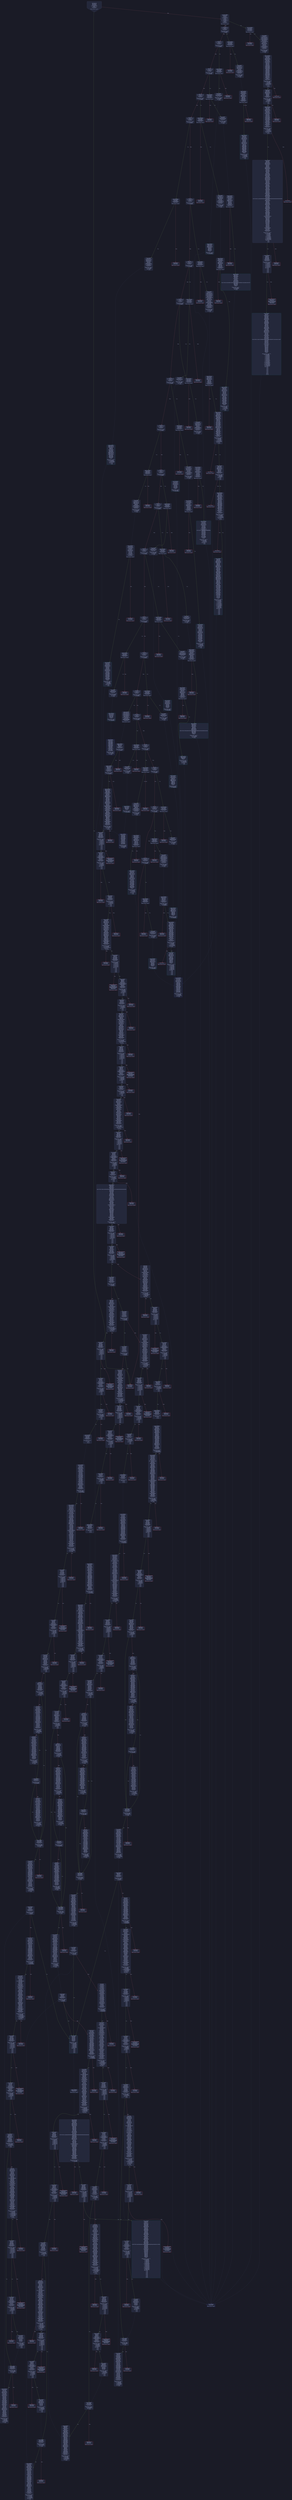 digraph G {
    node [shape=box, style="filled, rounded", color="#565f89", fontcolor="#c0caf5", fontname="Helvetica", fillcolor="#24283b"];
    edge [color="#414868", fontcolor="#c0caf5", fontname="Helvetica"];
    bgcolor="#1a1b26";
    0 [ label = "[00] PUSH1 80
[02] PUSH1 40
[04] MSTORE
[05] PUSH1 04
[07] CALLDATASIZE
[08] LT
[09] PUSH2 010e
[0c] JUMPI

Stack size req: 0, sizeΔ: 0
" shape = invhouse]
    1 [ label = "[0d] PUSH4 ffffffff
[12] PUSH1 e0
[14] PUSH1 02
[16] EXP
[17] PUSH1 00
[19] CALLDATALOAD
[1a] DIV
[1b] AND
[1c] PUSH4 08dd4a33
[21] DUP2
[22] EQ
[23] PUSH2 0113
[26] JUMPI

Stack size req: 0, sizeΔ: 1
"]
    2 [ label = "[27] DUP1
[28] PUSH4 0aa39daa
[2d] EQ
[2e] PUSH2 0142
[31] JUMPI

Stack size req: 1, sizeΔ: 0
Entry->Op usage:
	0->45:EQ:1
"]
    3 [ label = "[32] DUP1
[33] PUSH4 0de73577
[38] EQ
[39] PUSH2 0163
[3c] JUMPI

Stack size req: 1, sizeΔ: 0
Entry->Op usage:
	0->56:EQ:1
"]
    4 [ label = "[3d] DUP1
[3e] PUSH4 121e0d4e
[43] EQ
[44] PUSH2 0194
[47] JUMPI

Stack size req: 1, sizeΔ: 0
Entry->Op usage:
	0->67:EQ:1
"]
    5 [ label = "[48] DUP1
[49] PUSH4 1ed44e46
[4e] EQ
[4f] PUSH2 01a9
[52] JUMPI

Stack size req: 1, sizeΔ: 0
Entry->Op usage:
	0->78:EQ:1
"]
    6 [ label = "[53] DUP1
[54] PUSH4 2c7288d7
[59] EQ
[5a] PUSH2 01ca
[5d] JUMPI

Stack size req: 1, sizeΔ: 0
Entry->Op usage:
	0->89:EQ:1
"]
    7 [ label = "[5e] DUP1
[5f] PUSH4 62af2ae4
[64] EQ
[65] PUSH2 01fd
[68] JUMPI

Stack size req: 1, sizeΔ: 0
Entry->Op usage:
	0->100:EQ:1
"]
    8 [ label = "[69] DUP1
[6a] PUSH4 75fb4b62
[6f] EQ
[70] PUSH2 0230
[73] JUMPI

Stack size req: 1, sizeΔ: 0
Entry->Op usage:
	0->111:EQ:1
"]
    9 [ label = "[74] DUP1
[75] PUSH4 87e8a980
[7a] EQ
[7b] PUSH2 0245
[7e] JUMPI

Stack size req: 1, sizeΔ: 0
Entry->Op usage:
	0->122:EQ:1
"]
    10 [ label = "[7f] DUP1
[80] PUSH4 954969f6
[85] EQ
[86] PUSH2 0266
[89] JUMPI

Stack size req: 1, sizeΔ: 0
Entry->Op usage:
	0->133:EQ:1
"]
    11 [ label = "[8a] DUP1
[8b] PUSH4 98a0d465
[90] EQ
[91] PUSH2 0287
[94] JUMPI

Stack size req: 1, sizeΔ: 0
Entry->Op usage:
	0->144:EQ:1
"]
    12 [ label = "[95] DUP1
[96] PUSH4 a71a13e1
[9b] EQ
[9c] PUSH2 02a8
[9f] JUMPI

Stack size req: 1, sizeΔ: 0
Entry->Op usage:
	0->155:EQ:1
"]
    13 [ label = "[a0] DUP1
[a1] PUSH4 a7304287
[a6] EQ
[a7] PUSH2 02bd
[aa] JUMPI

Stack size req: 1, sizeΔ: 0
Entry->Op usage:
	0->166:EQ:1
"]
    14 [ label = "[ab] DUP1
[ac] PUSH4 ac361b58
[b1] EQ
[b2] PUSH2 02d2
[b5] JUMPI

Stack size req: 1, sizeΔ: 0
Entry->Op usage:
	0->177:EQ:1
"]
    15 [ label = "[b6] DUP1
[b7] PUSH4 b187bd26
[bc] EQ
[bd] PUSH2 02ea
[c0] JUMPI

Stack size req: 1, sizeΔ: 0
Entry->Op usage:
	0->188:EQ:1
"]
    16 [ label = "[c1] DUP1
[c2] PUSH4 ba56f6ee
[c7] EQ
[c8] PUSH2 0313
[cb] JUMPI

Stack size req: 1, sizeΔ: 0
Entry->Op usage:
	0->199:EQ:1
"]
    17 [ label = "[cc] DUP1
[cd] PUSH4 ba965602
[d2] EQ
[d3] PUSH2 0328
[d6] JUMPI

Stack size req: 1, sizeΔ: 0
Entry->Op usage:
	0->210:EQ:1
"]
    18 [ label = "[d7] DUP1
[d8] PUSH4 d289e7ae
[dd] EQ
[de] PUSH2 033f
[e1] JUMPI

Stack size req: 1, sizeΔ: 0
Entry->Op usage:
	0->221:EQ:1
"]
    19 [ label = "[e2] DUP1
[e3] PUSH4 d9b92ef4
[e8] EQ
[e9] PUSH2 0354
[ec] JUMPI

Stack size req: 1, sizeΔ: 0
Entry->Op usage:
	0->232:EQ:1
"]
    20 [ label = "[ed] DUP1
[ee] PUSH4 deb63d4f
[f3] EQ
[f4] PUSH2 0375
[f7] JUMPI

Stack size req: 1, sizeΔ: 0
Entry->Op usage:
	0->243:EQ:1
"]
    21 [ label = "[f8] DUP1
[f9] PUSH4 e53dceff
[fe] EQ
[ff] PUSH2 038a
[0102] JUMPI

Stack size req: 1, sizeΔ: 0
Entry->Op usage:
	0->254:EQ:1
"]
    22 [ label = "[0103] DUP1
[0104] PUSH4 f7ace48d
[0109] EQ
[010a] PUSH2 03ab
[010d] JUMPI

Stack size req: 1, sizeΔ: 0
Entry->Op usage:
	0->265:EQ:1
"]
    23 [ label = "[010e] JUMPDEST
[010f] PUSH1 00
[0111] DUP1
[0112] REVERT

Stack size req: 0, sizeΔ: 0
" color = "red"]
    24 [ label = "[0113] JUMPDEST
[0114] CALLVALUE
[0115] DUP1
[0116] ISZERO
[0117] PUSH2 011f
[011a] JUMPI

Stack size req: 0, sizeΔ: 1
"]
    25 [ label = "[011b] PUSH1 00
[011d] DUP1
[011e] REVERT

Stack size req: 0, sizeΔ: 0
" color = "red"]
    26 [ label = "[011f] JUMPDEST
[0120] POP
[0121] PUSH2 0140
[0124] PUSH1 04
[0126] CALLDATALOAD
[0127] PUSH1 24
[0129] CALLDATALOAD
[012a] PUSH1 ff
[012c] PUSH1 44
[012e] CALLDATALOAD
[012f] AND
[0130] PUSH1 01
[0132] PUSH1 a0
[0134] PUSH1 02
[0136] EXP
[0137] SUB
[0138] PUSH1 64
[013a] CALLDATALOAD
[013b] AND
[013c] PUSH2 03c0
[013f] JUMP

Stack size req: 1, sizeΔ: 4
Entry->Op usage:
	0->288:POP:0
Entry->Exit:
	0->😵
"]
    27 [ label = "[0140] JUMPDEST
[0141] STOP

Stack size req: 0, sizeΔ: 0
" color = "darkblue"]
    28 [ label = "[0142] JUMPDEST
[0143] CALLVALUE
[0144] DUP1
[0145] ISZERO
[0146] PUSH2 014e
[0149] JUMPI

Stack size req: 0, sizeΔ: 1
"]
    29 [ label = "[014a] PUSH1 00
[014c] DUP1
[014d] REVERT

Stack size req: 0, sizeΔ: 0
" color = "red"]
    30 [ label = "[014e] JUMPDEST
[014f] POP
[0150] PUSH2 0140
[0153] PUSH1 01
[0155] PUSH1 a0
[0157] PUSH1 02
[0159] EXP
[015a] SUB
[015b] PUSH1 04
[015d] CALLDATALOAD
[015e] AND
[015f] PUSH2 0550
[0162] JUMP

Stack size req: 1, sizeΔ: 1
Entry->Op usage:
	0->335:POP:0
Entry->Exit:
	0->😵
"]
    31 [ label = "[0163] JUMPDEST
[0164] CALLVALUE
[0165] DUP1
[0166] ISZERO
[0167] PUSH2 016f
[016a] JUMPI

Stack size req: 0, sizeΔ: 1
"]
    32 [ label = "[016b] PUSH1 00
[016d] DUP1
[016e] REVERT

Stack size req: 0, sizeΔ: 0
" color = "red"]
    33 [ label = "[016f] JUMPDEST
[0170] POP
[0171] PUSH2 0178
[0174] PUSH2 058e
[0177] JUMP

Stack size req: 1, sizeΔ: 0
Entry->Op usage:
	0->368:POP:0
Entry->Exit:
	0->😵
"]
    34 [ label = "[0178] JUMPDEST
[0179] PUSH1 40
[017b] DUP1
[017c] MLOAD
[017d] PUSH1 01
[017f] PUSH1 a0
[0181] PUSH1 02
[0183] EXP
[0184] SUB
[0185] SWAP1
[0186] SWAP3
[0187] AND
[0188] DUP3
[0189] MSTORE
[018a] MLOAD
[018b] SWAP1
[018c] DUP2
[018d] SWAP1
[018e] SUB
[018f] PUSH1 20
[0191] ADD
[0192] SWAP1
[0193] RETURN

Stack size req: 1, sizeΔ: -1
Entry->Op usage:
	0->391:AND:0
	0->393:MSTORE:1
Entry->Exit:
	0->😵
" color = "darkblue"]
    35 [ label = "[0194] JUMPDEST
[0195] CALLVALUE
[0196] DUP1
[0197] ISZERO
[0198] PUSH2 01a0
[019b] JUMPI

Stack size req: 0, sizeΔ: 1
"]
    36 [ label = "[019c] PUSH1 00
[019e] DUP1
[019f] REVERT

Stack size req: 0, sizeΔ: 0
" color = "red"]
    37 [ label = "[01a0] JUMPDEST
[01a1] POP
[01a2] PUSH2 0140
[01a5] PUSH2 059d
[01a8] JUMP

Stack size req: 1, sizeΔ: 0
Entry->Op usage:
	0->417:POP:0
Entry->Exit:
	0->😵
"]
    38 [ label = "[01a9] JUMPDEST
[01aa] CALLVALUE
[01ab] DUP1
[01ac] ISZERO
[01ad] PUSH2 01b5
[01b0] JUMPI

Stack size req: 0, sizeΔ: 1
"]
    39 [ label = "[01b1] PUSH1 00
[01b3] DUP1
[01b4] REVERT

Stack size req: 0, sizeΔ: 0
" color = "red"]
    40 [ label = "[01b5] JUMPDEST
[01b6] POP
[01b7] PUSH2 0140
[01ba] PUSH1 01
[01bc] PUSH1 a0
[01be] PUSH1 02
[01c0] EXP
[01c1] SUB
[01c2] PUSH1 04
[01c4] CALLDATALOAD
[01c5] AND
[01c6] PUSH2 05ef
[01c9] JUMP

Stack size req: 1, sizeΔ: 1
Entry->Op usage:
	0->438:POP:0
Entry->Exit:
	0->😵
"]
    41 [ label = "[01ca] JUMPDEST
[01cb] CALLVALUE
[01cc] DUP1
[01cd] ISZERO
[01ce] PUSH2 01d6
[01d1] JUMPI

Stack size req: 0, sizeΔ: 1
"]
    42 [ label = "[01d2] PUSH1 00
[01d4] DUP1
[01d5] REVERT

Stack size req: 0, sizeΔ: 0
" color = "red"]
    43 [ label = "[01d6] JUMPDEST
[01d7] POP
[01d8] PUSH2 01eb
[01db] PUSH1 01
[01dd] PUSH1 a0
[01df] PUSH1 02
[01e1] EXP
[01e2] SUB
[01e3] PUSH1 04
[01e5] CALLDATALOAD
[01e6] AND
[01e7] PUSH2 062d
[01ea] JUMP

Stack size req: 1, sizeΔ: 1
Entry->Op usage:
	0->471:POP:0
Entry->Exit:
	0->😵
"]
    44 [ label = "[01eb] JUMPDEST
[01ec] PUSH1 40
[01ee] DUP1
[01ef] MLOAD
[01f0] SWAP2
[01f1] DUP3
[01f2] MSTORE
[01f3] MLOAD
[01f4] SWAP1
[01f5] DUP2
[01f6] SWAP1
[01f7] SUB
[01f8] PUSH1 20
[01fa] ADD
[01fb] SWAP1
[01fc] RETURN

Stack size req: 1, sizeΔ: -1
Entry->Op usage:
	0->498:MSTORE:1
Entry->Exit:
	0->😵
" color = "darkblue"]
    45 [ label = "[01fd] JUMPDEST
[01fe] CALLVALUE
[01ff] DUP1
[0200] ISZERO
[0201] PUSH2 0209
[0204] JUMPI

Stack size req: 0, sizeΔ: 1
"]
    46 [ label = "[0205] PUSH1 00
[0207] DUP1
[0208] REVERT

Stack size req: 0, sizeΔ: 0
" color = "red"]
    47 [ label = "[0209] JUMPDEST
[020a] POP
[020b] PUSH2 0140
[020e] PUSH1 04
[0210] CALLDATALOAD
[0211] PUSH1 24
[0213] CALLDATALOAD
[0214] PUSH1 ff
[0216] PUSH1 44
[0218] CALLDATALOAD
[0219] AND
[021a] PUSH1 01
[021c] PUSH1 a0
[021e] PUSH1 02
[0220] EXP
[0221] SUB
[0222] PUSH1 64
[0224] CALLDATALOAD
[0225] DUP2
[0226] AND
[0227] SWAP1
[0228] PUSH1 84
[022a] CALLDATALOAD
[022b] AND
[022c] PUSH2 0648
[022f] JUMP

Stack size req: 1, sizeΔ: 5
Entry->Op usage:
	0->522:POP:0
Entry->Exit:
	0->😵
"]
    48 [ label = "[0230] JUMPDEST
[0231] CALLVALUE
[0232] DUP1
[0233] ISZERO
[0234] PUSH2 023c
[0237] JUMPI

Stack size req: 0, sizeΔ: 1
"]
    49 [ label = "[0238] PUSH1 00
[023a] DUP1
[023b] REVERT

Stack size req: 0, sizeΔ: 0
" color = "red"]
    50 [ label = "[023c] JUMPDEST
[023d] POP
[023e] PUSH2 0178
[0241] PUSH2 0715
[0244] JUMP

Stack size req: 1, sizeΔ: 0
Entry->Op usage:
	0->573:POP:0
Entry->Exit:
	0->😵
"]
    51 [ label = "[0245] JUMPDEST
[0246] CALLVALUE
[0247] DUP1
[0248] ISZERO
[0249] PUSH2 0251
[024c] JUMPI

Stack size req: 0, sizeΔ: 1
"]
    52 [ label = "[024d] PUSH1 00
[024f] DUP1
[0250] REVERT

Stack size req: 0, sizeΔ: 0
" color = "red"]
    53 [ label = "[0251] JUMPDEST
[0252] POP
[0253] PUSH2 0140
[0256] PUSH1 01
[0258] PUSH1 a0
[025a] PUSH1 02
[025c] EXP
[025d] SUB
[025e] PUSH1 04
[0260] CALLDATALOAD
[0261] AND
[0262] PUSH2 0724
[0265] JUMP

Stack size req: 1, sizeΔ: 1
Entry->Op usage:
	0->594:POP:0
Entry->Exit:
	0->😵
"]
    54 [ label = "[0266] JUMPDEST
[0267] CALLVALUE
[0268] DUP1
[0269] ISZERO
[026a] PUSH2 0272
[026d] JUMPI

Stack size req: 0, sizeΔ: 1
"]
    55 [ label = "[026e] PUSH1 00
[0270] DUP1
[0271] REVERT

Stack size req: 0, sizeΔ: 0
" color = "red"]
    56 [ label = "[0272] JUMPDEST
[0273] POP
[0274] PUSH2 0140
[0277] PUSH1 01
[0279] PUSH1 a0
[027b] PUSH1 02
[027d] EXP
[027e] SUB
[027f] PUSH1 04
[0281] CALLDATALOAD
[0282] AND
[0283] PUSH2 0775
[0286] JUMP

Stack size req: 1, sizeΔ: 1
Entry->Op usage:
	0->627:POP:0
Entry->Exit:
	0->😵
"]
    57 [ label = "[0287] JUMPDEST
[0288] CALLVALUE
[0289] DUP1
[028a] ISZERO
[028b] PUSH2 0293
[028e] JUMPI

Stack size req: 0, sizeΔ: 1
"]
    58 [ label = "[028f] PUSH1 00
[0291] DUP1
[0292] REVERT

Stack size req: 0, sizeΔ: 0
" color = "red"]
    59 [ label = "[0293] JUMPDEST
[0294] POP
[0295] PUSH2 0140
[0298] PUSH1 01
[029a] PUSH1 a0
[029c] PUSH1 02
[029e] EXP
[029f] SUB
[02a0] PUSH1 04
[02a2] CALLDATALOAD
[02a3] AND
[02a4] PUSH2 07b3
[02a7] JUMP

Stack size req: 1, sizeΔ: 1
Entry->Op usage:
	0->660:POP:0
Entry->Exit:
	0->😵
"]
    60 [ label = "[02a8] JUMPDEST
[02a9] CALLVALUE
[02aa] DUP1
[02ab] ISZERO
[02ac] PUSH2 02b4
[02af] JUMPI

Stack size req: 0, sizeΔ: 1
"]
    61 [ label = "[02b0] PUSH1 00
[02b2] DUP1
[02b3] REVERT

Stack size req: 0, sizeΔ: 0
" color = "red"]
    62 [ label = "[02b4] JUMPDEST
[02b5] POP
[02b6] PUSH2 0178
[02b9] PUSH2 07f1
[02bc] JUMP

Stack size req: 1, sizeΔ: 0
Entry->Op usage:
	0->693:POP:0
Entry->Exit:
	0->😵
"]
    63 [ label = "[02bd] JUMPDEST
[02be] CALLVALUE
[02bf] DUP1
[02c0] ISZERO
[02c1] PUSH2 02c9
[02c4] JUMPI

Stack size req: 0, sizeΔ: 1
"]
    64 [ label = "[02c5] PUSH1 00
[02c7] DUP1
[02c8] REVERT

Stack size req: 0, sizeΔ: 0
" color = "red"]
    65 [ label = "[02c9] JUMPDEST
[02ca] POP
[02cb] PUSH2 0140
[02ce] PUSH2 0800
[02d1] JUMP

Stack size req: 1, sizeΔ: 0
Entry->Op usage:
	0->714:POP:0
Entry->Exit:
	0->😵
"]
    66 [ label = "[02d2] JUMPDEST
[02d3] CALLVALUE
[02d4] DUP1
[02d5] ISZERO
[02d6] PUSH2 02de
[02d9] JUMPI

Stack size req: 0, sizeΔ: 1
"]
    67 [ label = "[02da] PUSH1 00
[02dc] DUP1
[02dd] REVERT

Stack size req: 0, sizeΔ: 0
" color = "red"]
    68 [ label = "[02de] JUMPDEST
[02df] POP
[02e0] PUSH2 0140
[02e3] PUSH1 04
[02e5] CALLDATALOAD
[02e6] PUSH2 084f
[02e9] JUMP

Stack size req: 1, sizeΔ: 1
Entry->Op usage:
	0->735:POP:0
Entry->Exit:
	0->😵
"]
    69 [ label = "[02ea] JUMPDEST
[02eb] CALLVALUE
[02ec] DUP1
[02ed] ISZERO
[02ee] PUSH2 02f6
[02f1] JUMPI

Stack size req: 0, sizeΔ: 1
"]
    70 [ label = "[02f2] PUSH1 00
[02f4] DUP1
[02f5] REVERT

Stack size req: 0, sizeΔ: 0
" color = "red"]
    71 [ label = "[02f6] JUMPDEST
[02f7] POP
[02f8] PUSH2 02ff
[02fb] PUSH2 0870
[02fe] JUMP

Stack size req: 1, sizeΔ: 0
Entry->Op usage:
	0->759:POP:0
Entry->Exit:
	0->😵
"]
    72 [ label = "[02ff] JUMPDEST
[0300] PUSH1 40
[0302] DUP1
[0303] MLOAD
[0304] SWAP2
[0305] ISZERO
[0306] ISZERO
[0307] DUP3
[0308] MSTORE
[0309] MLOAD
[030a] SWAP1
[030b] DUP2
[030c] SWAP1
[030d] SUB
[030e] PUSH1 20
[0310] ADD
[0311] SWAP1
[0312] RETURN

Stack size req: 1, sizeΔ: -1
Entry->Op usage:
	0->773:ISZERO:0
Entry->Exit:
	0->😵
" color = "darkblue"]
    73 [ label = "[0313] JUMPDEST
[0314] CALLVALUE
[0315] DUP1
[0316] ISZERO
[0317] PUSH2 031f
[031a] JUMPI

Stack size req: 0, sizeΔ: 1
"]
    74 [ label = "[031b] PUSH1 00
[031d] DUP1
[031e] REVERT

Stack size req: 0, sizeΔ: 0
" color = "red"]
    75 [ label = "[031f] JUMPDEST
[0320] POP
[0321] PUSH2 0178
[0324] PUSH2 0879
[0327] JUMP

Stack size req: 1, sizeΔ: 0
Entry->Op usage:
	0->800:POP:0
Entry->Exit:
	0->😵
"]
    76 [ label = "[0328] JUMPDEST
[0329] PUSH2 0140
[032c] PUSH1 04
[032e] CALLDATALOAD
[032f] PUSH1 24
[0331] CALLDATALOAD
[0332] PUSH1 ff
[0334] PUSH1 44
[0336] CALLDATALOAD
[0337] AND
[0338] PUSH1 64
[033a] CALLDATALOAD
[033b] PUSH2 088d
[033e] JUMP

Stack size req: 0, sizeΔ: 5
"]
    77 [ label = "[033f] JUMPDEST
[0340] CALLVALUE
[0341] DUP1
[0342] ISZERO
[0343] PUSH2 034b
[0346] JUMPI

Stack size req: 0, sizeΔ: 1
"]
    78 [ label = "[0347] PUSH1 00
[0349] DUP1
[034a] REVERT

Stack size req: 0, sizeΔ: 0
" color = "red"]
    79 [ label = "[034b] JUMPDEST
[034c] POP
[034d] PUSH2 01eb
[0350] PUSH2 0e3e
[0353] JUMP

Stack size req: 1, sizeΔ: 0
Entry->Op usage:
	0->844:POP:0
Entry->Exit:
	0->😵
"]
    80 [ label = "[0354] JUMPDEST
[0355] CALLVALUE
[0356] DUP1
[0357] ISZERO
[0358] PUSH2 0360
[035b] JUMPI

Stack size req: 0, sizeΔ: 1
"]
    81 [ label = "[035c] PUSH1 00
[035e] DUP1
[035f] REVERT

Stack size req: 0, sizeΔ: 0
" color = "red"]
    82 [ label = "[0360] JUMPDEST
[0361] POP
[0362] PUSH2 0140
[0365] PUSH1 01
[0367] PUSH1 a0
[0369] PUSH1 02
[036b] EXP
[036c] SUB
[036d] PUSH1 04
[036f] CALLDATALOAD
[0370] AND
[0371] PUSH2 0e44
[0374] JUMP

Stack size req: 1, sizeΔ: 1
Entry->Op usage:
	0->865:POP:0
Entry->Exit:
	0->😵
"]
    83 [ label = "[0375] JUMPDEST
[0376] CALLVALUE
[0377] DUP1
[0378] ISZERO
[0379] PUSH2 0381
[037c] JUMPI

Stack size req: 0, sizeΔ: 1
"]
    84 [ label = "[037d] PUSH1 00
[037f] DUP1
[0380] REVERT

Stack size req: 0, sizeΔ: 0
" color = "red"]
    85 [ label = "[0381] JUMPDEST
[0382] POP
[0383] PUSH2 0178
[0386] PUSH2 0e82
[0389] JUMP

Stack size req: 1, sizeΔ: 0
Entry->Op usage:
	0->898:POP:0
Entry->Exit:
	0->😵
"]
    86 [ label = "[038a] JUMPDEST
[038b] CALLVALUE
[038c] DUP1
[038d] ISZERO
[038e] PUSH2 0396
[0391] JUMPI

Stack size req: 0, sizeΔ: 1
"]
    87 [ label = "[0392] PUSH1 00
[0394] DUP1
[0395] REVERT

Stack size req: 0, sizeΔ: 0
" color = "red"]
    88 [ label = "[0396] JUMPDEST
[0397] POP
[0398] PUSH2 0178
[039b] PUSH1 04
[039d] CALLDATALOAD
[039e] PUSH1 24
[03a0] CALLDATALOAD
[03a1] PUSH1 ff
[03a3] PUSH1 44
[03a5] CALLDATALOAD
[03a6] AND
[03a7] PUSH2 0e91
[03aa] JUMP

Stack size req: 1, sizeΔ: 3
Entry->Op usage:
	0->919:POP:0
Entry->Exit:
	0->😵
"]
    89 [ label = "[03ab] JUMPDEST
[03ac] CALLVALUE
[03ad] DUP1
[03ae] ISZERO
[03af] PUSH2 03b7
[03b2] JUMPI

Stack size req: 0, sizeΔ: 1
"]
    90 [ label = "[03b3] PUSH1 00
[03b5] DUP1
[03b6] REVERT

Stack size req: 0, sizeΔ: 0
" color = "red"]
    91 [ label = "[03b7] JUMPDEST
[03b8] POP
[03b9] PUSH2 0178
[03bc] PUSH2 0edd
[03bf] JUMP

Stack size req: 1, sizeΔ: 0
Entry->Op usage:
	0->952:POP:0
Entry->Exit:
	0->😵
"]
    92 [ label = "[03c0] JUMPDEST
[03c1] PUSH1 00
[03c3] DUP5
[03c4] DUP2
[03c5] MSTORE
[03c6] PUSH1 07
[03c8] PUSH1 20
[03ca] SWAP1
[03cb] DUP2
[03cc] MSTORE
[03cd] PUSH1 40
[03cf] DUP1
[03d0] DUP4
[03d1] SHA3
[03d2] DUP7
[03d3] DUP5
[03d4] MSTORE
[03d5] SWAP1
[03d6] SWAP2
[03d7] MSTORE
[03d8] SWAP1
[03d9] SHA3
[03da] DUP5
[03db] SWAP1
[03dc] DUP5
[03dd] SWAP1
[03de] DUP5
[03df] SWAP1
[03e0] CALLER
[03e1] SWAP1
[03e2] PUSH1 ff
[03e4] DUP4
[03e5] AND
[03e6] PUSH1 02
[03e8] DUP2
[03e9] LT
[03ea] PUSH2 03ef
[03ed] JUMPI

Stack size req: 4, sizeΔ: 6
Entry->Op usage:
	1->997:AND:0
	1->1001:LT:0
	2->980:MSTORE:1
	3->965:MSTORE:1
Entry->Exit:
	1->0, 3, 7
	2->4, 8
	3->5, 9
"]
    93 [ label = "[03ee] INVALID

Stack size req: 0, sizeΔ: 0
" color = "red"]
    94 [ label = "[03ef] JUMPDEST
[03f0] ADD
[03f1] SLOAD
[03f2] PUSH1 01
[03f4] PUSH1 a0
[03f6] PUSH1 02
[03f8] EXP
[03f9] SUB
[03fa] AND
[03fb] EQ
[03fc] PUSH2 0404
[03ff] JUMPI

Stack size req: 3, sizeΔ: -3
Entry->Op usage:
	0->1008:ADD:0
	1->1008:ADD:1
	2->1019:EQ:1
Entry->Exit:
	0->😵
	1->😵
	2->😵
"]
    95 [ label = "[0400] PUSH1 00
[0402] DUP1
[0403] REVERT

Stack size req: 0, sizeΔ: 0
" color = "red"]
    96 [ label = "[0404] JUMPDEST
[0405] PUSH1 00
[0407] DUP8
[0408] DUP2
[0409] MSTORE
[040a] PUSH1 07
[040c] PUSH1 20
[040e] SWAP1
[040f] DUP2
[0410] MSTORE
[0411] PUSH1 40
[0413] DUP1
[0414] DUP4
[0415] SHA3
[0416] DUP10
[0417] DUP5
[0418] MSTORE
[0419] SWAP1
[041a] SWAP2
[041b] MSTORE
[041c] SWAP1
[041d] SHA3
[041e] DUP5
[041f] SWAP1
[0420] PUSH1 ff
[0422] DUP8
[0423] AND
[0424] PUSH1 02
[0426] DUP2
[0427] LT
[0428] PUSH2 042d
[042b] JUMPI

Stack size req: 7, sizeΔ: 3
Entry->Op usage:
	4->1059:AND:0
	4->1063:LT:0
	5->1048:MSTORE:1
	6->1033:MSTORE:1
Entry->Exit:
	3->2, 6
	4->0, 7
"]
    97 [ label = "[042c] INVALID

Stack size req: 0, sizeΔ: 0
" color = "red"]
    98 [ label = "[042d] JUMPDEST
[042e] ADD
[042f] DUP1
[0430] SLOAD
[0431] PUSH1 01
[0433] PUSH1 a0
[0435] PUSH1 02
[0437] EXP
[0438] SUB
[0439] NOT
[043a] AND
[043b] PUSH1 01
[043d] PUSH1 a0
[043f] PUSH1 02
[0441] EXP
[0442] SUB
[0443] SWAP3
[0444] DUP4
[0445] AND
[0446] OR
[0447] SWAP1
[0448] SSTORE
[0449] CALLER
[044a] PUSH1 00
[044c] SWAP1
[044d] DUP2
[044e] MSTORE
[044f] PUSH1 08
[0451] PUSH1 20
[0453] MSTORE
[0454] PUSH1 40
[0456] DUP1
[0457] DUP3
[0458] SHA3
[0459] DUP1
[045a] SLOAD
[045b] PUSH1 00
[045d] NOT
[045e] ADD
[045f] SWAP1
[0460] SSTORE
[0461] DUP7
[0462] DUP4
[0463] AND
[0464] DUP3
[0465] MSTORE
[0466] DUP1
[0467] DUP3
[0468] SHA3
[0469] DUP1
[046a] SLOAD
[046b] PUSH1 01
[046d] ADD
[046e] SWAP1
[046f] SSTORE
[0470] PUSH1 05
[0472] SLOAD
[0473] DUP2
[0474] MLOAD
[0475] PUSH32 0cc1d5da00000000000000000000000000000000000000000000000000000000
[0496] DUP2
[0497] MSTORE
[0498] PUSH1 04
[049a] DUP2
[049b] ADD
[049c] DUP13
[049d] SWAP1
[049e] MSTORE
[049f] PUSH1 24
[04a1] DUP2
[04a2] ADD
[04a3] DUP12
[04a4] SWAP1
[04a5] MSTORE
[04a6] PUSH1 ff
[04a8] DUP11
[04a9] AND
[04aa] PUSH1 44
[04ac] DUP3
[04ad] ADD
[04ae] MSTORE
[04af] SWAP2
[04b0] MLOAD
[04b1] SWAP4
[04b2] AND
[04b3] SWAP3
[04b4] PUSH4 0cc1d5da
[04b9] SWAP3
[04ba] PUSH1 64
[04bc] DUP1
[04bd] DUP5
[04be] ADD
[04bf] SWAP4
[04c0] SWAP2
[04c1] SWAP3
[04c2] SWAP2
[04c3] DUP3
[04c4] SWAP1
[04c5] SUB
[04c6] ADD
[04c7] DUP2
[04c8] DUP4
[04c9] DUP8
[04ca] DUP1
[04cb] EXTCODESIZE
[04cc] ISZERO
[04cd] DUP1
[04ce] ISZERO
[04cf] PUSH2 04d7
[04d2] JUMPI

Stack size req: 10, sizeΔ: 7
Entry->Op usage:
	0->1070:ADD:0
	1->1070:ADD:1
	2->1093:AND:1
	2->1094:OR:0
	6->1123:AND:1
	6->1125:MSTORE:1
	7->1193:AND:0
	7->1198:MSTORE:1
	8->1189:MSTORE:1
	9->1182:MSTORE:1
Entry->Exit:
	0->😵
	1->😵
	2->😵
"]
    99 [ label = "[04d3] PUSH1 00
[04d5] DUP1
[04d6] REVERT

Stack size req: 0, sizeΔ: 0
" color = "red"]
    100 [ label = "[04d7] JUMPDEST
[04d8] POP
[04d9] GAS
[04da] CALL
[04db] ISZERO
[04dc] DUP1
[04dd] ISZERO
[04de] PUSH2 04eb
[04e1] JUMPI

Stack size req: 7, sizeΔ: -6
Entry->Op usage:
	0->1240:POP:0
	1->1242:CALL:1
	2->1242:CALL:2
	3->1242:CALL:3
	4->1242:CALL:4
	5->1242:CALL:5
	6->1242:CALL:6
Entry->Exit:
	0->😵
	1->😵
	2->😵
	3->😵
	4->😵
	5->😵
	6->😵
"]
    101 [ label = "[04e2] RETURNDATASIZE
[04e3] PUSH1 00
[04e5] DUP1
[04e6] RETURNDATACOPY
[04e7] RETURNDATASIZE
[04e8] PUSH1 00
[04ea] REVERT

Stack size req: 0, sizeΔ: 0
" color = "red"]
    102 [ label = "[04eb] JUMPDEST
[04ec] POP
[04ed] POP
[04ee] PUSH1 40
[04f0] DUP1
[04f1] MLOAD
[04f2] DUP11
[04f3] DUP2
[04f4] MSTORE
[04f5] PUSH1 20
[04f7] DUP2
[04f8] ADD
[04f9] DUP11
[04fa] SWAP1
[04fb] MSTORE
[04fc] PUSH1 ff
[04fe] DUP10
[04ff] AND
[0500] DUP2
[0501] DUP4
[0502] ADD
[0503] MSTORE
[0504] CALLER
[0505] PUSH1 60
[0507] DUP3
[0508] ADD
[0509] MSTORE
[050a] PUSH1 01
[050c] PUSH1 a0
[050e] PUSH1 02
[0510] EXP
[0511] SUB
[0512] DUP9
[0513] AND
[0514] PUSH1 80
[0516] DUP3
[0517] ADD
[0518] MSTORE
[0519] SWAP1
[051a] MLOAD
[051b] PUSH32 14c36c21c7849038537b49ec0977ea5bcaa280e39517e15cbdc64a5c7ceaef07
[053c] SWAP4
[053d] POP
[053e] SWAP1
[053f] DUP2
[0540] SWAP1
[0541] SUB
[0542] PUSH1 a0
[0544] ADD
[0545] SWAP2
[0546] POP
[0547] LOG1
[0548] POP
[0549] POP
[054a] POP
[054b] POP
[054c] POP
[054d] POP
[054e] POP
[054f] JUMP
Indirect!

Stack size req: 12, sizeΔ: -12
Entry->Op usage:
	0->1260:POP:0
	1->1261:POP:0
	2->1350:POP:0
	3->1341:POP:0
	4->1352:POP:0
	5->1353:POP:0
	6->1354:POP:0
	7->1299:AND:0
	7->1304:MSTORE:1
	7->1355:POP:0
	8->1279:AND:0
	8->1283:MSTORE:1
	8->1356:POP:0
	9->1275:MSTORE:1
	9->1357:POP:0
	10->1268:MSTORE:1
	10->1358:POP:0
	11->1359:JUMP:0
Entry->Exit:
	0->😵
	1->😵
	2->😵
	3->😵
	4->😵
	5->😵
	6->😵
	7->😵
	8->😵
	9->😵
	10->😵
	11->😵
" color = "teal"]
    103 [ label = "[0550] JUMPDEST
[0551] PUSH1 00
[0553] SLOAD
[0554] PUSH2 0100
[0557] SWAP1
[0558] DIV
[0559] PUSH1 01
[055b] PUSH1 a0
[055d] PUSH1 02
[055f] EXP
[0560] SUB
[0561] AND
[0562] CALLER
[0563] EQ
[0564] PUSH2 056c
[0567] JUMPI

Stack size req: 0, sizeΔ: 0
"]
    104 [ label = "[0568] PUSH1 00
[056a] DUP1
[056b] REVERT

Stack size req: 0, sizeΔ: 0
" color = "red"]
    105 [ label = "[056c] JUMPDEST
[056d] PUSH1 01
[056f] DUP1
[0570] SLOAD
[0571] PUSH1 01
[0573] PUSH1 a0
[0575] PUSH1 02
[0577] EXP
[0578] SUB
[0579] NOT
[057a] AND
[057b] PUSH1 01
[057d] PUSH1 a0
[057f] PUSH1 02
[0581] EXP
[0582] SUB
[0583] SWAP3
[0584] SWAP1
[0585] SWAP3
[0586] AND
[0587] SWAP2
[0588] SWAP1
[0589] SWAP2
[058a] OR
[058b] SWAP1
[058c] SSTORE
[058d] JUMP
Indirect!

Stack size req: 2, sizeΔ: -2
Entry->Op usage:
	0->1414:AND:1
	0->1418:OR:0
	1->1421:JUMP:0
Entry->Exit:
	0->😵
	1->😵
" color = "teal"]
    106 [ label = "[058e] JUMPDEST
[058f] PUSH1 05
[0591] SLOAD
[0592] PUSH1 01
[0594] PUSH1 a0
[0596] PUSH1 02
[0598] EXP
[0599] SUB
[059a] AND
[059b] DUP2
[059c] JUMP
Indirect!

Stack size req: 1, sizeΔ: 1
Entry->Op usage:
	0->1436:JUMP:0
" color = "teal"]
    107 [ label = "[059d] JUMPDEST
[059e] PUSH1 00
[05a0] SLOAD
[05a1] PUSH2 0100
[05a4] SWAP1
[05a5] DIV
[05a6] PUSH1 01
[05a8] PUSH1 a0
[05aa] PUSH1 02
[05ac] EXP
[05ad] SUB
[05ae] AND
[05af] CALLER
[05b0] EQ
[05b1] PUSH2 05b9
[05b4] JUMPI

Stack size req: 0, sizeΔ: 0
"]
    108 [ label = "[05b5] PUSH1 00
[05b7] DUP1
[05b8] REVERT

Stack size req: 0, sizeΔ: 0
" color = "red"]
    109 [ label = "[05b9] JUMPDEST
[05ba] PUSH1 00
[05bc] DUP1
[05bd] SLOAD
[05be] PUSH1 ff
[05c0] NOT
[05c1] AND
[05c2] PUSH1 01
[05c4] OR
[05c5] DUP2
[05c6] SSTORE
[05c7] PUSH1 40
[05c9] MLOAD
[05ca] PUSH32 02b2464d82b27b9e05464c651333aa75ab50f9ab9bc79a218dd84c200c6fc799
[05eb] SWAP2
[05ec] SWAP1
[05ed] LOG1
[05ee] JUMP
Indirect!

Stack size req: 1, sizeΔ: -1
Entry->Op usage:
	0->1518:JUMP:0
Entry->Exit:
	0->😵
" color = "teal"]
    110 [ label = "[05ef] JUMPDEST
[05f0] PUSH1 00
[05f2] SLOAD
[05f3] PUSH2 0100
[05f6] SWAP1
[05f7] DIV
[05f8] PUSH1 01
[05fa] PUSH1 a0
[05fc] PUSH1 02
[05fe] EXP
[05ff] SUB
[0600] AND
[0601] CALLER
[0602] EQ
[0603] PUSH2 060b
[0606] JUMPI

Stack size req: 0, sizeΔ: 0
"]
    111 [ label = "[0607] PUSH1 00
[0609] DUP1
[060a] REVERT

Stack size req: 0, sizeΔ: 0
" color = "red"]
    112 [ label = "[060b] JUMPDEST
[060c] PUSH1 05
[060e] DUP1
[060f] SLOAD
[0610] PUSH1 01
[0612] PUSH1 a0
[0614] PUSH1 02
[0616] EXP
[0617] SUB
[0618] NOT
[0619] AND
[061a] PUSH1 01
[061c] PUSH1 a0
[061e] PUSH1 02
[0620] EXP
[0621] SUB
[0622] SWAP3
[0623] SWAP1
[0624] SWAP3
[0625] AND
[0626] SWAP2
[0627] SWAP1
[0628] SWAP2
[0629] OR
[062a] SWAP1
[062b] SSTORE
[062c] JUMP
Indirect!

Stack size req: 2, sizeΔ: -2
Entry->Op usage:
	0->1573:AND:1
	0->1577:OR:0
	1->1580:JUMP:0
Entry->Exit:
	0->😵
	1->😵
" color = "teal"]
    113 [ label = "[062d] JUMPDEST
[062e] PUSH1 01
[0630] PUSH1 a0
[0632] PUSH1 02
[0634] EXP
[0635] SUB
[0636] AND
[0637] PUSH1 00
[0639] SWAP1
[063a] DUP2
[063b] MSTORE
[063c] PUSH1 08
[063e] PUSH1 20
[0640] MSTORE
[0641] PUSH1 40
[0643] SWAP1
[0644] SHA3
[0645] SLOAD
[0646] SWAP1
[0647] JUMP
Indirect!

Stack size req: 2, sizeΔ: -1
Entry->Op usage:
	0->1590:AND:1
	0->1595:MSTORE:1
	1->1607:JUMP:0
Entry->Exit:
	0->😵
	1->😵
" color = "teal"]
    114 [ label = "[0648] JUMPDEST
[0649] PUSH1 05
[064b] SLOAD
[064c] PUSH1 01
[064e] PUSH1 a0
[0650] PUSH1 02
[0652] EXP
[0653] SUB
[0654] AND
[0655] CALLER
[0656] EQ
[0657] PUSH2 065f
[065a] JUMPI

Stack size req: 0, sizeΔ: 0
"]
    115 [ label = "[065b] PUSH1 00
[065d] DUP1
[065e] REVERT

Stack size req: 0, sizeΔ: 0
" color = "red"]
    116 [ label = "[065f] JUMPDEST
[0660] PUSH1 00
[0662] DUP6
[0663] DUP2
[0664] MSTORE
[0665] PUSH1 07
[0667] PUSH1 20
[0669] SWAP1
[066a] DUP2
[066b] MSTORE
[066c] PUSH1 40
[066e] DUP1
[066f] DUP4
[0670] SHA3
[0671] DUP8
[0672] DUP5
[0673] MSTORE
[0674] SWAP1
[0675] SWAP2
[0676] MSTORE
[0677] SWAP1
[0678] SHA3
[0679] PUSH1 01
[067b] PUSH1 a0
[067d] PUSH1 02
[067f] EXP
[0680] SUB
[0681] DUP4
[0682] AND
[0683] SWAP1
[0684] PUSH1 ff
[0686] DUP6
[0687] AND
[0688] PUSH1 02
[068a] DUP2
[068b] LT
[068c] PUSH2 0691
[068f] JUMPI

Stack size req: 5, sizeΔ: 3
Entry->Op usage:
	1->1666:AND:0
	2->1671:AND:0
	2->1675:LT:0
	3->1651:MSTORE:1
	4->1636:MSTORE:1
Entry->Exit:
	1->2, 4
	2->0, 5
"]
    117 [ label = "[0690] INVALID

Stack size req: 0, sizeΔ: 0
" color = "red"]
    118 [ label = "[0691] JUMPDEST
[0692] ADD
[0693] SLOAD
[0694] PUSH1 01
[0696] PUSH1 a0
[0698] PUSH1 02
[069a] EXP
[069b] SUB
[069c] AND
[069d] EQ
[069e] PUSH2 06a3
[06a1] JUMPI

Stack size req: 3, sizeΔ: -3
Entry->Op usage:
	0->1682:ADD:0
	1->1682:ADD:1
	2->1693:EQ:1
Entry->Exit:
	0->😵
	1->😵
	2->😵
"]
    119 [ label = "[06a2] INVALID

Stack size req: 0, sizeΔ: 0
" color = "red"]
    120 [ label = "[06a3] JUMPDEST
[06a4] PUSH1 00
[06a6] DUP6
[06a7] DUP2
[06a8] MSTORE
[06a9] PUSH1 07
[06ab] PUSH1 20
[06ad] SWAP1
[06ae] DUP2
[06af] MSTORE
[06b0] PUSH1 40
[06b2] DUP1
[06b3] DUP4
[06b4] SHA3
[06b5] DUP8
[06b6] DUP5
[06b7] MSTORE
[06b8] SWAP1
[06b9] SWAP2
[06ba] MSTORE
[06bb] SWAP1
[06bc] SHA3
[06bd] DUP2
[06be] SWAP1
[06bf] PUSH1 ff
[06c1] DUP6
[06c2] AND
[06c3] PUSH1 02
[06c5] DUP2
[06c6] LT
[06c7] PUSH2 06cc
[06ca] JUMPI

Stack size req: 5, sizeΔ: 3
Entry->Op usage:
	2->1730:AND:0
	2->1734:LT:0
	3->1719:MSTORE:1
	4->1704:MSTORE:1
Entry->Exit:
	0->2, 3
	2->0, 5
"]
    121 [ label = "[06cb] INVALID

Stack size req: 0, sizeΔ: 0
" color = "red"]
    122 [ label = "[06cc] JUMPDEST
[06cd] ADD
[06ce] DUP1
[06cf] SLOAD
[06d0] PUSH1 01
[06d2] PUSH1 a0
[06d4] PUSH1 02
[06d6] EXP
[06d7] SUB
[06d8] NOT
[06d9] AND
[06da] PUSH1 01
[06dc] PUSH1 a0
[06de] PUSH1 02
[06e0] EXP
[06e1] SUB
[06e2] SWAP3
[06e3] DUP4
[06e4] AND
[06e5] OR
[06e6] SWAP1
[06e7] SSTORE
[06e8] SWAP2
[06e9] DUP3
[06ea] AND
[06eb] PUSH1 00
[06ed] SWAP1
[06ee] DUP2
[06ef] MSTORE
[06f0] PUSH1 08
[06f2] PUSH1 20
[06f4] MSTORE
[06f5] PUSH1 40
[06f7] DUP1
[06f8] DUP3
[06f9] SHA3
[06fa] DUP1
[06fb] SLOAD
[06fc] PUSH1 00
[06fe] NOT
[06ff] ADD
[0700] SWAP1
[0701] SSTORE
[0702] SWAP2
[0703] SWAP1
[0704] SWAP3
[0705] AND
[0706] DUP3
[0707] MSTORE
[0708] SWAP1
[0709] SHA3
[070a] DUP1
[070b] SLOAD
[070c] PUSH1 01
[070e] ADD
[070f] SWAP1
[0710] SSTORE
[0711] POP
[0712] POP
[0713] POP
[0714] JUMP
Indirect!

Stack size req: 9, sizeΔ: -9
Entry->Op usage:
	0->1741:ADD:0
	1->1741:ADD:1
	2->1764:AND:1
	2->1765:OR:0
	3->1797:AND:1
	3->1799:MSTORE:1
	4->1770:AND:1
	4->1775:MSTORE:1
	5->1809:POP:0
	6->1810:POP:0
	7->1811:POP:0
	8->1812:JUMP:0
Entry->Exit:
	0->😵
	1->😵
	2->😵
	3->😵
	4->😵
	5->😵
	6->😵
	7->😵
	8->😵
" color = "teal"]
    123 [ label = "[0715] JUMPDEST
[0716] PUSH1 01
[0718] SLOAD
[0719] PUSH1 01
[071b] PUSH1 a0
[071d] PUSH1 02
[071f] EXP
[0720] SUB
[0721] AND
[0722] DUP2
[0723] JUMP
Indirect!

Stack size req: 1, sizeΔ: 1
Entry->Op usage:
	0->1827:JUMP:0
" color = "teal"]
    124 [ label = "[0724] JUMPDEST
[0725] PUSH1 00
[0727] SLOAD
[0728] PUSH2 0100
[072b] SWAP1
[072c] DIV
[072d] PUSH1 01
[072f] PUSH1 a0
[0731] PUSH1 02
[0733] EXP
[0734] SUB
[0735] AND
[0736] CALLER
[0737] EQ
[0738] PUSH2 0740
[073b] JUMPI

Stack size req: 0, sizeΔ: 0
"]
    125 [ label = "[073c] PUSH1 00
[073e] DUP1
[073f] REVERT

Stack size req: 0, sizeΔ: 0
" color = "red"]
    126 [ label = "[0740] JUMPDEST
[0741] PUSH1 00
[0743] DUP1
[0744] SLOAD
[0745] PUSH1 01
[0747] PUSH1 a0
[0749] PUSH1 02
[074b] EXP
[074c] SUB
[074d] SWAP1
[074e] SWAP3
[074f] AND
[0750] PUSH2 0100
[0753] MUL
[0754] PUSH21 ffffffffffffffffffffffffffffffffffffffff00
[076a] NOT
[076b] SWAP1
[076c] SWAP3
[076d] AND
[076e] SWAP2
[076f] SWAP1
[0770] SWAP2
[0771] OR
[0772] SWAP1
[0773] SSTORE
[0774] JUMP
Indirect!

Stack size req: 2, sizeΔ: -2
Entry->Op usage:
	0->1871:AND:0
	0->1875:MUL:1
	1->1908:JUMP:0
Entry->Exit:
	0->😵
	1->😵
" color = "teal"]
    127 [ label = "[0775] JUMPDEST
[0776] PUSH1 00
[0778] SLOAD
[0779] PUSH2 0100
[077c] SWAP1
[077d] DIV
[077e] PUSH1 01
[0780] PUSH1 a0
[0782] PUSH1 02
[0784] EXP
[0785] SUB
[0786] AND
[0787] CALLER
[0788] EQ
[0789] PUSH2 0791
[078c] JUMPI

Stack size req: 0, sizeΔ: 0
"]
    128 [ label = "[078d] PUSH1 00
[078f] DUP1
[0790] REVERT

Stack size req: 0, sizeΔ: 0
" color = "red"]
    129 [ label = "[0791] JUMPDEST
[0792] PUSH1 04
[0794] DUP1
[0795] SLOAD
[0796] PUSH1 01
[0798] PUSH1 a0
[079a] PUSH1 02
[079c] EXP
[079d] SUB
[079e] NOT
[079f] AND
[07a0] PUSH1 01
[07a2] PUSH1 a0
[07a4] PUSH1 02
[07a6] EXP
[07a7] SUB
[07a8] SWAP3
[07a9] SWAP1
[07aa] SWAP3
[07ab] AND
[07ac] SWAP2
[07ad] SWAP1
[07ae] SWAP2
[07af] OR
[07b0] SWAP1
[07b1] SSTORE
[07b2] JUMP
Indirect!

Stack size req: 2, sizeΔ: -2
Entry->Op usage:
	0->1963:AND:1
	0->1967:OR:0
	1->1970:JUMP:0
Entry->Exit:
	0->😵
	1->😵
" color = "teal"]
    130 [ label = "[07b3] JUMPDEST
[07b4] PUSH1 00
[07b6] SLOAD
[07b7] PUSH2 0100
[07ba] SWAP1
[07bb] DIV
[07bc] PUSH1 01
[07be] PUSH1 a0
[07c0] PUSH1 02
[07c2] EXP
[07c3] SUB
[07c4] AND
[07c5] CALLER
[07c6] EQ
[07c7] PUSH2 07cf
[07ca] JUMPI

Stack size req: 0, sizeΔ: 0
"]
    131 [ label = "[07cb] PUSH1 00
[07cd] DUP1
[07ce] REVERT

Stack size req: 0, sizeΔ: 0
" color = "red"]
    132 [ label = "[07cf] JUMPDEST
[07d0] PUSH1 03
[07d2] DUP1
[07d3] SLOAD
[07d4] PUSH1 01
[07d6] PUSH1 a0
[07d8] PUSH1 02
[07da] EXP
[07db] SUB
[07dc] NOT
[07dd] AND
[07de] PUSH1 01
[07e0] PUSH1 a0
[07e2] PUSH1 02
[07e4] EXP
[07e5] SUB
[07e6] SWAP3
[07e7] SWAP1
[07e8] SWAP3
[07e9] AND
[07ea] SWAP2
[07eb] SWAP1
[07ec] SWAP2
[07ed] OR
[07ee] SWAP1
[07ef] SSTORE
[07f0] JUMP
Indirect!

Stack size req: 2, sizeΔ: -2
Entry->Op usage:
	0->2025:AND:1
	0->2029:OR:0
	1->2032:JUMP:0
Entry->Exit:
	0->😵
	1->😵
" color = "teal"]
    133 [ label = "[07f1] JUMPDEST
[07f2] PUSH1 04
[07f4] SLOAD
[07f5] PUSH1 01
[07f7] PUSH1 a0
[07f9] PUSH1 02
[07fb] EXP
[07fc] SUB
[07fd] AND
[07fe] DUP2
[07ff] JUMP
Indirect!

Stack size req: 1, sizeΔ: 1
Entry->Op usage:
	0->2047:JUMP:0
" color = "teal"]
    134 [ label = "[0800] JUMPDEST
[0801] PUSH1 00
[0803] SLOAD
[0804] PUSH2 0100
[0807] SWAP1
[0808] DIV
[0809] PUSH1 01
[080b] PUSH1 a0
[080d] PUSH1 02
[080f] EXP
[0810] SUB
[0811] AND
[0812] CALLER
[0813] EQ
[0814] PUSH2 081c
[0817] JUMPI

Stack size req: 0, sizeΔ: 0
"]
    135 [ label = "[0818] PUSH1 00
[081a] DUP1
[081b] REVERT

Stack size req: 0, sizeΔ: 0
" color = "red"]
    136 [ label = "[081c] JUMPDEST
[081d] PUSH1 00
[081f] DUP1
[0820] SLOAD
[0821] PUSH1 ff
[0823] NOT
[0824] AND
[0825] DUP2
[0826] SSTORE
[0827] PUSH1 40
[0829] MLOAD
[082a] PUSH32 0f0519ab053b7af599830cff5b49ec5284889db5b2dfcfdad2838d25e281e83c
[084b] SWAP2
[084c] SWAP1
[084d] LOG1
[084e] JUMP
Indirect!

Stack size req: 1, sizeΔ: -1
Entry->Op usage:
	0->2126:JUMP:0
Entry->Exit:
	0->😵
" color = "teal"]
    137 [ label = "[084f] JUMPDEST
[0850] PUSH1 00
[0852] SLOAD
[0853] PUSH2 0100
[0856] SWAP1
[0857] DIV
[0858] PUSH1 01
[085a] PUSH1 a0
[085c] PUSH1 02
[085e] EXP
[085f] SUB
[0860] AND
[0861] CALLER
[0862] EQ
[0863] PUSH2 086b
[0866] JUMPI

Stack size req: 0, sizeΔ: 0
"]
    138 [ label = "[0867] PUSH1 00
[0869] DUP1
[086a] REVERT

Stack size req: 0, sizeΔ: 0
" color = "red"]
    139 [ label = "[086b] JUMPDEST
[086c] PUSH1 06
[086e] SSTORE
[086f] JUMP
Indirect!

Stack size req: 2, sizeΔ: -2
Entry->Op usage:
	0->2158:SSTORE:1
	1->2159:JUMP:0
Entry->Exit:
	0->😵
	1->😵
" color = "teal"]
    140 [ label = "[0870] JUMPDEST
[0871] PUSH1 00
[0873] SLOAD
[0874] PUSH1 ff
[0876] AND
[0877] DUP2
[0878] JUMP
Indirect!

Stack size req: 1, sizeΔ: 1
Entry->Op usage:
	0->2168:JUMP:0
" color = "teal"]
    141 [ label = "[0879] JUMPDEST
[087a] PUSH1 00
[087c] SLOAD
[087d] PUSH2 0100
[0880] SWAP1
[0881] DIV
[0882] PUSH1 01
[0884] PUSH1 a0
[0886] PUSH1 02
[0888] EXP
[0889] SUB
[088a] AND
[088b] DUP2
[088c] JUMP
Indirect!

Stack size req: 1, sizeΔ: 1
Entry->Op usage:
	0->2188:JUMP:0
" color = "teal"]
    142 [ label = "[088d] JUMPDEST
[088e] PUSH1 00
[0890] DUP2
[0891] DUP2
[0892] LT
[0893] PUSH2 089b
[0896] JUMPI

Stack size req: 1, sizeΔ: 1
Entry->Op usage:
	0->2194:LT:1
"]
    143 [ label = "[0897] PUSH1 00
[0899] DUP1
[089a] REVERT

Stack size req: 0, sizeΔ: 0
" color = "red"]
    144 [ label = "[089b] JUMPDEST
[089c] PUSH1 06
[089e] SLOAD
[089f] DUP3
[08a0] MUL
[08a1] CALLVALUE
[08a2] EQ
[08a3] PUSH2 08ab
[08a6] JUMPI

Stack size req: 2, sizeΔ: 0
Entry->Op usage:
	1->2208:MUL:0
"]
    145 [ label = "[08a7] PUSH1 00
[08a9] DUP1
[08aa] REVERT

Stack size req: 0, sizeΔ: 0
" color = "red"]
    146 [ label = "[08ab] JUMPDEST
[08ac] PUSH1 01
[08ae] PUSH1 00
[08b0] SWAP1
[08b1] SLOAD
[08b2] SWAP1
[08b3] PUSH2 0100
[08b6] EXP
[08b7] SWAP1
[08b8] DIV
[08b9] PUSH1 01
[08bb] PUSH1 a0
[08bd] PUSH1 02
[08bf] EXP
[08c0] SUB
[08c1] AND
[08c2] SWAP1
[08c3] POP
[08c4] DUP5
[08c5] DUP2
[08c6] PUSH1 01
[08c8] PUSH1 a0
[08ca] PUSH1 02
[08cc] EXP
[08cd] SUB
[08ce] AND
[08cf] PUSH4 fed84f21
[08d4] PUSH1 40
[08d6] MLOAD
[08d7] DUP2
[08d8] PUSH4 ffffffff
[08dd] AND
[08de] PUSH1 e0
[08e0] PUSH1 02
[08e2] EXP
[08e3] MUL
[08e4] DUP2
[08e5] MSTORE
[08e6] PUSH1 04
[08e8] ADD
[08e9] PUSH1 20
[08eb] PUSH1 40
[08ed] MLOAD
[08ee] DUP1
[08ef] DUP4
[08f0] SUB
[08f1] DUP2
[08f2] PUSH1 00
[08f4] DUP8
[08f5] DUP1
[08f6] EXTCODESIZE
[08f7] ISZERO
[08f8] DUP1
[08f9] ISZERO
[08fa] PUSH2 0902
[08fd] JUMPI

Stack size req: 5, sizeΔ: 11
Entry->Op usage:
	0->2243:POP:0
Entry->Exit:
	0->😵
	4->10, 15
"]
    147 [ label = "[08fe] PUSH1 00
[0900] DUP1
[0901] REVERT

Stack size req: 0, sizeΔ: 0
" color = "red"]
    148 [ label = "[0902] JUMPDEST
[0903] POP
[0904] GAS
[0905] CALL
[0906] ISZERO
[0907] DUP1
[0908] ISZERO
[0909] PUSH2 0916
[090c] JUMPI

Stack size req: 7, sizeΔ: -6
Entry->Op usage:
	0->2307:POP:0
	1->2309:CALL:1
	2->2309:CALL:2
	3->2309:CALL:3
	4->2309:CALL:4
	5->2309:CALL:5
	6->2309:CALL:6
Entry->Exit:
	0->😵
	1->😵
	2->😵
	3->😵
	4->😵
	5->😵
	6->😵
"]
    149 [ label = "[090d] RETURNDATASIZE
[090e] PUSH1 00
[0910] DUP1
[0911] RETURNDATACOPY
[0912] RETURNDATASIZE
[0913] PUSH1 00
[0915] REVERT

Stack size req: 0, sizeΔ: 0
" color = "red"]
    150 [ label = "[0916] JUMPDEST
[0917] POP
[0918] POP
[0919] POP
[091a] POP
[091b] PUSH1 40
[091d] MLOAD
[091e] RETURNDATASIZE
[091f] PUSH1 20
[0921] DUP2
[0922] LT
[0923] ISZERO
[0924] PUSH2 092c
[0927] JUMPI

Stack size req: 4, sizeΔ: -2
Entry->Op usage:
	0->2327:POP:0
	1->2328:POP:0
	2->2329:POP:0
	3->2330:POP:0
Entry->Exit:
	0->😵
	1->😵
	2->😵
	3->😵
"]
    151 [ label = "[0928] PUSH1 00
[092a] DUP1
[092b] REVERT

Stack size req: 0, sizeΔ: 0
" color = "red"]
    152 [ label = "[092c] JUMPDEST
[092d] POP
[092e] MLOAD
[092f] GT
[0930] ISZERO
[0931] PUSH2 0939
[0934] JUMPI

Stack size req: 3, sizeΔ: -3
Entry->Op usage:
	0->2349:POP:0
	1->2350:MLOAD:0
	2->2351:GT:1
Entry->Exit:
	0->😵
	1->😵
	2->😵
"]
    153 [ label = "[0935] PUSH1 00
[0937] DUP1
[0938] REVERT

Stack size req: 0, sizeΔ: 0
" color = "red"]
    154 [ label = "[0939] JUMPDEST
[093a] DUP4
[093b] DUP2
[093c] PUSH1 01
[093e] PUSH1 a0
[0940] PUSH1 02
[0942] EXP
[0943] SUB
[0944] AND
[0945] PUSH4 fd4fbf91
[094a] PUSH1 40
[094c] MLOAD
[094d] DUP2
[094e] PUSH4 ffffffff
[0953] AND
[0954] PUSH1 e0
[0956] PUSH1 02
[0958] EXP
[0959] MUL
[095a] DUP2
[095b] MSTORE
[095c] PUSH1 04
[095e] ADD
[095f] PUSH1 20
[0961] PUSH1 40
[0963] MLOAD
[0964] DUP1
[0965] DUP4
[0966] SUB
[0967] DUP2
[0968] PUSH1 00
[096a] DUP8
[096b] DUP1
[096c] EXTCODESIZE
[096d] ISZERO
[096e] DUP1
[096f] ISZERO
[0970] PUSH2 0978
[0973] JUMPI

Stack size req: 4, sizeΔ: 11
Entry->Op usage:
	0->2372:AND:1
	0->2412:EXTCODESIZE:0
Entry->Exit:
	0->1, 9, 11
	3->10, 14
"]
    155 [ label = "[0974] PUSH1 00
[0976] DUP1
[0977] REVERT

Stack size req: 0, sizeΔ: 0
" color = "red"]
    156 [ label = "[0978] JUMPDEST
[0979] POP
[097a] GAS
[097b] CALL
[097c] ISZERO
[097d] DUP1
[097e] ISZERO
[097f] PUSH2 098c
[0982] JUMPI

Stack size req: 7, sizeΔ: -6
Entry->Op usage:
	0->2425:POP:0
	1->2427:CALL:1
	2->2427:CALL:2
	3->2427:CALL:3
	4->2427:CALL:4
	5->2427:CALL:5
	6->2427:CALL:6
Entry->Exit:
	0->😵
	1->😵
	2->😵
	3->😵
	4->😵
	5->😵
	6->😵
"]
    157 [ label = "[0983] RETURNDATASIZE
[0984] PUSH1 00
[0986] DUP1
[0987] RETURNDATACOPY
[0988] RETURNDATASIZE
[0989] PUSH1 00
[098b] REVERT

Stack size req: 0, sizeΔ: 0
" color = "red"]
    158 [ label = "[098c] JUMPDEST
[098d] POP
[098e] POP
[098f] POP
[0990] POP
[0991] PUSH1 40
[0993] MLOAD
[0994] RETURNDATASIZE
[0995] PUSH1 20
[0997] DUP2
[0998] LT
[0999] ISZERO
[099a] PUSH2 09a2
[099d] JUMPI

Stack size req: 4, sizeΔ: -2
Entry->Op usage:
	0->2445:POP:0
	1->2446:POP:0
	2->2447:POP:0
	3->2448:POP:0
Entry->Exit:
	0->😵
	1->😵
	2->😵
	3->😵
"]
    159 [ label = "[099e] PUSH1 00
[09a0] DUP1
[09a1] REVERT

Stack size req: 0, sizeΔ: 0
" color = "red"]
    160 [ label = "[09a2] JUMPDEST
[09a3] POP
[09a4] MLOAD
[09a5] GT
[09a6] ISZERO
[09a7] PUSH2 09af
[09aa] JUMPI

Stack size req: 3, sizeΔ: -3
Entry->Op usage:
	0->2467:POP:0
	1->2468:MLOAD:0
	2->2469:GT:1
Entry->Exit:
	0->😵
	1->😵
	2->😵
"]
    161 [ label = "[09ab] PUSH1 00
[09ad] DUP1
[09ae] REVERT

Stack size req: 0, sizeΔ: 0
" color = "red"]
    162 [ label = "[09af] JUMPDEST
[09b0] DUP5
[09b1] DUP2
[09b2] PUSH1 01
[09b4] PUSH1 a0
[09b6] PUSH1 02
[09b8] EXP
[09b9] SUB
[09ba] AND
[09bb] PUSH4 fc419a2c
[09c0] PUSH1 40
[09c2] MLOAD
[09c3] DUP2
[09c4] PUSH4 ffffffff
[09c9] AND
[09ca] PUSH1 e0
[09cc] PUSH1 02
[09ce] EXP
[09cf] MUL
[09d0] DUP2
[09d1] MSTORE
[09d2] PUSH1 04
[09d4] ADD
[09d5] PUSH1 20
[09d7] PUSH1 40
[09d9] MLOAD
[09da] DUP1
[09db] DUP4
[09dc] SUB
[09dd] DUP2
[09de] PUSH1 00
[09e0] DUP8
[09e1] DUP1
[09e2] EXTCODESIZE
[09e3] ISZERO
[09e4] DUP1
[09e5] ISZERO
[09e6] PUSH2 09ee
[09e9] JUMPI

Stack size req: 5, sizeΔ: 11
Entry->Op usage:
	0->2490:AND:1
	0->2530:EXTCODESIZE:0
Entry->Exit:
	0->1, 9, 11
	4->10, 15
"]
    163 [ label = "[09ea] PUSH1 00
[09ec] DUP1
[09ed] REVERT

Stack size req: 0, sizeΔ: 0
" color = "red"]
    164 [ label = "[09ee] JUMPDEST
[09ef] POP
[09f0] GAS
[09f1] CALL
[09f2] ISZERO
[09f3] DUP1
[09f4] ISZERO
[09f5] PUSH2 0a02
[09f8] JUMPI

Stack size req: 7, sizeΔ: -6
Entry->Op usage:
	0->2543:POP:0
	1->2545:CALL:1
	2->2545:CALL:2
	3->2545:CALL:3
	4->2545:CALL:4
	5->2545:CALL:5
	6->2545:CALL:6
Entry->Exit:
	0->😵
	1->😵
	2->😵
	3->😵
	4->😵
	5->😵
	6->😵
"]
    165 [ label = "[09f9] RETURNDATASIZE
[09fa] PUSH1 00
[09fc] DUP1
[09fd] RETURNDATACOPY
[09fe] RETURNDATASIZE
[09ff] PUSH1 00
[0a01] REVERT

Stack size req: 0, sizeΔ: 0
" color = "red"]
    166 [ label = "[0a02] JUMPDEST
[0a03] POP
[0a04] POP
[0a05] POP
[0a06] POP
[0a07] PUSH1 40
[0a09] MLOAD
[0a0a] RETURNDATASIZE
[0a0b] PUSH1 20
[0a0d] DUP2
[0a0e] LT
[0a0f] ISZERO
[0a10] PUSH2 0a18
[0a13] JUMPI

Stack size req: 4, sizeΔ: -2
Entry->Op usage:
	0->2563:POP:0
	1->2564:POP:0
	2->2565:POP:0
	3->2566:POP:0
Entry->Exit:
	0->😵
	1->😵
	2->😵
	3->😵
"]
    167 [ label = "[0a14] PUSH1 00
[0a16] DUP1
[0a17] REVERT

Stack size req: 0, sizeΔ: 0
" color = "red"]
    168 [ label = "[0a18] JUMPDEST
[0a19] POP
[0a1a] MLOAD
[0a1b] GT
[0a1c] PUSH2 0a24
[0a1f] JUMPI

Stack size req: 3, sizeΔ: -3
Entry->Op usage:
	0->2585:POP:0
	1->2586:MLOAD:0
	2->2587:GT:1
Entry->Exit:
	0->😵
	1->😵
	2->😵
"]
    169 [ label = "[0a20] PUSH1 00
[0a22] DUP1
[0a23] REVERT

Stack size req: 0, sizeΔ: 0
" color = "red"]
    170 [ label = "[0a24] JUMPDEST
[0a25] DUP4
[0a26] DUP2
[0a27] PUSH1 01
[0a29] PUSH1 a0
[0a2b] PUSH1 02
[0a2d] EXP
[0a2e] SUB
[0a2f] AND
[0a30] PUSH4 af9913d0
[0a35] PUSH1 40
[0a37] MLOAD
[0a38] DUP2
[0a39] PUSH4 ffffffff
[0a3e] AND
[0a3f] PUSH1 e0
[0a41] PUSH1 02
[0a43] EXP
[0a44] MUL
[0a45] DUP2
[0a46] MSTORE
[0a47] PUSH1 04
[0a49] ADD
[0a4a] PUSH1 20
[0a4c] PUSH1 40
[0a4e] MLOAD
[0a4f] DUP1
[0a50] DUP4
[0a51] SUB
[0a52] DUP2
[0a53] PUSH1 00
[0a55] DUP8
[0a56] DUP1
[0a57] EXTCODESIZE
[0a58] ISZERO
[0a59] DUP1
[0a5a] ISZERO
[0a5b] PUSH2 0a63
[0a5e] JUMPI

Stack size req: 4, sizeΔ: 11
Entry->Op usage:
	0->2607:AND:1
	0->2647:EXTCODESIZE:0
Entry->Exit:
	0->1, 9, 11
	3->10, 14
"]
    171 [ label = "[0a5f] PUSH1 00
[0a61] DUP1
[0a62] REVERT

Stack size req: 0, sizeΔ: 0
" color = "red"]
    172 [ label = "[0a63] JUMPDEST
[0a64] POP
[0a65] GAS
[0a66] CALL
[0a67] ISZERO
[0a68] DUP1
[0a69] ISZERO
[0a6a] PUSH2 0a77
[0a6d] JUMPI

Stack size req: 7, sizeΔ: -6
Entry->Op usage:
	0->2660:POP:0
	1->2662:CALL:1
	2->2662:CALL:2
	3->2662:CALL:3
	4->2662:CALL:4
	5->2662:CALL:5
	6->2662:CALL:6
Entry->Exit:
	0->😵
	1->😵
	2->😵
	3->😵
	4->😵
	5->😵
	6->😵
"]
    173 [ label = "[0a6e] RETURNDATASIZE
[0a6f] PUSH1 00
[0a71] DUP1
[0a72] RETURNDATACOPY
[0a73] RETURNDATASIZE
[0a74] PUSH1 00
[0a76] REVERT

Stack size req: 0, sizeΔ: 0
" color = "red"]
    174 [ label = "[0a77] JUMPDEST
[0a78] POP
[0a79] POP
[0a7a] POP
[0a7b] POP
[0a7c] PUSH1 40
[0a7e] MLOAD
[0a7f] RETURNDATASIZE
[0a80] PUSH1 20
[0a82] DUP2
[0a83] LT
[0a84] ISZERO
[0a85] PUSH2 0a8d
[0a88] JUMPI

Stack size req: 4, sizeΔ: -2
Entry->Op usage:
	0->2680:POP:0
	1->2681:POP:0
	2->2682:POP:0
	3->2683:POP:0
Entry->Exit:
	0->😵
	1->😵
	2->😵
	3->😵
"]
    175 [ label = "[0a89] PUSH1 00
[0a8b] DUP1
[0a8c] REVERT

Stack size req: 0, sizeΔ: 0
" color = "red"]
    176 [ label = "[0a8d] JUMPDEST
[0a8e] POP
[0a8f] MLOAD
[0a90] GT
[0a91] PUSH2 0a99
[0a94] JUMPI

Stack size req: 3, sizeΔ: -3
Entry->Op usage:
	0->2702:POP:0
	1->2703:MLOAD:0
	2->2704:GT:1
Entry->Exit:
	0->😵
	1->😵
	2->😵
"]
    177 [ label = "[0a95] PUSH1 00
[0a97] DUP1
[0a98] REVERT

Stack size req: 0, sizeΔ: 0
" color = "red"]
    178 [ label = "[0a99] JUMPDEST
[0a9a] PUSH1 04
[0a9c] DUP1
[0a9d] SLOAD
[0a9e] PUSH1 40
[0aa0] DUP1
[0aa1] MLOAD
[0aa2] PUSH32 339b4c1d00000000000000000000000000000000000000000000000000000000
[0ac3] DUP2
[0ac4] MSTORE
[0ac5] SWAP3
[0ac6] DUP4
[0ac7] ADD
[0ac8] DUP6
[0ac9] SWAP1
[0aca] MSTORE
[0acb] CALLER
[0acc] PUSH1 24
[0ace] DUP5
[0acf] ADD
[0ad0] MSTORE
[0ad1] MLOAD
[0ad2] PUSH1 01
[0ad4] PUSH1 a0
[0ad6] PUSH1 02
[0ad8] EXP
[0ad9] SUB
[0ada] SWAP1
[0adb] SWAP2
[0adc] AND
[0add] SWAP2
[0ade] PUSH4 339b4c1d
[0ae3] SWAP2
[0ae4] PUSH1 44
[0ae6] DUP1
[0ae7] DUP4
[0ae8] ADD
[0ae9] SWAP3
[0aea] PUSH1 00
[0aec] SWAP3
[0aed] SWAP2
[0aee] SWAP1
[0aef] DUP3
[0af0] SWAP1
[0af1] SUB
[0af2] ADD
[0af3] DUP2
[0af4] DUP4
[0af5] DUP8
[0af6] DUP1
[0af7] EXTCODESIZE
[0af8] ISZERO
[0af9] DUP1
[0afa] ISZERO
[0afb] PUSH2 0b03
[0afe] JUMPI

Stack size req: 2, sizeΔ: 10
Entry->Op usage:
	1->2762:MSTORE:1
"]
    179 [ label = "[0aff] PUSH1 00
[0b01] DUP1
[0b02] REVERT

Stack size req: 0, sizeΔ: 0
" color = "red"]
    180 [ label = "[0b03] JUMPDEST
[0b04] POP
[0b05] GAS
[0b06] CALL
[0b07] ISZERO
[0b08] DUP1
[0b09] ISZERO
[0b0a] PUSH2 0b17
[0b0d] JUMPI

Stack size req: 7, sizeΔ: -6
Entry->Op usage:
	0->2820:POP:0
	1->2822:CALL:1
	2->2822:CALL:2
	3->2822:CALL:3
	4->2822:CALL:4
	5->2822:CALL:5
	6->2822:CALL:6
Entry->Exit:
	0->😵
	1->😵
	2->😵
	3->😵
	4->😵
	5->😵
	6->😵
"]
    181 [ label = "[0b0e] RETURNDATASIZE
[0b0f] PUSH1 00
[0b11] DUP1
[0b12] RETURNDATACOPY
[0b13] RETURNDATASIZE
[0b14] PUSH1 00
[0b16] REVERT

Stack size req: 0, sizeΔ: 0
" color = "red"]
    182 [ label = "[0b17] JUMPDEST
[0b18] POP
[0b19] POP
[0b1a] POP
[0b1b] POP
[0b1c] PUSH1 ff
[0b1e] DUP4
[0b1f] AND
[0b20] ISZERO
[0b21] ISZERO
[0b22] PUSH2 0bac
[0b25] JUMPI

Stack size req: 7, sizeΔ: -4
Entry->Op usage:
	0->2840:POP:0
	1->2841:POP:0
	2->2842:POP:0
	3->2843:POP:0
	6->2847:AND:0
	6->2848:ISZERO:0
Entry->Exit:
	0->😵
	1->😵
	2->😵
	3->😵
"]
    183 [ label = "[0b26] DUP2
[0b27] DUP6
[0b28] ADD
[0b29] DUP2
[0b2a] PUSH1 01
[0b2c] PUSH1 a0
[0b2e] PUSH1 02
[0b30] EXP
[0b31] SUB
[0b32] AND
[0b33] PUSH4 fc419a2c
[0b38] PUSH1 40
[0b3a] MLOAD
[0b3b] DUP2
[0b3c] PUSH4 ffffffff
[0b41] AND
[0b42] PUSH1 e0
[0b44] PUSH1 02
[0b46] EXP
[0b47] MUL
[0b48] DUP2
[0b49] MSTORE
[0b4a] PUSH1 04
[0b4c] ADD
[0b4d] PUSH1 20
[0b4f] PUSH1 40
[0b51] MLOAD
[0b52] DUP1
[0b53] DUP4
[0b54] SUB
[0b55] DUP2
[0b56] PUSH1 00
[0b58] DUP8
[0b59] DUP1
[0b5a] EXTCODESIZE
[0b5b] ISZERO
[0b5c] DUP1
[0b5d] ISZERO
[0b5e] PUSH2 0b66
[0b61] JUMPI

Stack size req: 5, sizeΔ: 11
Entry->Op usage:
	0->2866:AND:1
	0->2906:EXTCODESIZE:0
	1->2856:ADD:1
	4->2856:ADD:0
Entry->Exit:
	0->1, 9, 11
"]
    184 [ label = "[0b62] PUSH1 00
[0b64] DUP1
[0b65] REVERT

Stack size req: 0, sizeΔ: 0
" color = "red"]
    185 [ label = "[0b66] JUMPDEST
[0b67] POP
[0b68] GAS
[0b69] CALL
[0b6a] ISZERO
[0b6b] DUP1
[0b6c] ISZERO
[0b6d] PUSH2 0b7a
[0b70] JUMPI

Stack size req: 7, sizeΔ: -6
Entry->Op usage:
	0->2919:POP:0
	1->2921:CALL:1
	2->2921:CALL:2
	3->2921:CALL:3
	4->2921:CALL:4
	5->2921:CALL:5
	6->2921:CALL:6
Entry->Exit:
	0->😵
	1->😵
	2->😵
	3->😵
	4->😵
	5->😵
	6->😵
"]
    186 [ label = "[0b71] RETURNDATASIZE
[0b72] PUSH1 00
[0b74] DUP1
[0b75] RETURNDATACOPY
[0b76] RETURNDATASIZE
[0b77] PUSH1 00
[0b79] REVERT

Stack size req: 0, sizeΔ: 0
" color = "red"]
    187 [ label = "[0b7a] JUMPDEST
[0b7b] POP
[0b7c] POP
[0b7d] POP
[0b7e] POP
[0b7f] PUSH1 40
[0b81] MLOAD
[0b82] RETURNDATASIZE
[0b83] PUSH1 20
[0b85] DUP2
[0b86] LT
[0b87] ISZERO
[0b88] PUSH2 0b90
[0b8b] JUMPI

Stack size req: 4, sizeΔ: -2
Entry->Op usage:
	0->2939:POP:0
	1->2940:POP:0
	2->2941:POP:0
	3->2942:POP:0
Entry->Exit:
	0->😵
	1->😵
	2->😵
	3->😵
"]
    188 [ label = "[0b8c] PUSH1 00
[0b8e] DUP1
[0b8f] REVERT

Stack size req: 0, sizeΔ: 0
" color = "red"]
    189 [ label = "[0b90] JUMPDEST
[0b91] POP
[0b92] MLOAD
[0b93] GT
[0b94] PUSH2 0b9c
[0b97] JUMPI

Stack size req: 3, sizeΔ: -3
Entry->Op usage:
	0->2961:POP:0
	1->2962:MLOAD:0
	2->2963:GT:1
Entry->Exit:
	0->😵
	1->😵
	2->😵
"]
    190 [ label = "[0b98] PUSH1 00
[0b9a] DUP1
[0b9b] REVERT

Stack size req: 0, sizeΔ: 0
" color = "red"]
    191 [ label = "[0b9c] JUMPDEST
[0b9d] PUSH2 0ba7
[0ba0] DUP6
[0ba1] DUP6
[0ba2] DUP5
[0ba3] PUSH2 0eec
[0ba6] JUMP

Stack size req: 5, sizeΔ: 4
Entry->Exit:
	1->0, 5
	3->1, 7
	4->2, 8
"]
    192 [ label = "[0ba7] JUMPDEST
[0ba8] PUSH2 0d5c
[0bab] JUMP

Stack size req: 0, sizeΔ: 0
"]
    193 [ label = "[0bac] JUMPDEST
[0bad] DUP3
[0bae] PUSH1 ff
[0bb0] AND
[0bb1] PUSH1 01
[0bb3] EQ
[0bb4] ISZERO
[0bb5] PUSH2 0c3a
[0bb8] JUMPI

Stack size req: 3, sizeΔ: 0
Entry->Op usage:
	2->2992:AND:1
	2->2995:EQ:1
"]
    194 [ label = "[0bb9] DUP2
[0bba] DUP5
[0bbb] ADD
[0bbc] DUP2
[0bbd] PUSH1 01
[0bbf] PUSH1 a0
[0bc1] PUSH1 02
[0bc3] EXP
[0bc4] SUB
[0bc5] AND
[0bc6] PUSH4 af9913d0
[0bcb] PUSH1 40
[0bcd] MLOAD
[0bce] DUP2
[0bcf] PUSH4 ffffffff
[0bd4] AND
[0bd5] PUSH1 e0
[0bd7] PUSH1 02
[0bd9] EXP
[0bda] MUL
[0bdb] DUP2
[0bdc] MSTORE
[0bdd] PUSH1 04
[0bdf] ADD
[0be0] PUSH1 20
[0be2] PUSH1 40
[0be4] MLOAD
[0be5] DUP1
[0be6] DUP4
[0be7] SUB
[0be8] DUP2
[0be9] PUSH1 00
[0beb] DUP8
[0bec] DUP1
[0bed] EXTCODESIZE
[0bee] ISZERO
[0bef] DUP1
[0bf0] ISZERO
[0bf1] PUSH2 0bf9
[0bf4] JUMPI

Stack size req: 4, sizeΔ: 11
Entry->Op usage:
	0->3013:AND:1
	0->3053:EXTCODESIZE:0
	1->3003:ADD:1
	3->3003:ADD:0
Entry->Exit:
	0->1, 9, 11
"]
    195 [ label = "[0bf5] PUSH1 00
[0bf7] DUP1
[0bf8] REVERT

Stack size req: 0, sizeΔ: 0
" color = "red"]
    196 [ label = "[0bf9] JUMPDEST
[0bfa] POP
[0bfb] GAS
[0bfc] CALL
[0bfd] ISZERO
[0bfe] DUP1
[0bff] ISZERO
[0c00] PUSH2 0c0d
[0c03] JUMPI

Stack size req: 7, sizeΔ: -6
Entry->Op usage:
	0->3066:POP:0
	1->3068:CALL:1
	2->3068:CALL:2
	3->3068:CALL:3
	4->3068:CALL:4
	5->3068:CALL:5
	6->3068:CALL:6
Entry->Exit:
	0->😵
	1->😵
	2->😵
	3->😵
	4->😵
	5->😵
	6->😵
"]
    197 [ label = "[0c04] RETURNDATASIZE
[0c05] PUSH1 00
[0c07] DUP1
[0c08] RETURNDATACOPY
[0c09] RETURNDATASIZE
[0c0a] PUSH1 00
[0c0c] REVERT

Stack size req: 0, sizeΔ: 0
" color = "red"]
    198 [ label = "[0c0d] JUMPDEST
[0c0e] POP
[0c0f] POP
[0c10] POP
[0c11] POP
[0c12] PUSH1 40
[0c14] MLOAD
[0c15] RETURNDATASIZE
[0c16] PUSH1 20
[0c18] DUP2
[0c19] LT
[0c1a] ISZERO
[0c1b] PUSH2 0c23
[0c1e] JUMPI

Stack size req: 4, sizeΔ: -2
Entry->Op usage:
	0->3086:POP:0
	1->3087:POP:0
	2->3088:POP:0
	3->3089:POP:0
Entry->Exit:
	0->😵
	1->😵
	2->😵
	3->😵
"]
    199 [ label = "[0c1f] PUSH1 00
[0c21] DUP1
[0c22] REVERT

Stack size req: 0, sizeΔ: 0
" color = "red"]
    200 [ label = "[0c23] JUMPDEST
[0c24] POP
[0c25] MLOAD
[0c26] GT
[0c27] PUSH2 0c2f
[0c2a] JUMPI

Stack size req: 3, sizeΔ: -3
Entry->Op usage:
	0->3108:POP:0
	1->3109:MLOAD:0
	2->3110:GT:1
Entry->Exit:
	0->😵
	1->😵
	2->😵
"]
    201 [ label = "[0c2b] PUSH1 00
[0c2d] DUP1
[0c2e] REVERT

Stack size req: 0, sizeΔ: 0
" color = "red"]
    202 [ label = "[0c2f] JUMPDEST
[0c30] PUSH2 0ba7
[0c33] DUP6
[0c34] DUP6
[0c35] DUP5
[0c36] PUSH2 1230
[0c39] JUMP

Stack size req: 5, sizeΔ: 4
Entry->Exit:
	1->0, 5
	3->1, 7
	4->2, 8
"]
    203 [ label = "[0c3a] JUMPDEST
[0c3b] DUP3
[0c3c] PUSH1 ff
[0c3e] AND
[0c3f] PUSH1 02
[0c41] EQ
[0c42] ISZERO
[0c43] PUSH2 0ccb
[0c46] JUMPI

Stack size req: 3, sizeΔ: 0
Entry->Op usage:
	2->3134:AND:1
	2->3137:EQ:1
"]
    204 [ label = "[0c47] PUSH1 01
[0c49] DUP3
[0c4a] DUP7
[0c4b] SUB
[0c4c] SUB
[0c4d] DUP2
[0c4e] PUSH1 01
[0c50] PUSH1 a0
[0c52] PUSH1 02
[0c54] EXP
[0c55] SUB
[0c56] AND
[0c57] PUSH4 fed84f21
[0c5c] PUSH1 40
[0c5e] MLOAD
[0c5f] DUP2
[0c60] PUSH4 ffffffff
[0c65] AND
[0c66] PUSH1 e0
[0c68] PUSH1 02
[0c6a] EXP
[0c6b] MUL
[0c6c] DUP2
[0c6d] MSTORE
[0c6e] PUSH1 04
[0c70] ADD
[0c71] PUSH1 20
[0c73] PUSH1 40
[0c75] MLOAD
[0c76] DUP1
[0c77] DUP4
[0c78] SUB
[0c79] DUP2
[0c7a] PUSH1 00
[0c7c] DUP8
[0c7d] DUP1
[0c7e] EXTCODESIZE
[0c7f] ISZERO
[0c80] DUP1
[0c81] ISZERO
[0c82] PUSH2 0c8a
[0c85] JUMPI

Stack size req: 5, sizeΔ: 11
Entry->Op usage:
	0->3158:AND:1
	0->3198:EXTCODESIZE:0
	1->3147:SUB:1
	4->3147:SUB:0
Entry->Exit:
	0->1, 9, 11
"]
    205 [ label = "[0c86] PUSH1 00
[0c88] DUP1
[0c89] REVERT

Stack size req: 0, sizeΔ: 0
" color = "red"]
    206 [ label = "[0c8a] JUMPDEST
[0c8b] POP
[0c8c] GAS
[0c8d] CALL
[0c8e] ISZERO
[0c8f] DUP1
[0c90] ISZERO
[0c91] PUSH2 0c9e
[0c94] JUMPI

Stack size req: 7, sizeΔ: -6
Entry->Op usage:
	0->3211:POP:0
	1->3213:CALL:1
	2->3213:CALL:2
	3->3213:CALL:3
	4->3213:CALL:4
	5->3213:CALL:5
	6->3213:CALL:6
Entry->Exit:
	0->😵
	1->😵
	2->😵
	3->😵
	4->😵
	5->😵
	6->😵
"]
    207 [ label = "[0c95] RETURNDATASIZE
[0c96] PUSH1 00
[0c98] DUP1
[0c99] RETURNDATACOPY
[0c9a] RETURNDATASIZE
[0c9b] PUSH1 00
[0c9d] REVERT

Stack size req: 0, sizeΔ: 0
" color = "red"]
    208 [ label = "[0c9e] JUMPDEST
[0c9f] POP
[0ca0] POP
[0ca1] POP
[0ca2] POP
[0ca3] PUSH1 40
[0ca5] MLOAD
[0ca6] RETURNDATASIZE
[0ca7] PUSH1 20
[0ca9] DUP2
[0caa] LT
[0cab] ISZERO
[0cac] PUSH2 0cb4
[0caf] JUMPI

Stack size req: 4, sizeΔ: -2
Entry->Op usage:
	0->3231:POP:0
	1->3232:POP:0
	2->3233:POP:0
	3->3234:POP:0
Entry->Exit:
	0->😵
	1->😵
	2->😵
	3->😵
"]
    209 [ label = "[0cb0] PUSH1 00
[0cb2] DUP1
[0cb3] REVERT

Stack size req: 0, sizeΔ: 0
" color = "red"]
    210 [ label = "[0cb4] JUMPDEST
[0cb5] POP
[0cb6] MLOAD
[0cb7] LT
[0cb8] PUSH2 0cc0
[0cbb] JUMPI

Stack size req: 3, sizeΔ: -3
Entry->Op usage:
	0->3253:POP:0
	1->3254:MLOAD:0
	2->3255:LT:1
Entry->Exit:
	0->😵
	1->😵
	2->😵
"]
    211 [ label = "[0cbc] PUSH1 00
[0cbe] DUP1
[0cbf] REVERT

Stack size req: 0, sizeΔ: 0
" color = "red"]
    212 [ label = "[0cc0] JUMPDEST
[0cc1] PUSH2 0ba7
[0cc4] DUP6
[0cc5] DUP6
[0cc6] DUP5
[0cc7] PUSH2 1573
[0cca] JUMP

Stack size req: 5, sizeΔ: 4
Entry->Exit:
	1->0, 5
	3->1, 7
	4->2, 8
"]
    213 [ label = "[0ccb] JUMPDEST
[0ccc] DUP3
[0ccd] PUSH1 ff
[0ccf] AND
[0cd0] PUSH1 03
[0cd2] EQ
[0cd3] ISZERO
[0cd4] PUSH2 010e
[0cd7] JUMPI

Stack size req: 3, sizeΔ: 0
Entry->Op usage:
	2->3279:AND:1
	2->3282:EQ:1
"]
    214 [ label = "[0cd8] PUSH1 01
[0cda] DUP3
[0cdb] DUP6
[0cdc] SUB
[0cdd] SUB
[0cde] DUP2
[0cdf] PUSH1 01
[0ce1] PUSH1 a0
[0ce3] PUSH1 02
[0ce5] EXP
[0ce6] SUB
[0ce7] AND
[0ce8] PUSH4 fd4fbf91
[0ced] PUSH1 40
[0cef] MLOAD
[0cf0] DUP2
[0cf1] PUSH4 ffffffff
[0cf6] AND
[0cf7] PUSH1 e0
[0cf9] PUSH1 02
[0cfb] EXP
[0cfc] MUL
[0cfd] DUP2
[0cfe] MSTORE
[0cff] PUSH1 04
[0d01] ADD
[0d02] PUSH1 20
[0d04] PUSH1 40
[0d06] MLOAD
[0d07] DUP1
[0d08] DUP4
[0d09] SUB
[0d0a] DUP2
[0d0b] PUSH1 00
[0d0d] DUP8
[0d0e] DUP1
[0d0f] EXTCODESIZE
[0d10] ISZERO
[0d11] DUP1
[0d12] ISZERO
[0d13] PUSH2 0d1b
[0d16] JUMPI

Stack size req: 4, sizeΔ: 11
Entry->Op usage:
	0->3303:AND:1
	0->3343:EXTCODESIZE:0
	1->3292:SUB:1
	3->3292:SUB:0
Entry->Exit:
	0->1, 9, 11
"]
    215 [ label = "[0d17] PUSH1 00
[0d19] DUP1
[0d1a] REVERT

Stack size req: 0, sizeΔ: 0
" color = "red"]
    216 [ label = "[0d1b] JUMPDEST
[0d1c] POP
[0d1d] GAS
[0d1e] CALL
[0d1f] ISZERO
[0d20] DUP1
[0d21] ISZERO
[0d22] PUSH2 0d2f
[0d25] JUMPI

Stack size req: 7, sizeΔ: -6
Entry->Op usage:
	0->3356:POP:0
	1->3358:CALL:1
	2->3358:CALL:2
	3->3358:CALL:3
	4->3358:CALL:4
	5->3358:CALL:5
	6->3358:CALL:6
Entry->Exit:
	0->😵
	1->😵
	2->😵
	3->😵
	4->😵
	5->😵
	6->😵
"]
    217 [ label = "[0d26] RETURNDATASIZE
[0d27] PUSH1 00
[0d29] DUP1
[0d2a] RETURNDATACOPY
[0d2b] RETURNDATASIZE
[0d2c] PUSH1 00
[0d2e] REVERT

Stack size req: 0, sizeΔ: 0
" color = "red"]
    218 [ label = "[0d2f] JUMPDEST
[0d30] POP
[0d31] POP
[0d32] POP
[0d33] POP
[0d34] PUSH1 40
[0d36] MLOAD
[0d37] RETURNDATASIZE
[0d38] PUSH1 20
[0d3a] DUP2
[0d3b] LT
[0d3c] ISZERO
[0d3d] PUSH2 0d45
[0d40] JUMPI

Stack size req: 4, sizeΔ: -2
Entry->Op usage:
	0->3376:POP:0
	1->3377:POP:0
	2->3378:POP:0
	3->3379:POP:0
Entry->Exit:
	0->😵
	1->😵
	2->😵
	3->😵
"]
    219 [ label = "[0d41] PUSH1 00
[0d43] DUP1
[0d44] REVERT

Stack size req: 0, sizeΔ: 0
" color = "red"]
    220 [ label = "[0d45] JUMPDEST
[0d46] POP
[0d47] MLOAD
[0d48] LT
[0d49] PUSH2 0d51
[0d4c] JUMPI

Stack size req: 3, sizeΔ: -3
Entry->Op usage:
	0->3398:POP:0
	1->3399:MLOAD:0
	2->3400:LT:1
Entry->Exit:
	0->😵
	1->😵
	2->😵
"]
    221 [ label = "[0d4d] PUSH1 00
[0d4f] DUP1
[0d50] REVERT

Stack size req: 0, sizeΔ: 0
" color = "red"]
    222 [ label = "[0d51] JUMPDEST
[0d52] PUSH2 0ba7
[0d55] DUP6
[0d56] DUP6
[0d57] DUP5
[0d58] PUSH2 18bc
[0d5b] JUMP

Stack size req: 5, sizeΔ: 4
Entry->Exit:
	1->0, 5
	3->1, 7
	4->2, 8
"]
    223 [ label = "[0d5c] JUMPDEST
[0d5d] CALLER
[0d5e] PUSH1 00
[0d60] SWAP1
[0d61] DUP2
[0d62] MSTORE
[0d63] PUSH1 08
[0d65] PUSH1 20
[0d67] MSTORE
[0d68] PUSH1 40
[0d6a] DUP1
[0d6b] DUP3
[0d6c] SHA3
[0d6d] DUP1
[0d6e] SLOAD
[0d6f] DUP6
[0d70] ADD
[0d71] SWAP1
[0d72] SSTORE
[0d73] PUSH1 03
[0d75] SLOAD
[0d76] DUP2
[0d77] MLOAD
[0d78] PUSH32 e10e384a00000000000000000000000000000000000000000000000000000000
[0d99] DUP2
[0d9a] MSTORE
[0d9b] SWAP2
[0d9c] MLOAD
[0d9d] PUSH1 01
[0d9f] PUSH1 a0
[0da1] PUSH1 02
[0da3] EXP
[0da4] SUB
[0da5] SWAP1
[0da6] SWAP2
[0da7] AND
[0da8] SWAP3
[0da9] PUSH4 e10e384a
[0dae] SWAP3
[0daf] CALLVALUE
[0db0] SWAP3
[0db1] PUSH1 04
[0db3] DUP1
[0db4] DUP4
[0db5] ADD
[0db6] SWAP4
[0db7] SWAP3
[0db8] DUP3
[0db9] SWAP1
[0dba] SUB
[0dbb] ADD
[0dbc] DUP2
[0dbd] DUP6
[0dbe] DUP9
[0dbf] DUP1
[0dc0] EXTCODESIZE
[0dc1] ISZERO
[0dc2] DUP1
[0dc3] ISZERO
[0dc4] PUSH2 0dcc
[0dc7] JUMPI

Stack size req: 2, sizeΔ: 11
Entry->Op usage:
	1->3440:ADD:0
"]
    224 [ label = "[0dc8] PUSH1 00
[0dca] DUP1
[0dcb] REVERT

Stack size req: 0, sizeΔ: 0
" color = "red"]
    225 [ label = "[0dcc] JUMPDEST
[0dcd] POP
[0dce] GAS
[0dcf] CALL
[0dd0] ISZERO
[0dd1] DUP1
[0dd2] ISZERO
[0dd3] PUSH2 0de0
[0dd6] JUMPI

Stack size req: 7, sizeΔ: -6
Entry->Op usage:
	0->3533:POP:0
	1->3535:CALL:1
	2->3535:CALL:2
	3->3535:CALL:3
	4->3535:CALL:4
	5->3535:CALL:5
	6->3535:CALL:6
Entry->Exit:
	0->😵
	1->😵
	2->😵
	3->😵
	4->😵
	5->😵
	6->😵
"]
    226 [ label = "[0dd7] RETURNDATASIZE
[0dd8] PUSH1 00
[0dda] DUP1
[0ddb] RETURNDATACOPY
[0ddc] RETURNDATASIZE
[0ddd] PUSH1 00
[0ddf] REVERT

Stack size req: 0, sizeΔ: 0
" color = "red"]
    227 [ label = "[0de0] JUMPDEST
[0de1] POP
[0de2] POP
[0de3] PUSH1 40
[0de5] DUP1
[0de6] MLOAD
[0de7] CALLER
[0de8] DUP2
[0de9] MSTORE
[0dea] PUSH1 20
[0dec] DUP2
[0ded] ADD
[0dee] DUP11
[0def] SWAP1
[0df0] MSTORE
[0df1] DUP1
[0df2] DUP3
[0df3] ADD
[0df4] DUP10
[0df5] SWAP1
[0df6] MSTORE
[0df7] PUSH1 ff
[0df9] DUP9
[0dfa] AND
[0dfb] PUSH1 60
[0dfd] DUP3
[0dfe] ADD
[0dff] MSTORE
[0e00] PUSH1 80
[0e02] DUP2
[0e03] ADD
[0e04] DUP8
[0e05] SWAP1
[0e06] MSTORE
[0e07] SWAP1
[0e08] MLOAD
[0e09] PUSH32 aa9d2d8ddbd82cc7adc37df15e1fcf43b8955ab003aecf5bfa5b64bc7a346f8d
[0e2a] SWAP5
[0e2b] POP
[0e2c] SWAP1
[0e2d] DUP2
[0e2e] SWAP1
[0e2f] SUB
[0e30] PUSH1 a0
[0e32] ADD
[0e33] SWAP3
[0e34] POP
[0e35] SWAP1
[0e36] POP
[0e37] LOG1
[0e38] POP
[0e39] POP
[0e3a] POP
[0e3b] POP
[0e3c] POP
[0e3d] JUMP
Indirect!

Stack size req: 11, sizeΔ: -11
Entry->Op usage:
	0->3553:POP:0
	1->3554:POP:0
	2->3638:POP:0
	3->3636:POP:0
	4->3627:POP:0
	5->3640:POP:0
	6->3590:MSTORE:1
	6->3641:POP:0
	7->3578:AND:0
	7->3583:MSTORE:1
	7->3642:POP:0
	8->3574:MSTORE:1
	8->3643:POP:0
	9->3568:MSTORE:1
	9->3644:POP:0
	10->3645:JUMP:0
Entry->Exit:
	0->😵
	1->😵
	2->😵
	3->😵
	4->😵
	5->😵
	6->😵
	7->😵
	8->😵
	9->😵
	10->😵
" color = "teal"]
    228 [ label = "[0e3e] JUMPDEST
[0e3f] PUSH1 06
[0e41] SLOAD
[0e42] DUP2
[0e43] JUMP
Indirect!

Stack size req: 1, sizeΔ: 1
Entry->Op usage:
	0->3651:JUMP:0
" color = "teal"]
    229 [ label = "[0e44] JUMPDEST
[0e45] PUSH1 00
[0e47] SLOAD
[0e48] PUSH2 0100
[0e4b] SWAP1
[0e4c] DIV
[0e4d] PUSH1 01
[0e4f] PUSH1 a0
[0e51] PUSH1 02
[0e53] EXP
[0e54] SUB
[0e55] AND
[0e56] CALLER
[0e57] EQ
[0e58] PUSH2 0e60
[0e5b] JUMPI

Stack size req: 0, sizeΔ: 0
"]
    230 [ label = "[0e5c] PUSH1 00
[0e5e] DUP1
[0e5f] REVERT

Stack size req: 0, sizeΔ: 0
" color = "red"]
    231 [ label = "[0e60] JUMPDEST
[0e61] PUSH1 02
[0e63] DUP1
[0e64] SLOAD
[0e65] PUSH1 01
[0e67] PUSH1 a0
[0e69] PUSH1 02
[0e6b] EXP
[0e6c] SUB
[0e6d] NOT
[0e6e] AND
[0e6f] PUSH1 01
[0e71] PUSH1 a0
[0e73] PUSH1 02
[0e75] EXP
[0e76] SUB
[0e77] SWAP3
[0e78] SWAP1
[0e79] SWAP3
[0e7a] AND
[0e7b] SWAP2
[0e7c] SWAP1
[0e7d] SWAP2
[0e7e] OR
[0e7f] SWAP1
[0e80] SSTORE
[0e81] JUMP
Indirect!

Stack size req: 2, sizeΔ: -2
Entry->Op usage:
	0->3706:AND:1
	0->3710:OR:0
	1->3713:JUMP:0
Entry->Exit:
	0->😵
	1->😵
" color = "teal"]
    232 [ label = "[0e82] JUMPDEST
[0e83] PUSH1 02
[0e85] SLOAD
[0e86] PUSH1 01
[0e88] PUSH1 a0
[0e8a] PUSH1 02
[0e8c] EXP
[0e8d] SUB
[0e8e] AND
[0e8f] DUP2
[0e90] JUMP
Indirect!

Stack size req: 1, sizeΔ: 1
Entry->Op usage:
	0->3728:JUMP:0
" color = "teal"]
    233 [ label = "[0e91] JUMPDEST
[0e92] PUSH1 00
[0e94] PUSH1 ff
[0e96] DUP3
[0e97] AND
[0e98] PUSH1 02
[0e9a] GT
[0e9b] PUSH2 0ea3
[0e9e] JUMPI

Stack size req: 1, sizeΔ: 1
Entry->Op usage:
	0->3735:AND:0
	0->3738:GT:1
"]
    234 [ label = "[0e9f] PUSH1 00
[0ea1] DUP1
[0ea2] REVERT

Stack size req: 0, sizeΔ: 0
" color = "red"]
    235 [ label = "[0ea3] JUMPDEST
[0ea4] PUSH1 00
[0ea6] DUP5
[0ea7] DUP2
[0ea8] MSTORE
[0ea9] PUSH1 07
[0eab] PUSH1 20
[0ead] SWAP1
[0eae] DUP2
[0eaf] MSTORE
[0eb0] PUSH1 40
[0eb2] DUP1
[0eb3] DUP4
[0eb4] SHA3
[0eb5] DUP7
[0eb6] DUP5
[0eb7] MSTORE
[0eb8] SWAP1
[0eb9] SWAP2
[0eba] MSTORE
[0ebb] SWAP1
[0ebc] SHA3
[0ebd] PUSH1 ff
[0ebf] DUP4
[0ec0] AND
[0ec1] PUSH1 02
[0ec3] DUP2
[0ec4] LT
[0ec5] PUSH2 0eca
[0ec8] JUMPI

Stack size req: 4, sizeΔ: 2
Entry->Op usage:
	1->3776:AND:0
	1->3780:LT:0
	2->3767:MSTORE:1
	3->3752:MSTORE:1
Entry->Exit:
	1->0, 3
"]
    236 [ label = "[0ec9] INVALID

Stack size req: 0, sizeΔ: 0
" color = "red"]
    237 [ label = "[0eca] JUMPDEST
[0ecb] ADD
[0ecc] SLOAD
[0ecd] PUSH1 01
[0ecf] PUSH1 a0
[0ed1] PUSH1 02
[0ed3] EXP
[0ed4] SUB
[0ed5] AND
[0ed6] SWAP5
[0ed7] SWAP4
[0ed8] POP
[0ed9] POP
[0eda] POP
[0edb] POP
[0edc] JUMP
Indirect!

Stack size req: 7, sizeΔ: -6
Entry->Op usage:
	0->3787:ADD:0
	1->3787:ADD:1
	2->3801:POP:0
	3->3802:POP:0
	4->3803:POP:0
	5->3800:POP:0
	6->3804:JUMP:0
Entry->Exit:
	0->😵
	1->😵
	2->😵
	3->😵
	4->😵
	5->😵
	6->😵
" color = "teal"]
    238 [ label = "[0edd] JUMPDEST
[0ede] PUSH1 03
[0ee0] SLOAD
[0ee1] PUSH1 01
[0ee3] PUSH1 a0
[0ee5] PUSH1 02
[0ee7] EXP
[0ee8] SUB
[0ee9] AND
[0eea] DUP2
[0eeb] JUMP
Indirect!

Stack size req: 1, sizeΔ: 1
Entry->Op usage:
	0->3819:JUMP:0
" color = "teal"]
    239 [ label = "[0eec] JUMPDEST
[0eed] PUSH1 00
[0eef] DUP4
[0ef0] DUP2
[0ef1] MSTORE
[0ef2] PUSH1 07
[0ef4] PUSH1 20
[0ef6] SWAP1
[0ef7] DUP2
[0ef8] MSTORE
[0ef9] PUSH1 40
[0efb] DUP1
[0efc] DUP4
[0efd] SHA3
[0efe] DUP6
[0eff] DUP5
[0f00] MSTORE
[0f01] SWAP1
[0f02] SWAP2
[0f03] MSTORE
[0f04] DUP2
[0f05] SHA3
[0f06] SLOAD
[0f07] DUP2
[0f08] SWAP1
[0f09] DUP2
[0f0a] SWAP1
[0f0b] PUSH1 01
[0f0d] PUSH1 a0
[0f0f] PUSH1 02
[0f11] EXP
[0f12] SUB
[0f13] AND
[0f14] ISZERO
[0f15] PUSH2 0f1d
[0f18] JUMPI

Stack size req: 3, sizeΔ: 3
Entry->Op usage:
	1->3840:MSTORE:1
	2->3825:MSTORE:1
"]
    240 [ label = "[0f19] PUSH1 00
[0f1b] DUP1
[0f1c] REVERT

Stack size req: 0, sizeΔ: 0
" color = "red"]
    241 [ label = "[0f1d] JUMPDEST
[0f1e] PUSH1 02
[0f20] SLOAD
[0f21] PUSH1 40
[0f23] DUP1
[0f24] MLOAD
[0f25] PUSH1 e0
[0f27] PUSH1 02
[0f29] EXP
[0f2a] PUSH4 d9dad80d
[0f2f] MUL
[0f30] DUP2
[0f31] MSTORE
[0f32] PUSH1 04
[0f34] DUP2
[0f35] ADD
[0f36] DUP10
[0f37] SWAP1
[0f38] MSTORE
[0f39] PUSH1 24
[0f3b] DUP2
[0f3c] ADD
[0f3d] DUP9
[0f3e] SWAP1
[0f3f] MSTORE
[0f40] SWAP1
[0f41] MLOAD
[0f42] PUSH1 01
[0f44] PUSH1 a0
[0f46] PUSH1 02
[0f48] EXP
[0f49] SUB
[0f4a] SWAP1
[0f4b] SWAP3
[0f4c] AND
[0f4d] SWAP5
[0f4e] POP
[0f4f] DUP5
[0f50] SWAP2
[0f51] PUSH4 d9dad80d
[0f56] SWAP2
[0f57] PUSH1 44
[0f59] DUP1
[0f5a] DUP3
[0f5b] ADD
[0f5c] SWAP3
[0f5d] PUSH1 20
[0f5f] SWAP3
[0f60] SWAP1
[0f61] SWAP2
[0f62] SWAP1
[0f63] DUP3
[0f64] SWAP1
[0f65] SUB
[0f66] ADD
[0f67] DUP2
[0f68] PUSH1 00
[0f6a] DUP8
[0f6b] DUP1
[0f6c] EXTCODESIZE
[0f6d] ISZERO
[0f6e] DUP1
[0f6f] ISZERO
[0f70] PUSH2 0f78
[0f73] JUMPI

Stack size req: 6, sizeΔ: 10
Entry->Op usage:
	2->3918:POP:0
	4->3903:MSTORE:1
	5->3896:MSTORE:1
Entry->Exit:
	2->😵
"]
    242 [ label = "[0f74] PUSH1 00
[0f76] DUP1
[0f77] REVERT

Stack size req: 0, sizeΔ: 0
" color = "red"]
    243 [ label = "[0f78] JUMPDEST
[0f79] POP
[0f7a] GAS
[0f7b] CALL
[0f7c] ISZERO
[0f7d] DUP1
[0f7e] ISZERO
[0f7f] PUSH2 0f8c
[0f82] JUMPI

Stack size req: 7, sizeΔ: -6
Entry->Op usage:
	0->3961:POP:0
	1->3963:CALL:1
	2->3963:CALL:2
	3->3963:CALL:3
	4->3963:CALL:4
	5->3963:CALL:5
	6->3963:CALL:6
Entry->Exit:
	0->😵
	1->😵
	2->😵
	3->😵
	4->😵
	5->😵
	6->😵
"]
    244 [ label = "[0f83] RETURNDATASIZE
[0f84] PUSH1 00
[0f86] DUP1
[0f87] RETURNDATACOPY
[0f88] RETURNDATASIZE
[0f89] PUSH1 00
[0f8b] REVERT

Stack size req: 0, sizeΔ: 0
" color = "red"]
    245 [ label = "[0f8c] JUMPDEST
[0f8d] POP
[0f8e] POP
[0f8f] POP
[0f90] POP
[0f91] PUSH1 40
[0f93] MLOAD
[0f94] RETURNDATASIZE
[0f95] PUSH1 20
[0f97] DUP2
[0f98] LT
[0f99] ISZERO
[0f9a] PUSH2 0fa2
[0f9d] JUMPI

Stack size req: 4, sizeΔ: -2
Entry->Op usage:
	0->3981:POP:0
	1->3982:POP:0
	2->3983:POP:0
	3->3984:POP:0
Entry->Exit:
	0->😵
	1->😵
	2->😵
	3->😵
"]
    246 [ label = "[0f9e] PUSH1 00
[0fa0] DUP1
[0fa1] REVERT

Stack size req: 0, sizeΔ: 0
" color = "red"]
    247 [ label = "[0fa2] JUMPDEST
[0fa3] POP
[0fa4] MLOAD
[0fa5] SWAP2
[0fa6] POP
[0fa7] PUSH1 01
[0fa9] PUSH1 a0
[0fab] PUSH1 02
[0fad] EXP
[0fae] SUB
[0faf] DUP3
[0fb0] AND
[0fb1] CALLER
[0fb2] EQ
[0fb3] DUP1
[0fb4] PUSH2 1056
[0fb7] JUMPI

Stack size req: 4, sizeΔ: -1
Entry->Op usage:
	0->4003:POP:0
	1->4004:MLOAD:0
	3->4006:POP:0
Entry->Exit:
	0->😵
	1->😵
	3->😵
"]
    248 [ label = "[0fb8] POP
[0fb9] PUSH1 01
[0fbb] PUSH1 a0
[0fbd] PUSH1 02
[0fbf] EXP
[0fc0] SUB
[0fc1] DUP3
[0fc2] AND
[0fc3] ISZERO
[0fc4] DUP1
[0fc5] ISZERO
[0fc6] PUSH2 1056
[0fc9] JUMPI

Stack size req: 3, sizeΔ: 0
Entry->Op usage:
	0->4024:POP:0
	2->4034:AND:0
	2->4035:ISZERO:0
Entry->Exit:
	0->😵
"]
    249 [ label = "[0fca] POP
[0fcb] PUSH1 00
[0fcd] DUP7
[0fce] DUP2
[0fcf] MSTORE
[0fd0] PUSH1 07
[0fd2] PUSH1 20
[0fd4] SWAP1
[0fd5] DUP2
[0fd6] MSTORE
[0fd7] PUSH1 40
[0fd9] DUP1
[0fda] DUP4
[0fdb] SHA3
[0fdc] DUP9
[0fdd] DUP5
[0fde] MSTORE
[0fdf] SWAP1
[0fe0] SWAP2
[0fe1] MSTORE
[0fe2] SWAP1
[0fe3] SHA3
[0fe4] PUSH1 01
[0fe6] ADD
[0fe7] SLOAD
[0fe8] PUSH1 01
[0fea] PUSH1 a0
[0fec] PUSH1 02
[0fee] EXP
[0fef] SUB
[0ff0] AND
[0ff1] CALLER
[0ff2] EQ
[0ff3] DUP1
[0ff4] PUSH2 1023
[0ff7] JUMPI

Stack size req: 7, sizeΔ: 0
Entry->Op usage:
	0->4042:POP:0
	5->4062:MSTORE:1
	6->4047:MSTORE:1
Entry->Exit:
	0->😵
"]
    250 [ label = "[0ff8] POP
[0ff9] PUSH1 00
[0ffb] NOT
[0ffc] DUP7
[0ffd] ADD
[0ffe] PUSH1 00
[1000] SWAP1
[1001] DUP2
[1002] MSTORE
[1003] PUSH1 07
[1005] PUSH1 20
[1007] SWAP1
[1008] DUP2
[1009] MSTORE
[100a] PUSH1 40
[100c] DUP1
[100d] DUP4
[100e] SHA3
[100f] DUP9
[1010] DUP5
[1011] MSTORE
[1012] SWAP1
[1013] SWAP2
[1014] MSTORE
[1015] SWAP1
[1016] SHA3
[1017] SLOAD
[1018] PUSH1 01
[101a] PUSH1 a0
[101c] PUSH1 02
[101e] EXP
[101f] SUB
[1020] AND
[1021] CALLER
[1022] EQ

Stack size req: 7, sizeΔ: 0
Entry->Op usage:
	0->4088:POP:0
	5->4113:MSTORE:1
	6->4093:ADD:0
Entry->Exit:
	0->😵
"]
    251 [ label = "[1023] JUMPDEST
[1024] DUP1
[1025] PUSH2 1056
[1028] JUMPI

Stack size req: 1, sizeΔ: 0
Entry->Op usage:
	0->4136:JUMPI:1
"]
    252 [ label = "[1029] POP
[102a] PUSH1 00
[102c] DUP7
[102d] DUP2
[102e] MSTORE
[102f] PUSH1 07
[1031] PUSH1 20
[1033] SWAP1
[1034] DUP2
[1035] MSTORE
[1036] PUSH1 40
[1038] DUP1
[1039] DUP4
[103a] SHA3
[103b] PUSH1 00
[103d] NOT
[103e] DUP10
[103f] ADD
[1040] DUP5
[1041] MSTORE
[1042] SWAP1
[1043] SWAP2
[1044] MSTORE
[1045] SWAP1
[1046] SHA3
[1047] PUSH1 01
[1049] ADD
[104a] SLOAD
[104b] PUSH1 01
[104d] PUSH1 a0
[104f] PUSH1 02
[1051] EXP
[1052] SUB
[1053] AND
[1054] CALLER
[1055] EQ

Stack size req: 7, sizeΔ: 0
Entry->Op usage:
	0->4137:POP:0
	5->4159:ADD:0
	6->4142:MSTORE:1
Entry->Exit:
	0->😵
"]
    253 [ label = "[1056] JUMPDEST
[1057] ISZERO
[1058] ISZERO
[1059] PUSH2 1061
[105c] JUMPI

Stack size req: 1, sizeΔ: -1
Entry->Op usage:
	0->4183:ISZERO:0
Entry->Exit:
	0->😵
"]
    254 [ label = "[105d] PUSH1 00
[105f] DUP1
[1060] REVERT

Stack size req: 0, sizeΔ: 0
" color = "red"]
    255 [ label = "[1061] JUMPDEST
[1062] POP
[1063] PUSH1 00
[1065] DUP6
[1066] DUP2
[1067] MSTORE
[1068] PUSH1 07
[106a] PUSH1 20
[106c] SWAP1
[106d] DUP2
[106e] MSTORE
[106f] PUSH1 40
[1071] DUP1
[1072] DUP4
[1073] SHA3
[1074] DUP8
[1075] DUP5
[1076] MSTORE
[1077] SWAP1
[1078] SWAP2
[1079] MSTORE
[107a] SWAP1
[107b] SHA3
[107c] DUP1
[107d] SLOAD
[107e] PUSH1 01
[1080] PUSH1 a0
[1082] PUSH1 02
[1084] EXP
[1085] SUB
[1086] NOT
[1087] AND
[1088] CALLER
[1089] OR
[108a] SWAP1
[108b] SSTORE
[108c] PUSH1 01

Stack size req: 6, sizeΔ: 0
Entry->Op usage:
	0->4194:POP:0
	4->4214:MSTORE:1
	5->4199:MSTORE:1
Entry->Exit:
	0->😵
"]
    256 [ label = "[108e] JUMPDEST
[108f] DUP4
[1090] DUP2
[1091] LT
[1092] ISZERO
[1093] PUSH2 1228
[1096] JUMPI

Stack size req: 4, sizeΔ: 0
Entry->Op usage:
	0->4241:LT:0
	3->4241:LT:1
"]
    257 [ label = "[1097] DUP1
[1098] DUP7
[1099] ADD
[109a] PUSH1 00
[109c] SWAP1
[109d] DUP2
[109e] MSTORE
[109f] PUSH1 07
[10a1] PUSH1 20
[10a3] SWAP1
[10a4] DUP2
[10a5] MSTORE
[10a6] PUSH1 40
[10a8] DUP1
[10a9] DUP4
[10aa] SHA3
[10ab] DUP9
[10ac] DUP5
[10ad] MSTORE
[10ae] SWAP1
[10af] SWAP2
[10b0] MSTORE
[10b1] SWAP1
[10b2] SHA3
[10b3] SLOAD
[10b4] PUSH1 01
[10b6] PUSH1 a0
[10b8] PUSH1 02
[10ba] EXP
[10bb] SUB
[10bc] AND
[10bd] ISZERO
[10be] PUSH2 10c6
[10c1] JUMPI

Stack size req: 6, sizeΔ: 0
Entry->Op usage:
	0->4249:ADD:1
	4->4269:MSTORE:1
	5->4249:ADD:0
"]
    258 [ label = "[10c2] PUSH1 00
[10c4] DUP1
[10c5] REVERT

Stack size req: 0, sizeΔ: 0
" color = "red"]
    259 [ label = "[10c6] JUMPDEST
[10c7] DUP3
[10c8] PUSH1 01
[10ca] PUSH1 a0
[10cc] PUSH1 02
[10ce] EXP
[10cf] SUB
[10d0] AND
[10d1] PUSH4 d9dad80d
[10d6] DUP3
[10d7] DUP9
[10d8] ADD
[10d9] DUP8
[10da] PUSH1 40
[10dc] MLOAD
[10dd] DUP4
[10de] PUSH4 ffffffff
[10e3] AND
[10e4] PUSH1 e0
[10e6] PUSH1 02
[10e8] EXP
[10e9] MUL
[10ea] DUP2
[10eb] MSTORE
[10ec] PUSH1 04
[10ee] ADD
[10ef] DUP1
[10f0] DUP4
[10f1] DUP2
[10f2] MSTORE
[10f3] PUSH1 20
[10f5] ADD
[10f6] DUP3
[10f7] DUP2
[10f8] MSTORE
[10f9] PUSH1 20
[10fb] ADD
[10fc] SWAP3
[10fd] POP
[10fe] POP
[10ff] POP
[1100] PUSH1 20
[1102] PUSH1 40
[1104] MLOAD
[1105] DUP1
[1106] DUP4
[1107] SUB
[1108] DUP2
[1109] PUSH1 00
[110b] DUP8
[110c] DUP1
[110d] EXTCODESIZE
[110e] ISZERO
[110f] DUP1
[1110] ISZERO
[1111] PUSH2 1119
[1114] JUMPI

Stack size req: 6, sizeΔ: 10
Entry->Op usage:
	0->4312:ADD:1
	2->4304:AND:1
	2->4365:EXTCODESIZE:0
	4->4344:MSTORE:1
	4->4351:POP:0
	5->4312:ADD:0
Entry->Exit:
	2->1, 9, 12
"]
    260 [ label = "[1115] PUSH1 00
[1117] DUP1
[1118] REVERT

Stack size req: 0, sizeΔ: 0
" color = "red"]
    261 [ label = "[1119] JUMPDEST
[111a] POP
[111b] GAS
[111c] CALL
[111d] ISZERO
[111e] DUP1
[111f] ISZERO
[1120] PUSH2 112d
[1123] JUMPI

Stack size req: 7, sizeΔ: -6
Entry->Op usage:
	0->4378:POP:0
	1->4380:CALL:1
	2->4380:CALL:2
	3->4380:CALL:3
	4->4380:CALL:4
	5->4380:CALL:5
	6->4380:CALL:6
Entry->Exit:
	0->😵
	1->😵
	2->😵
	3->😵
	4->😵
	5->😵
	6->😵
"]
    262 [ label = "[1124] RETURNDATASIZE
[1125] PUSH1 00
[1127] DUP1
[1128] RETURNDATACOPY
[1129] RETURNDATASIZE
[112a] PUSH1 00
[112c] REVERT

Stack size req: 0, sizeΔ: 0
" color = "red"]
    263 [ label = "[112d] JUMPDEST
[112e] POP
[112f] POP
[1130] POP
[1131] POP
[1132] PUSH1 40
[1134] MLOAD
[1135] RETURNDATASIZE
[1136] PUSH1 20
[1138] DUP2
[1139] LT
[113a] ISZERO
[113b] PUSH2 1143
[113e] JUMPI

Stack size req: 4, sizeΔ: -2
Entry->Op usage:
	0->4398:POP:0
	1->4399:POP:0
	2->4400:POP:0
	3->4401:POP:0
Entry->Exit:
	0->😵
	1->😵
	2->😵
	3->😵
"]
    264 [ label = "[113f] PUSH1 00
[1141] DUP1
[1142] REVERT

Stack size req: 0, sizeΔ: 0
" color = "red"]
    265 [ label = "[1143] JUMPDEST
[1144] POP
[1145] MLOAD
[1146] PUSH1 01
[1148] PUSH1 a0
[114a] PUSH1 02
[114c] EXP
[114d] SUB
[114e] AND
[114f] ISZERO
[1150] DUP1
[1151] PUSH2 11e9
[1154] JUMPI

Stack size req: 2, sizeΔ: -1
Entry->Op usage:
	0->4420:POP:0
	1->4421:MLOAD:0
Entry->Exit:
	0->😵
	1->😵
"]
    266 [ label = "[1155] POP
[1156] CALLER
[1157] PUSH1 01
[1159] PUSH1 a0
[115b] PUSH1 02
[115d] EXP
[115e] SUB
[115f] AND
[1160] DUP4
[1161] PUSH1 01
[1163] PUSH1 a0
[1165] PUSH1 02
[1167] EXP
[1168] SUB
[1169] AND
[116a] PUSH4 d9dad80d
[116f] DUP4
[1170] DUP10
[1171] ADD
[1172] DUP9
[1173] PUSH1 40
[1175] MLOAD
[1176] DUP4
[1177] PUSH4 ffffffff
[117c] AND
[117d] PUSH1 e0
[117f] PUSH1 02
[1181] EXP
[1182] MUL
[1183] DUP2
[1184] MSTORE
[1185] PUSH1 04
[1187] ADD
[1188] DUP1
[1189] DUP4
[118a] DUP2
[118b] MSTORE
[118c] PUSH1 20
[118e] ADD
[118f] DUP3
[1190] DUP2
[1191] MSTORE
[1192] PUSH1 20
[1194] ADD
[1195] SWAP3
[1196] POP
[1197] POP
[1198] POP
[1199] PUSH1 20
[119b] PUSH1 40
[119d] MLOAD
[119e] DUP1
[119f] DUP4
[11a0] SUB
[11a1] DUP2
[11a2] PUSH1 00
[11a4] DUP8
[11a5] DUP1
[11a6] EXTCODESIZE
[11a7] ISZERO
[11a8] DUP1
[11a9] ISZERO
[11aa] PUSH2 11b2
[11ad] JUMPI

Stack size req: 7, sizeΔ: 10
Entry->Op usage:
	0->4437:POP:0
	1->4465:ADD:1
	3->4457:AND:1
	3->4518:EXTCODESIZE:0
	5->4497:MSTORE:1
	5->4504:POP:0
	6->4465:ADD:0
Entry->Exit:
	0->😵
	3->1, 9, 13
"]
    267 [ label = "[11ae] PUSH1 00
[11b0] DUP1
[11b1] REVERT

Stack size req: 0, sizeΔ: 0
" color = "red"]
    268 [ label = "[11b2] JUMPDEST
[11b3] POP
[11b4] GAS
[11b5] CALL
[11b6] ISZERO
[11b7] DUP1
[11b8] ISZERO
[11b9] PUSH2 11c6
[11bc] JUMPI

Stack size req: 7, sizeΔ: -6
Entry->Op usage:
	0->4531:POP:0
	1->4533:CALL:1
	2->4533:CALL:2
	3->4533:CALL:3
	4->4533:CALL:4
	5->4533:CALL:5
	6->4533:CALL:6
Entry->Exit:
	0->😵
	1->😵
	2->😵
	3->😵
	4->😵
	5->😵
	6->😵
"]
    269 [ label = "[11bd] RETURNDATASIZE
[11be] PUSH1 00
[11c0] DUP1
[11c1] RETURNDATACOPY
[11c2] RETURNDATASIZE
[11c3] PUSH1 00
[11c5] REVERT

Stack size req: 0, sizeΔ: 0
" color = "red"]
    270 [ label = "[11c6] JUMPDEST
[11c7] POP
[11c8] POP
[11c9] POP
[11ca] POP
[11cb] PUSH1 40
[11cd] MLOAD
[11ce] RETURNDATASIZE
[11cf] PUSH1 20
[11d1] DUP2
[11d2] LT
[11d3] ISZERO
[11d4] PUSH2 11dc
[11d7] JUMPI

Stack size req: 4, sizeΔ: -2
Entry->Op usage:
	0->4551:POP:0
	1->4552:POP:0
	2->4553:POP:0
	3->4554:POP:0
Entry->Exit:
	0->😵
	1->😵
	2->😵
	3->😵
"]
    271 [ label = "[11d8] PUSH1 00
[11da] DUP1
[11db] REVERT

Stack size req: 0, sizeΔ: 0
" color = "red"]
    272 [ label = "[11dc] JUMPDEST
[11dd] POP
[11de] MLOAD
[11df] PUSH1 01
[11e1] PUSH1 a0
[11e3] PUSH1 02
[11e5] EXP
[11e6] SUB
[11e7] AND
[11e8] EQ

Stack size req: 3, sizeΔ: -2
Entry->Op usage:
	0->4573:POP:0
	1->4574:MLOAD:0
	2->4584:EQ:1
Entry->Exit:
	0->😵
	1->😵
	2->😵
"]
    273 [ label = "[11e9] JUMPDEST
[11ea] ISZERO
[11eb] ISZERO
[11ec] PUSH2 11f4
[11ef] JUMPI

Stack size req: 1, sizeΔ: -1
Entry->Op usage:
	0->4586:ISZERO:0
Entry->Exit:
	0->😵
"]
    274 [ label = "[11f0] PUSH1 00
[11f2] DUP1
[11f3] REVERT

Stack size req: 0, sizeΔ: 0
" color = "red"]
    275 [ label = "[11f4] JUMPDEST
[11f5] DUP1
[11f6] DUP7
[11f7] ADD
[11f8] PUSH1 00
[11fa] SWAP1
[11fb] DUP2
[11fc] MSTORE
[11fd] PUSH1 07
[11ff] PUSH1 20
[1201] SWAP1
[1202] DUP2
[1203] MSTORE
[1204] PUSH1 40
[1206] DUP1
[1207] DUP4
[1208] SHA3
[1209] DUP9
[120a] DUP5
[120b] MSTORE
[120c] SWAP1
[120d] SWAP2
[120e] MSTORE
[120f] SWAP1
[1210] SHA3
[1211] DUP1
[1212] SLOAD
[1213] PUSH1 01
[1215] PUSH1 a0
[1217] PUSH1 02
[1219] EXP
[121a] SUB
[121b] NOT
[121c] AND
[121d] CALLER
[121e] OR
[121f] SWAP1
[1220] SSTORE
[1221] PUSH1 01
[1223] ADD
[1224] PUSH2 108e
[1227] JUMP

Stack size req: 6, sizeΔ: 0
Entry->Op usage:
	0->4599:ADD:1
	0->4643:ADD:1
	4->4619:MSTORE:1
	5->4599:ADD:0
Entry->Exit:
	0->😵
"]
    276 [ label = "[1228] JUMPDEST
[1229] POP
[122a] POP
[122b] POP
[122c] POP
[122d] POP
[122e] POP
[122f] JUMP
Indirect!

Stack size req: 7, sizeΔ: -7
Entry->Op usage:
	0->4649:POP:0
	1->4650:POP:0
	2->4651:POP:0
	3->4652:POP:0
	4->4653:POP:0
	5->4654:POP:0
	6->4655:JUMP:0
Entry->Exit:
	0->😵
	1->😵
	2->😵
	3->😵
	4->😵
	5->😵
	6->😵
" color = "teal"]
    277 [ label = "[1230] JUMPDEST
[1231] PUSH1 00
[1233] DUP4
[1234] DUP2
[1235] MSTORE
[1236] PUSH1 07
[1238] PUSH1 20
[123a] SWAP1
[123b] DUP2
[123c] MSTORE
[123d] PUSH1 40
[123f] DUP1
[1240] DUP4
[1241] SHA3
[1242] DUP6
[1243] DUP5
[1244] MSTORE
[1245] SWAP1
[1246] SWAP2
[1247] MSTORE
[1248] DUP2
[1249] SHA3
[124a] DUP2
[124b] SWAP1
[124c] DUP2
[124d] SWAP1
[124e] PUSH1 01
[1250] ADD
[1251] SLOAD
[1252] PUSH1 01
[1254] PUSH1 a0
[1256] PUSH1 02
[1258] EXP
[1259] SUB
[125a] AND
[125b] ISZERO
[125c] PUSH2 1264
[125f] JUMPI

Stack size req: 3, sizeΔ: 3
Entry->Op usage:
	1->4676:MSTORE:1
	2->4661:MSTORE:1
"]
    278 [ label = "[1260] PUSH1 00
[1262] DUP1
[1263] REVERT

Stack size req: 0, sizeΔ: 0
" color = "red"]
    279 [ label = "[1264] JUMPDEST
[1265] PUSH1 02
[1267] SLOAD
[1268] PUSH1 40
[126a] DUP1
[126b] MLOAD
[126c] PUSH1 e0
[126e] PUSH1 02
[1270] EXP
[1271] PUSH4 d9dad80d
[1276] MUL
[1277] DUP2
[1278] MSTORE
[1279] PUSH1 04
[127b] DUP2
[127c] ADD
[127d] DUP10
[127e] SWAP1
[127f] MSTORE
[1280] PUSH1 24
[1282] DUP2
[1283] ADD
[1284] DUP9
[1285] SWAP1
[1286] MSTORE
[1287] SWAP1
[1288] MLOAD
[1289] PUSH1 01
[128b] PUSH1 a0
[128d] PUSH1 02
[128f] EXP
[1290] SUB
[1291] SWAP1
[1292] SWAP3
[1293] AND
[1294] SWAP5
[1295] POP
[1296] DUP5
[1297] SWAP2
[1298] PUSH4 d9dad80d
[129d] SWAP2
[129e] PUSH1 44
[12a0] DUP1
[12a1] DUP3
[12a2] ADD
[12a3] SWAP3
[12a4] PUSH1 20
[12a6] SWAP3
[12a7] SWAP1
[12a8] SWAP2
[12a9] SWAP1
[12aa] DUP3
[12ab] SWAP1
[12ac] SUB
[12ad] ADD
[12ae] DUP2
[12af] PUSH1 00
[12b1] DUP8
[12b2] DUP1
[12b3] EXTCODESIZE
[12b4] ISZERO
[12b5] DUP1
[12b6] ISZERO
[12b7] PUSH2 12bf
[12ba] JUMPI

Stack size req: 6, sizeΔ: 10
Entry->Op usage:
	2->4757:POP:0
	4->4742:MSTORE:1
	5->4735:MSTORE:1
Entry->Exit:
	2->😵
"]
    280 [ label = "[12bb] PUSH1 00
[12bd] DUP1
[12be] REVERT

Stack size req: 0, sizeΔ: 0
" color = "red"]
    281 [ label = "[12bf] JUMPDEST
[12c0] POP
[12c1] GAS
[12c2] CALL
[12c3] ISZERO
[12c4] DUP1
[12c5] ISZERO
[12c6] PUSH2 12d3
[12c9] JUMPI

Stack size req: 7, sizeΔ: -6
Entry->Op usage:
	0->4800:POP:0
	1->4802:CALL:1
	2->4802:CALL:2
	3->4802:CALL:3
	4->4802:CALL:4
	5->4802:CALL:5
	6->4802:CALL:6
Entry->Exit:
	0->😵
	1->😵
	2->😵
	3->😵
	4->😵
	5->😵
	6->😵
"]
    282 [ label = "[12ca] RETURNDATASIZE
[12cb] PUSH1 00
[12cd] DUP1
[12ce] RETURNDATACOPY
[12cf] RETURNDATASIZE
[12d0] PUSH1 00
[12d2] REVERT

Stack size req: 0, sizeΔ: 0
" color = "red"]
    283 [ label = "[12d3] JUMPDEST
[12d4] POP
[12d5] POP
[12d6] POP
[12d7] POP
[12d8] PUSH1 40
[12da] MLOAD
[12db] RETURNDATASIZE
[12dc] PUSH1 20
[12de] DUP2
[12df] LT
[12e0] ISZERO
[12e1] PUSH2 12e9
[12e4] JUMPI

Stack size req: 4, sizeΔ: -2
Entry->Op usage:
	0->4820:POP:0
	1->4821:POP:0
	2->4822:POP:0
	3->4823:POP:0
Entry->Exit:
	0->😵
	1->😵
	2->😵
	3->😵
"]
    284 [ label = "[12e5] PUSH1 00
[12e7] DUP1
[12e8] REVERT

Stack size req: 0, sizeΔ: 0
" color = "red"]
    285 [ label = "[12e9] JUMPDEST
[12ea] POP
[12eb] MLOAD
[12ec] SWAP2
[12ed] POP
[12ee] PUSH1 01
[12f0] PUSH1 a0
[12f2] PUSH1 02
[12f4] EXP
[12f5] SUB
[12f6] DUP3
[12f7] AND
[12f8] CALLER
[12f9] EQ
[12fa] DUP1
[12fb] PUSH2 139a
[12fe] JUMPI

Stack size req: 4, sizeΔ: -1
Entry->Op usage:
	0->4842:POP:0
	1->4843:MLOAD:0
	3->4845:POP:0
Entry->Exit:
	0->😵
	1->😵
	3->😵
"]
    286 [ label = "[12ff] POP
[1300] PUSH1 01
[1302] PUSH1 a0
[1304] PUSH1 02
[1306] EXP
[1307] SUB
[1308] DUP3
[1309] AND
[130a] ISZERO
[130b] DUP1
[130c] ISZERO
[130d] PUSH2 139a
[1310] JUMPI

Stack size req: 3, sizeΔ: 0
Entry->Op usage:
	0->4863:POP:0
	2->4873:AND:0
	2->4874:ISZERO:0
Entry->Exit:
	0->😵
"]
    287 [ label = "[1311] POP
[1312] PUSH1 00
[1314] DUP7
[1315] DUP2
[1316] MSTORE
[1317] PUSH1 07
[1319] PUSH1 20
[131b] SWAP1
[131c] DUP2
[131d] MSTORE
[131e] PUSH1 40
[1320] DUP1
[1321] DUP4
[1322] SHA3
[1323] DUP9
[1324] DUP5
[1325] MSTORE
[1326] SWAP1
[1327] SWAP2
[1328] MSTORE
[1329] SWAP1
[132a] SHA3
[132b] SLOAD
[132c] PUSH1 01
[132e] PUSH1 a0
[1330] PUSH1 02
[1332] EXP
[1333] SUB
[1334] AND
[1335] CALLER
[1336] EQ
[1337] DUP1
[1338] PUSH2 1367
[133b] JUMPI

Stack size req: 7, sizeΔ: 0
Entry->Op usage:
	0->4881:POP:0
	5->4901:MSTORE:1
	6->4886:MSTORE:1
Entry->Exit:
	0->😵
"]
    288 [ label = "[133c] POP
[133d] PUSH1 00
[133f] NOT
[1340] DUP7
[1341] ADD
[1342] PUSH1 00
[1344] SWAP1
[1345] DUP2
[1346] MSTORE
[1347] PUSH1 07
[1349] PUSH1 20
[134b] SWAP1
[134c] DUP2
[134d] MSTORE
[134e] PUSH1 40
[1350] DUP1
[1351] DUP4
[1352] SHA3
[1353] DUP9
[1354] DUP5
[1355] MSTORE
[1356] SWAP1
[1357] SWAP2
[1358] MSTORE
[1359] SWAP1
[135a] SHA3
[135b] SLOAD
[135c] PUSH1 01
[135e] PUSH1 a0
[1360] PUSH1 02
[1362] EXP
[1363] SUB
[1364] AND
[1365] CALLER
[1366] EQ

Stack size req: 7, sizeΔ: 0
Entry->Op usage:
	0->4924:POP:0
	5->4949:MSTORE:1
	6->4929:ADD:0
Entry->Exit:
	0->😵
"]
    289 [ label = "[1367] JUMPDEST
[1368] DUP1
[1369] PUSH2 139a
[136c] JUMPI

Stack size req: 1, sizeΔ: 0
Entry->Op usage:
	0->4972:JUMPI:1
"]
    290 [ label = "[136d] POP
[136e] PUSH1 00
[1370] DUP7
[1371] DUP2
[1372] MSTORE
[1373] PUSH1 07
[1375] PUSH1 20
[1377] SWAP1
[1378] DUP2
[1379] MSTORE
[137a] PUSH1 40
[137c] DUP1
[137d] DUP4
[137e] SHA3
[137f] PUSH1 00
[1381] NOT
[1382] DUP10
[1383] ADD
[1384] DUP5
[1385] MSTORE
[1386] SWAP1
[1387] SWAP2
[1388] MSTORE
[1389] SWAP1
[138a] SHA3
[138b] PUSH1 01
[138d] ADD
[138e] SLOAD
[138f] PUSH1 01
[1391] PUSH1 a0
[1393] PUSH1 02
[1395] EXP
[1396] SUB
[1397] AND
[1398] CALLER
[1399] EQ

Stack size req: 7, sizeΔ: 0
Entry->Op usage:
	0->4973:POP:0
	5->4995:ADD:0
	6->4978:MSTORE:1
Entry->Exit:
	0->😵
"]
    291 [ label = "[139a] JUMPDEST
[139b] ISZERO
[139c] ISZERO
[139d] PUSH2 13a5
[13a0] JUMPI

Stack size req: 1, sizeΔ: -1
Entry->Op usage:
	0->5019:ISZERO:0
Entry->Exit:
	0->😵
"]
    292 [ label = "[13a1] PUSH1 00
[13a3] DUP1
[13a4] REVERT

Stack size req: 0, sizeΔ: 0
" color = "red"]
    293 [ label = "[13a5] JUMPDEST
[13a6] POP
[13a7] PUSH1 00
[13a9] DUP6
[13aa] DUP2
[13ab] MSTORE
[13ac] PUSH1 07
[13ae] PUSH1 20
[13b0] SWAP1
[13b1] DUP2
[13b2] MSTORE
[13b3] PUSH1 40
[13b5] DUP1
[13b6] DUP4
[13b7] SHA3
[13b8] DUP8
[13b9] DUP5
[13ba] MSTORE
[13bb] SWAP1
[13bc] SWAP2
[13bd] MSTORE
[13be] SWAP1
[13bf] SHA3
[13c0] PUSH1 01
[13c2] SWAP1
[13c3] DUP2
[13c4] ADD
[13c5] DUP1
[13c6] SLOAD
[13c7] PUSH1 01
[13c9] PUSH1 a0
[13cb] PUSH1 02
[13cd] EXP
[13ce] SUB
[13cf] NOT
[13d0] AND
[13d1] CALLER
[13d2] OR
[13d3] SWAP1
[13d4] SSTORE

Stack size req: 6, sizeΔ: 0
Entry->Op usage:
	0->5030:POP:0
	4->5050:MSTORE:1
	5->5035:MSTORE:1
Entry->Exit:
	0->😵
"]
    294 [ label = "[13d5] JUMPDEST
[13d6] DUP4
[13d7] DUP2
[13d8] LT
[13d9] ISZERO
[13da] PUSH2 1228
[13dd] JUMPI

Stack size req: 4, sizeΔ: 0
Entry->Op usage:
	0->5080:LT:0
	3->5080:LT:1
"]
    295 [ label = "[13de] PUSH1 00
[13e0] DUP7
[13e1] DUP2
[13e2] MSTORE
[13e3] PUSH1 07
[13e5] PUSH1 20
[13e7] SWAP1
[13e8] DUP2
[13e9] MSTORE
[13ea] PUSH1 40
[13ec] DUP1
[13ed] DUP4
[13ee] SHA3
[13ef] DUP9
[13f0] DUP6
[13f1] ADD
[13f2] DUP5
[13f3] MSTORE
[13f4] SWAP1
[13f5] SWAP2
[13f6] MSTORE
[13f7] SWAP1
[13f8] SHA3
[13f9] PUSH1 01
[13fb] ADD
[13fc] SLOAD
[13fd] PUSH1 01
[13ff] PUSH1 a0
[1401] PUSH1 02
[1403] EXP
[1404] SUB
[1405] AND
[1406] ISZERO
[1407] PUSH2 140f
[140a] JUMPI

Stack size req: 6, sizeΔ: 0
Entry->Op usage:
	0->5105:ADD:0
	4->5105:ADD:1
	5->5090:MSTORE:1
"]
    296 [ label = "[140b] PUSH1 00
[140d] DUP1
[140e] REVERT

Stack size req: 0, sizeΔ: 0
" color = "red"]
    297 [ label = "[140f] JUMPDEST
[1410] DUP3
[1411] PUSH1 01
[1413] PUSH1 a0
[1415] PUSH1 02
[1417] EXP
[1418] SUB
[1419] AND
[141a] PUSH4 d9dad80d
[141f] DUP8
[1420] DUP4
[1421] DUP9
[1422] ADD
[1423] PUSH1 40
[1425] MLOAD
[1426] DUP4
[1427] PUSH4 ffffffff
[142c] AND
[142d] PUSH1 e0
[142f] PUSH1 02
[1431] EXP
[1432] MUL
[1433] DUP2
[1434] MSTORE
[1435] PUSH1 04
[1437] ADD
[1438] DUP1
[1439] DUP4
[143a] DUP2
[143b] MSTORE
[143c] PUSH1 20
[143e] ADD
[143f] DUP3
[1440] DUP2
[1441] MSTORE
[1442] PUSH1 20
[1444] ADD
[1445] SWAP3
[1446] POP
[1447] POP
[1448] POP
[1449] PUSH1 20
[144b] PUSH1 40
[144d] MLOAD
[144e] DUP1
[144f] DUP4
[1450] SUB
[1451] DUP2
[1452] PUSH1 00
[1454] DUP8
[1455] DUP1
[1456] EXTCODESIZE
[1457] ISZERO
[1458] DUP1
[1459] ISZERO
[145a] PUSH2 1462
[145d] JUMPI

Stack size req: 6, sizeΔ: 10
Entry->Op usage:
	0->5154:ADD:1
	2->5145:AND:1
	2->5206:EXTCODESIZE:0
	4->5154:ADD:0
	5->5179:MSTORE:1
	5->5190:POP:0
Entry->Exit:
	2->1, 9, 12
"]
    298 [ label = "[145e] PUSH1 00
[1460] DUP1
[1461] REVERT

Stack size req: 0, sizeΔ: 0
" color = "red"]
    299 [ label = "[1462] JUMPDEST
[1463] POP
[1464] GAS
[1465] CALL
[1466] ISZERO
[1467] DUP1
[1468] ISZERO
[1469] PUSH2 1476
[146c] JUMPI

Stack size req: 7, sizeΔ: -6
Entry->Op usage:
	0->5219:POP:0
	1->5221:CALL:1
	2->5221:CALL:2
	3->5221:CALL:3
	4->5221:CALL:4
	5->5221:CALL:5
	6->5221:CALL:6
Entry->Exit:
	0->😵
	1->😵
	2->😵
	3->😵
	4->😵
	5->😵
	6->😵
"]
    300 [ label = "[146d] RETURNDATASIZE
[146e] PUSH1 00
[1470] DUP1
[1471] RETURNDATACOPY
[1472] RETURNDATASIZE
[1473] PUSH1 00
[1475] REVERT

Stack size req: 0, sizeΔ: 0
" color = "red"]
    301 [ label = "[1476] JUMPDEST
[1477] POP
[1478] POP
[1479] POP
[147a] POP
[147b] PUSH1 40
[147d] MLOAD
[147e] RETURNDATASIZE
[147f] PUSH1 20
[1481] DUP2
[1482] LT
[1483] ISZERO
[1484] PUSH2 148c
[1487] JUMPI

Stack size req: 4, sizeΔ: -2
Entry->Op usage:
	0->5239:POP:0
	1->5240:POP:0
	2->5241:POP:0
	3->5242:POP:0
Entry->Exit:
	0->😵
	1->😵
	2->😵
	3->😵
"]
    302 [ label = "[1488] PUSH1 00
[148a] DUP1
[148b] REVERT

Stack size req: 0, sizeΔ: 0
" color = "red"]
    303 [ label = "[148c] JUMPDEST
[148d] POP
[148e] MLOAD
[148f] PUSH1 01
[1491] PUSH1 a0
[1493] PUSH1 02
[1495] EXP
[1496] SUB
[1497] AND
[1498] ISZERO
[1499] DUP1
[149a] PUSH2 1532
[149d] JUMPI

Stack size req: 2, sizeΔ: -1
Entry->Op usage:
	0->5261:POP:0
	1->5262:MLOAD:0
Entry->Exit:
	0->😵
	1->😵
"]
    304 [ label = "[149e] POP
[149f] CALLER
[14a0] PUSH1 01
[14a2] PUSH1 a0
[14a4] PUSH1 02
[14a6] EXP
[14a7] SUB
[14a8] AND
[14a9] DUP4
[14aa] PUSH1 01
[14ac] PUSH1 a0
[14ae] PUSH1 02
[14b0] EXP
[14b1] SUB
[14b2] AND
[14b3] PUSH4 d9dad80d
[14b8] DUP9
[14b9] DUP5
[14ba] DUP10
[14bb] ADD
[14bc] PUSH1 40
[14be] MLOAD
[14bf] DUP4
[14c0] PUSH4 ffffffff
[14c5] AND
[14c6] PUSH1 e0
[14c8] PUSH1 02
[14ca] EXP
[14cb] MUL
[14cc] DUP2
[14cd] MSTORE
[14ce] PUSH1 04
[14d0] ADD
[14d1] DUP1
[14d2] DUP4
[14d3] DUP2
[14d4] MSTORE
[14d5] PUSH1 20
[14d7] ADD
[14d8] DUP3
[14d9] DUP2
[14da] MSTORE
[14db] PUSH1 20
[14dd] ADD
[14de] SWAP3
[14df] POP
[14e0] POP
[14e1] POP
[14e2] PUSH1 20
[14e4] PUSH1 40
[14e6] MLOAD
[14e7] DUP1
[14e8] DUP4
[14e9] SUB
[14ea] DUP2
[14eb] PUSH1 00
[14ed] DUP8
[14ee] DUP1
[14ef] EXTCODESIZE
[14f0] ISZERO
[14f1] DUP1
[14f2] ISZERO
[14f3] PUSH2 14fb
[14f6] JUMPI

Stack size req: 7, sizeΔ: 10
Entry->Op usage:
	0->5278:POP:0
	1->5307:ADD:1
	3->5298:AND:1
	3->5359:EXTCODESIZE:0
	5->5307:ADD:0
	6->5332:MSTORE:1
	6->5343:POP:0
Entry->Exit:
	0->😵
	3->1, 9, 13
"]
    305 [ label = "[14f7] PUSH1 00
[14f9] DUP1
[14fa] REVERT

Stack size req: 0, sizeΔ: 0
" color = "red"]
    306 [ label = "[14fb] JUMPDEST
[14fc] POP
[14fd] GAS
[14fe] CALL
[14ff] ISZERO
[1500] DUP1
[1501] ISZERO
[1502] PUSH2 150f
[1505] JUMPI

Stack size req: 7, sizeΔ: -6
Entry->Op usage:
	0->5372:POP:0
	1->5374:CALL:1
	2->5374:CALL:2
	3->5374:CALL:3
	4->5374:CALL:4
	5->5374:CALL:5
	6->5374:CALL:6
Entry->Exit:
	0->😵
	1->😵
	2->😵
	3->😵
	4->😵
	5->😵
	6->😵
"]
    307 [ label = "[1506] RETURNDATASIZE
[1507] PUSH1 00
[1509] DUP1
[150a] RETURNDATACOPY
[150b] RETURNDATASIZE
[150c] PUSH1 00
[150e] REVERT

Stack size req: 0, sizeΔ: 0
" color = "red"]
    308 [ label = "[150f] JUMPDEST
[1510] POP
[1511] POP
[1512] POP
[1513] POP
[1514] PUSH1 40
[1516] MLOAD
[1517] RETURNDATASIZE
[1518] PUSH1 20
[151a] DUP2
[151b] LT
[151c] ISZERO
[151d] PUSH2 1525
[1520] JUMPI

Stack size req: 4, sizeΔ: -2
Entry->Op usage:
	0->5392:POP:0
	1->5393:POP:0
	2->5394:POP:0
	3->5395:POP:0
Entry->Exit:
	0->😵
	1->😵
	2->😵
	3->😵
"]
    309 [ label = "[1521] PUSH1 00
[1523] DUP1
[1524] REVERT

Stack size req: 0, sizeΔ: 0
" color = "red"]
    310 [ label = "[1525] JUMPDEST
[1526] POP
[1527] MLOAD
[1528] PUSH1 01
[152a] PUSH1 a0
[152c] PUSH1 02
[152e] EXP
[152f] SUB
[1530] AND
[1531] EQ

Stack size req: 3, sizeΔ: -2
Entry->Op usage:
	0->5414:POP:0
	1->5415:MLOAD:0
	2->5425:EQ:1
Entry->Exit:
	0->😵
	1->😵
	2->😵
"]
    311 [ label = "[1532] JUMPDEST
[1533] ISZERO
[1534] ISZERO
[1535] PUSH2 153d
[1538] JUMPI

Stack size req: 1, sizeΔ: -1
Entry->Op usage:
	0->5427:ISZERO:0
Entry->Exit:
	0->😵
"]
    312 [ label = "[1539] PUSH1 00
[153b] DUP1
[153c] REVERT

Stack size req: 0, sizeΔ: 0
" color = "red"]
    313 [ label = "[153d] JUMPDEST
[153e] PUSH1 00
[1540] DUP7
[1541] DUP2
[1542] MSTORE
[1543] PUSH1 07
[1545] PUSH1 20
[1547] SWAP1
[1548] DUP2
[1549] MSTORE
[154a] PUSH1 40
[154c] DUP1
[154d] DUP4
[154e] SHA3
[154f] DUP5
[1550] DUP10
[1551] ADD
[1552] DUP5
[1553] MSTORE
[1554] SWAP1
[1555] SWAP2
[1556] MSTORE
[1557] SWAP1
[1558] SHA3
[1559] PUSH1 01
[155b] SWAP1
[155c] DUP2
[155d] ADD
[155e] DUP1
[155f] SLOAD
[1560] PUSH1 01
[1562] PUSH1 a0
[1564] PUSH1 02
[1566] EXP
[1567] SUB
[1568] NOT
[1569] AND
[156a] CALLER
[156b] OR
[156c] SWAP1
[156d] SSTORE
[156e] ADD
[156f] PUSH2 13d5
[1572] JUMP

Stack size req: 6, sizeΔ: 0
Entry->Op usage:
	0->5457:ADD:1
	0->5486:ADD:1
	4->5457:ADD:0
	5->5442:MSTORE:1
Entry->Exit:
	0->😵
"]
    314 [ label = "[1573] JUMPDEST
[1574] PUSH1 00
[1576] NOT
[1577] DUP4
[1578] ADD
[1579] PUSH1 00
[157b] SWAP1
[157c] DUP2
[157d] MSTORE
[157e] PUSH1 07
[1580] PUSH1 20
[1582] SWAP1
[1583] DUP2
[1584] MSTORE
[1585] PUSH1 40
[1587] DUP1
[1588] DUP4
[1589] SHA3
[158a] DUP6
[158b] DUP5
[158c] MSTORE
[158d] SWAP1
[158e] SWAP2
[158f] MSTORE
[1590] DUP2
[1591] SHA3
[1592] SLOAD
[1593] DUP2
[1594] SWAP1
[1595] DUP2
[1596] SWAP1
[1597] PUSH1 01
[1599] PUSH1 a0
[159b] PUSH1 02
[159d] EXP
[159e] SUB
[159f] AND
[15a0] ISZERO
[15a1] PUSH2 15a9
[15a4] JUMPI

Stack size req: 3, sizeΔ: 3
Entry->Op usage:
	1->5516:MSTORE:1
	2->5496:ADD:0
"]
    315 [ label = "[15a5] PUSH1 00
[15a7] DUP1
[15a8] REVERT

Stack size req: 0, sizeΔ: 0
" color = "red"]
    316 [ label = "[15a9] JUMPDEST
[15aa] PUSH1 02
[15ac] SLOAD
[15ad] PUSH1 40
[15af] DUP1
[15b0] MLOAD
[15b1] PUSH1 e0
[15b3] PUSH1 02
[15b5] EXP
[15b6] PUSH4 d9dad80d
[15bb] MUL
[15bc] DUP2
[15bd] MSTORE
[15be] PUSH1 04
[15c0] DUP2
[15c1] ADD
[15c2] DUP10
[15c3] SWAP1
[15c4] MSTORE
[15c5] PUSH1 24
[15c7] DUP2
[15c8] ADD
[15c9] DUP9
[15ca] SWAP1
[15cb] MSTORE
[15cc] SWAP1
[15cd] MLOAD
[15ce] PUSH1 01
[15d0] PUSH1 a0
[15d2] PUSH1 02
[15d4] EXP
[15d5] SUB
[15d6] SWAP1
[15d7] SWAP3
[15d8] AND
[15d9] SWAP5
[15da] POP
[15db] DUP5
[15dc] SWAP2
[15dd] PUSH4 d9dad80d
[15e2] SWAP2
[15e3] PUSH1 44
[15e5] DUP1
[15e6] DUP3
[15e7] ADD
[15e8] SWAP3
[15e9] PUSH1 20
[15eb] SWAP3
[15ec] SWAP1
[15ed] SWAP2
[15ee] SWAP1
[15ef] DUP3
[15f0] SWAP1
[15f1] SUB
[15f2] ADD
[15f3] DUP2
[15f4] PUSH1 00
[15f6] DUP8
[15f7] DUP1
[15f8] EXTCODESIZE
[15f9] ISZERO
[15fa] DUP1
[15fb] ISZERO
[15fc] PUSH2 1604
[15ff] JUMPI

Stack size req: 6, sizeΔ: 10
Entry->Op usage:
	2->5594:POP:0
	4->5579:MSTORE:1
	5->5572:MSTORE:1
Entry->Exit:
	2->😵
"]
    317 [ label = "[1600] PUSH1 00
[1602] DUP1
[1603] REVERT

Stack size req: 0, sizeΔ: 0
" color = "red"]
    318 [ label = "[1604] JUMPDEST
[1605] POP
[1606] GAS
[1607] CALL
[1608] ISZERO
[1609] DUP1
[160a] ISZERO
[160b] PUSH2 1618
[160e] JUMPI

Stack size req: 7, sizeΔ: -6
Entry->Op usage:
	0->5637:POP:0
	1->5639:CALL:1
	2->5639:CALL:2
	3->5639:CALL:3
	4->5639:CALL:4
	5->5639:CALL:5
	6->5639:CALL:6
Entry->Exit:
	0->😵
	1->😵
	2->😵
	3->😵
	4->😵
	5->😵
	6->😵
"]
    319 [ label = "[160f] RETURNDATASIZE
[1610] PUSH1 00
[1612] DUP1
[1613] RETURNDATACOPY
[1614] RETURNDATASIZE
[1615] PUSH1 00
[1617] REVERT

Stack size req: 0, sizeΔ: 0
" color = "red"]
    320 [ label = "[1618] JUMPDEST
[1619] POP
[161a] POP
[161b] POP
[161c] POP
[161d] PUSH1 40
[161f] MLOAD
[1620] RETURNDATASIZE
[1621] PUSH1 20
[1623] DUP2
[1624] LT
[1625] ISZERO
[1626] PUSH2 162e
[1629] JUMPI

Stack size req: 4, sizeΔ: -2
Entry->Op usage:
	0->5657:POP:0
	1->5658:POP:0
	2->5659:POP:0
	3->5660:POP:0
Entry->Exit:
	0->😵
	1->😵
	2->😵
	3->😵
"]
    321 [ label = "[162a] PUSH1 00
[162c] DUP1
[162d] REVERT

Stack size req: 0, sizeΔ: 0
" color = "red"]
    322 [ label = "[162e] JUMPDEST
[162f] POP
[1630] MLOAD
[1631] SWAP2
[1632] POP
[1633] PUSH1 01
[1635] PUSH1 a0
[1637] PUSH1 02
[1639] EXP
[163a] SUB
[163b] DUP3
[163c] AND
[163d] CALLER
[163e] EQ
[163f] DUP1
[1640] PUSH2 16dd
[1643] JUMPI

Stack size req: 4, sizeΔ: -1
Entry->Op usage:
	0->5679:POP:0
	1->5680:MLOAD:0
	3->5682:POP:0
Entry->Exit:
	0->😵
	1->😵
	3->😵
"]
    323 [ label = "[1644] POP
[1645] PUSH1 01
[1647] PUSH1 a0
[1649] PUSH1 02
[164b] EXP
[164c] SUB
[164d] DUP3
[164e] AND
[164f] ISZERO
[1650] DUP1
[1651] ISZERO
[1652] PUSH2 16dd
[1655] JUMPI

Stack size req: 3, sizeΔ: 0
Entry->Op usage:
	0->5700:POP:0
	2->5710:AND:0
	2->5711:ISZERO:0
Entry->Exit:
	0->😵
"]
    324 [ label = "[1656] POP
[1657] PUSH1 00
[1659] DUP7
[165a] DUP2
[165b] MSTORE
[165c] PUSH1 07
[165e] PUSH1 20
[1660] SWAP1
[1661] DUP2
[1662] MSTORE
[1663] PUSH1 40
[1665] DUP1
[1666] DUP4
[1667] SHA3
[1668] DUP9
[1669] DUP5
[166a] MSTORE
[166b] SWAP1
[166c] SWAP2
[166d] MSTORE
[166e] SWAP1
[166f] SHA3
[1670] SLOAD
[1671] PUSH1 01
[1673] PUSH1 a0
[1675] PUSH1 02
[1677] EXP
[1678] SUB
[1679] AND
[167a] CALLER
[167b] EQ
[167c] DUP1
[167d] PUSH2 16aa
[1680] JUMPI

Stack size req: 7, sizeΔ: 0
Entry->Op usage:
	0->5718:POP:0
	5->5738:MSTORE:1
	6->5723:MSTORE:1
Entry->Exit:
	0->😵
"]
    325 [ label = "[1681] POP
[1682] PUSH1 00
[1684] DUP7
[1685] DUP2
[1686] MSTORE
[1687] PUSH1 07
[1689] PUSH1 20
[168b] SWAP1
[168c] DUP2
[168d] MSTORE
[168e] PUSH1 40
[1690] DUP1
[1691] DUP4
[1692] SHA3
[1693] DUP9
[1694] DUP5
[1695] MSTORE
[1696] SWAP1
[1697] SWAP2
[1698] MSTORE
[1699] SWAP1
[169a] SHA3
[169b] PUSH1 01
[169d] ADD
[169e] SLOAD
[169f] PUSH1 01
[16a1] PUSH1 a0
[16a3] PUSH1 02
[16a5] EXP
[16a6] SUB
[16a7] AND
[16a8] CALLER
[16a9] EQ

Stack size req: 7, sizeΔ: 0
Entry->Op usage:
	0->5761:POP:0
	5->5781:MSTORE:1
	6->5766:MSTORE:1
Entry->Exit:
	0->😵
"]
    326 [ label = "[16aa] JUMPDEST
[16ab] DUP1
[16ac] PUSH2 16dd
[16af] JUMPI

Stack size req: 1, sizeΔ: 0
Entry->Op usage:
	0->5807:JUMPI:1
"]
    327 [ label = "[16b0] POP
[16b1] PUSH1 00
[16b3] DUP7
[16b4] DUP2
[16b5] MSTORE
[16b6] PUSH1 07
[16b8] PUSH1 20
[16ba] SWAP1
[16bb] DUP2
[16bc] MSTORE
[16bd] PUSH1 40
[16bf] DUP1
[16c0] DUP4
[16c1] SHA3
[16c2] PUSH1 00
[16c4] NOT
[16c5] DUP10
[16c6] ADD
[16c7] DUP5
[16c8] MSTORE
[16c9] SWAP1
[16ca] SWAP2
[16cb] MSTORE
[16cc] SWAP1
[16cd] SHA3
[16ce] PUSH1 01
[16d0] ADD
[16d1] SLOAD
[16d2] PUSH1 01
[16d4] PUSH1 a0
[16d6] PUSH1 02
[16d8] EXP
[16d9] SUB
[16da] AND
[16db] CALLER
[16dc] EQ

Stack size req: 7, sizeΔ: 0
Entry->Op usage:
	0->5808:POP:0
	5->5830:ADD:0
	6->5813:MSTORE:1
Entry->Exit:
	0->😵
"]
    328 [ label = "[16dd] JUMPDEST
[16de] ISZERO
[16df] ISZERO
[16e0] PUSH2 16e8
[16e3] JUMPI

Stack size req: 1, sizeΔ: -1
Entry->Op usage:
	0->5854:ISZERO:0
Entry->Exit:
	0->😵
"]
    329 [ label = "[16e4] PUSH1 00
[16e6] DUP1
[16e7] REVERT

Stack size req: 0, sizeΔ: 0
" color = "red"]
    330 [ label = "[16e8] JUMPDEST
[16e9] POP
[16ea] PUSH1 00
[16ec] NOT
[16ed] DUP6
[16ee] ADD
[16ef] PUSH1 00
[16f1] SWAP1
[16f2] DUP2
[16f3] MSTORE
[16f4] PUSH1 07
[16f6] PUSH1 20
[16f8] SWAP1
[16f9] DUP2
[16fa] MSTORE
[16fb] PUSH1 40
[16fd] DUP1
[16fe] DUP4
[16ff] SHA3
[1700] DUP8
[1701] DUP5
[1702] MSTORE
[1703] SWAP1
[1704] SWAP2
[1705] MSTORE
[1706] SWAP1
[1707] SHA3
[1708] DUP1
[1709] SLOAD
[170a] PUSH1 01
[170c] PUSH1 a0
[170e] PUSH1 02
[1710] EXP
[1711] SUB
[1712] NOT
[1713] AND
[1714] CALLER
[1715] OR
[1716] SWAP1
[1717] SSTORE
[1718] PUSH1 01

Stack size req: 6, sizeΔ: 0
Entry->Op usage:
	0->5865:POP:0
	4->5890:MSTORE:1
	5->5870:ADD:0
Entry->Exit:
	0->😵
"]
    331 [ label = "[171a] JUMPDEST
[171b] DUP4
[171c] DUP2
[171d] LT
[171e] ISZERO
[171f] PUSH2 1228
[1722] JUMPI

Stack size req: 4, sizeΔ: 0
Entry->Op usage:
	0->5917:LT:0
	3->5917:LT:1
"]
    332 [ label = "[1723] DUP1
[1724] DUP7
[1725] SUB
[1726] PUSH1 00
[1728] NOT
[1729] ADD
[172a] PUSH1 00
[172c] SWAP1
[172d] DUP2
[172e] MSTORE
[172f] PUSH1 07
[1731] PUSH1 20
[1733] SWAP1
[1734] DUP2
[1735] MSTORE
[1736] PUSH1 40
[1738] DUP1
[1739] DUP4
[173a] SHA3
[173b] DUP9
[173c] DUP5
[173d] MSTORE
[173e] SWAP1
[173f] SWAP2
[1740] MSTORE
[1741] SWAP1
[1742] SHA3
[1743] SLOAD
[1744] PUSH1 01
[1746] PUSH1 a0
[1748] PUSH1 02
[174a] EXP
[174b] SUB
[174c] AND
[174d] ISZERO
[174e] PUSH2 1756
[1751] JUMPI

Stack size req: 6, sizeΔ: 0
Entry->Op usage:
	0->5925:SUB:1
	4->5949:MSTORE:1
	5->5925:SUB:0
"]
    333 [ label = "[1752] PUSH1 00
[1754] DUP1
[1755] REVERT

Stack size req: 0, sizeΔ: 0
" color = "red"]
    334 [ label = "[1756] JUMPDEST
[1757] DUP3
[1758] PUSH1 01
[175a] PUSH1 a0
[175c] PUSH1 02
[175e] EXP
[175f] SUB
[1760] AND
[1761] PUSH4 d9dad80d
[1766] DUP3
[1767] DUP9
[1768] SUB
[1769] DUP8
[176a] PUSH1 40
[176c] MLOAD
[176d] DUP4
[176e] PUSH4 ffffffff
[1773] AND
[1774] PUSH1 e0
[1776] PUSH1 02
[1778] EXP
[1779] MUL
[177a] DUP2
[177b] MSTORE
[177c] PUSH1 04
[177e] ADD
[177f] DUP1
[1780] DUP4
[1781] DUP2
[1782] MSTORE
[1783] PUSH1 20
[1785] ADD
[1786] DUP3
[1787] DUP2
[1788] MSTORE
[1789] PUSH1 20
[178b] ADD
[178c] SWAP3
[178d] POP
[178e] POP
[178f] POP
[1790] PUSH1 20
[1792] PUSH1 40
[1794] MLOAD
[1795] DUP1
[1796] DUP4
[1797] SUB
[1798] DUP2
[1799] PUSH1 00
[179b] DUP8
[179c] DUP1
[179d] EXTCODESIZE
[179e] ISZERO
[179f] DUP1
[17a0] ISZERO
[17a1] PUSH2 17a9
[17a4] JUMPI

Stack size req: 6, sizeΔ: 10
Entry->Op usage:
	0->5992:SUB:1
	2->5984:AND:1
	2->6045:EXTCODESIZE:0
	4->6024:MSTORE:1
	4->6031:POP:0
	5->5992:SUB:0
Entry->Exit:
	2->1, 9, 12
"]
    335 [ label = "[17a5] PUSH1 00
[17a7] DUP1
[17a8] REVERT

Stack size req: 0, sizeΔ: 0
" color = "red"]
    336 [ label = "[17a9] JUMPDEST
[17aa] POP
[17ab] GAS
[17ac] CALL
[17ad] ISZERO
[17ae] DUP1
[17af] ISZERO
[17b0] PUSH2 17bd
[17b3] JUMPI

Stack size req: 7, sizeΔ: -6
Entry->Op usage:
	0->6058:POP:0
	1->6060:CALL:1
	2->6060:CALL:2
	3->6060:CALL:3
	4->6060:CALL:4
	5->6060:CALL:5
	6->6060:CALL:6
Entry->Exit:
	0->😵
	1->😵
	2->😵
	3->😵
	4->😵
	5->😵
	6->😵
"]
    337 [ label = "[17b4] RETURNDATASIZE
[17b5] PUSH1 00
[17b7] DUP1
[17b8] RETURNDATACOPY
[17b9] RETURNDATASIZE
[17ba] PUSH1 00
[17bc] REVERT

Stack size req: 0, sizeΔ: 0
" color = "red"]
    338 [ label = "[17bd] JUMPDEST
[17be] POP
[17bf] POP
[17c0] POP
[17c1] POP
[17c2] PUSH1 40
[17c4] MLOAD
[17c5] RETURNDATASIZE
[17c6] PUSH1 20
[17c8] DUP2
[17c9] LT
[17ca] ISZERO
[17cb] PUSH2 17d3
[17ce] JUMPI

Stack size req: 4, sizeΔ: -2
Entry->Op usage:
	0->6078:POP:0
	1->6079:POP:0
	2->6080:POP:0
	3->6081:POP:0
Entry->Exit:
	0->😵
	1->😵
	2->😵
	3->😵
"]
    339 [ label = "[17cf] PUSH1 00
[17d1] DUP1
[17d2] REVERT

Stack size req: 0, sizeΔ: 0
" color = "red"]
    340 [ label = "[17d3] JUMPDEST
[17d4] POP
[17d5] MLOAD
[17d6] PUSH1 01
[17d8] PUSH1 a0
[17da] PUSH1 02
[17dc] EXP
[17dd] SUB
[17de] AND
[17df] ISZERO
[17e0] DUP1
[17e1] PUSH2 1879
[17e4] JUMPI

Stack size req: 2, sizeΔ: -1
Entry->Op usage:
	0->6100:POP:0
	1->6101:MLOAD:0
Entry->Exit:
	0->😵
	1->😵
"]
    341 [ label = "[17e5] POP
[17e6] CALLER
[17e7] PUSH1 01
[17e9] PUSH1 a0
[17eb] PUSH1 02
[17ed] EXP
[17ee] SUB
[17ef] AND
[17f0] DUP4
[17f1] PUSH1 01
[17f3] PUSH1 a0
[17f5] PUSH1 02
[17f7] EXP
[17f8] SUB
[17f9] AND
[17fa] PUSH4 d9dad80d
[17ff] DUP4
[1800] DUP10
[1801] SUB
[1802] DUP9
[1803] PUSH1 40
[1805] MLOAD
[1806] DUP4
[1807] PUSH4 ffffffff
[180c] AND
[180d] PUSH1 e0
[180f] PUSH1 02
[1811] EXP
[1812] MUL
[1813] DUP2
[1814] MSTORE
[1815] PUSH1 04
[1817] ADD
[1818] DUP1
[1819] DUP4
[181a] DUP2
[181b] MSTORE
[181c] PUSH1 20
[181e] ADD
[181f] DUP3
[1820] DUP2
[1821] MSTORE
[1822] PUSH1 20
[1824] ADD
[1825] SWAP3
[1826] POP
[1827] POP
[1828] POP
[1829] PUSH1 20
[182b] PUSH1 40
[182d] MLOAD
[182e] DUP1
[182f] DUP4
[1830] SUB
[1831] DUP2
[1832] PUSH1 00
[1834] DUP8
[1835] DUP1
[1836] EXTCODESIZE
[1837] ISZERO
[1838] DUP1
[1839] ISZERO
[183a] PUSH2 1842
[183d] JUMPI

Stack size req: 7, sizeΔ: 10
Entry->Op usage:
	0->6117:POP:0
	1->6145:SUB:1
	3->6137:AND:1
	3->6198:EXTCODESIZE:0
	5->6177:MSTORE:1
	5->6184:POP:0
	6->6145:SUB:0
Entry->Exit:
	0->😵
	3->1, 9, 13
"]
    342 [ label = "[183e] PUSH1 00
[1840] DUP1
[1841] REVERT

Stack size req: 0, sizeΔ: 0
" color = "red"]
    343 [ label = "[1842] JUMPDEST
[1843] POP
[1844] GAS
[1845] CALL
[1846] ISZERO
[1847] DUP1
[1848] ISZERO
[1849] PUSH2 1856
[184c] JUMPI

Stack size req: 7, sizeΔ: -6
Entry->Op usage:
	0->6211:POP:0
	1->6213:CALL:1
	2->6213:CALL:2
	3->6213:CALL:3
	4->6213:CALL:4
	5->6213:CALL:5
	6->6213:CALL:6
Entry->Exit:
	0->😵
	1->😵
	2->😵
	3->😵
	4->😵
	5->😵
	6->😵
"]
    344 [ label = "[184d] RETURNDATASIZE
[184e] PUSH1 00
[1850] DUP1
[1851] RETURNDATACOPY
[1852] RETURNDATASIZE
[1853] PUSH1 00
[1855] REVERT

Stack size req: 0, sizeΔ: 0
" color = "red"]
    345 [ label = "[1856] JUMPDEST
[1857] POP
[1858] POP
[1859] POP
[185a] POP
[185b] PUSH1 40
[185d] MLOAD
[185e] RETURNDATASIZE
[185f] PUSH1 20
[1861] DUP2
[1862] LT
[1863] ISZERO
[1864] PUSH2 186c
[1867] JUMPI

Stack size req: 4, sizeΔ: -2
Entry->Op usage:
	0->6231:POP:0
	1->6232:POP:0
	2->6233:POP:0
	3->6234:POP:0
Entry->Exit:
	0->😵
	1->😵
	2->😵
	3->😵
"]
    346 [ label = "[1868] PUSH1 00
[186a] DUP1
[186b] REVERT

Stack size req: 0, sizeΔ: 0
" color = "red"]
    347 [ label = "[186c] JUMPDEST
[186d] POP
[186e] MLOAD
[186f] PUSH1 01
[1871] PUSH1 a0
[1873] PUSH1 02
[1875] EXP
[1876] SUB
[1877] AND
[1878] EQ

Stack size req: 3, sizeΔ: -2
Entry->Op usage:
	0->6253:POP:0
	1->6254:MLOAD:0
	2->6264:EQ:1
Entry->Exit:
	0->😵
	1->😵
	2->😵
"]
    348 [ label = "[1879] JUMPDEST
[187a] ISZERO
[187b] ISZERO
[187c] PUSH2 1884
[187f] JUMPI

Stack size req: 1, sizeΔ: -1
Entry->Op usage:
	0->6266:ISZERO:0
Entry->Exit:
	0->😵
"]
    349 [ label = "[1880] PUSH1 00
[1882] DUP1
[1883] REVERT

Stack size req: 0, sizeΔ: 0
" color = "red"]
    350 [ label = "[1884] JUMPDEST
[1885] DUP1
[1886] DUP7
[1887] SUB
[1888] PUSH1 00
[188a] NOT
[188b] ADD
[188c] PUSH1 00
[188e] SWAP1
[188f] DUP2
[1890] MSTORE
[1891] PUSH1 07
[1893] PUSH1 20
[1895] SWAP1
[1896] DUP2
[1897] MSTORE
[1898] PUSH1 40
[189a] DUP1
[189b] DUP4
[189c] SHA3
[189d] DUP9
[189e] DUP5
[189f] MSTORE
[18a0] SWAP1
[18a1] SWAP2
[18a2] MSTORE
[18a3] SWAP1
[18a4] SHA3
[18a5] DUP1
[18a6] SLOAD
[18a7] PUSH1 01
[18a9] PUSH1 a0
[18ab] PUSH1 02
[18ad] EXP
[18ae] SUB
[18af] NOT
[18b0] AND
[18b1] CALLER
[18b2] OR
[18b3] SWAP1
[18b4] SSTORE
[18b5] PUSH1 01
[18b7] ADD
[18b8] PUSH2 171a
[18bb] JUMP

Stack size req: 6, sizeΔ: 0
Entry->Op usage:
	0->6279:SUB:1
	0->6327:ADD:1
	4->6303:MSTORE:1
	5->6279:SUB:0
Entry->Exit:
	0->😵
"]
    351 [ label = "[18bc] JUMPDEST
[18bd] PUSH1 00
[18bf] DUP4
[18c0] DUP2
[18c1] MSTORE
[18c2] PUSH1 07
[18c4] PUSH1 20
[18c6] SWAP1
[18c7] DUP2
[18c8] MSTORE
[18c9] PUSH1 40
[18cb] DUP1
[18cc] DUP4
[18cd] SHA3
[18ce] PUSH1 00
[18d0] NOT
[18d1] DUP7
[18d2] ADD
[18d3] DUP5
[18d4] MSTORE
[18d5] SWAP1
[18d6] SWAP2
[18d7] MSTORE
[18d8] DUP2
[18d9] SHA3
[18da] DUP2
[18db] SWAP1
[18dc] DUP2
[18dd] SWAP1
[18de] PUSH1 01
[18e0] ADD
[18e1] SLOAD
[18e2] PUSH1 01
[18e4] PUSH1 a0
[18e6] PUSH1 02
[18e8] EXP
[18e9] SUB
[18ea] AND
[18eb] ISZERO
[18ec] PUSH2 18f4
[18ef] JUMPI

Stack size req: 3, sizeΔ: 3
Entry->Op usage:
	1->6354:ADD:0
	2->6337:MSTORE:1
"]
    352 [ label = "[18f0] PUSH1 00
[18f2] DUP1
[18f3] REVERT

Stack size req: 0, sizeΔ: 0
" color = "red"]
    353 [ label = "[18f4] JUMPDEST
[18f5] PUSH1 02
[18f7] SLOAD
[18f8] PUSH1 40
[18fa] DUP1
[18fb] MLOAD
[18fc] PUSH1 e0
[18fe] PUSH1 02
[1900] EXP
[1901] PUSH4 d9dad80d
[1906] MUL
[1907] DUP2
[1908] MSTORE
[1909] PUSH1 04
[190b] DUP2
[190c] ADD
[190d] DUP10
[190e] SWAP1
[190f] MSTORE
[1910] PUSH1 24
[1912] DUP2
[1913] ADD
[1914] DUP9
[1915] SWAP1
[1916] MSTORE
[1917] SWAP1
[1918] MLOAD
[1919] PUSH1 01
[191b] PUSH1 a0
[191d] PUSH1 02
[191f] EXP
[1920] SUB
[1921] SWAP1
[1922] SWAP3
[1923] AND
[1924] SWAP5
[1925] POP
[1926] DUP5
[1927] SWAP2
[1928] PUSH4 d9dad80d
[192d] SWAP2
[192e] PUSH1 44
[1930] DUP1
[1931] DUP3
[1932] ADD
[1933] SWAP3
[1934] PUSH1 20
[1936] SWAP3
[1937] SWAP1
[1938] SWAP2
[1939] SWAP1
[193a] DUP3
[193b] SWAP1
[193c] SUB
[193d] ADD
[193e] DUP2
[193f] PUSH1 00
[1941] DUP8
[1942] DUP1
[1943] EXTCODESIZE
[1944] ISZERO
[1945] DUP1
[1946] ISZERO
[1947] PUSH2 194f
[194a] JUMPI

Stack size req: 6, sizeΔ: 10
Entry->Op usage:
	2->6437:POP:0
	4->6422:MSTORE:1
	5->6415:MSTORE:1
Entry->Exit:
	2->😵
"]
    354 [ label = "[194b] PUSH1 00
[194d] DUP1
[194e] REVERT

Stack size req: 0, sizeΔ: 0
" color = "red"]
    355 [ label = "[194f] JUMPDEST
[1950] POP
[1951] GAS
[1952] CALL
[1953] ISZERO
[1954] DUP1
[1955] ISZERO
[1956] PUSH2 1963
[1959] JUMPI

Stack size req: 7, sizeΔ: -6
Entry->Op usage:
	0->6480:POP:0
	1->6482:CALL:1
	2->6482:CALL:2
	3->6482:CALL:3
	4->6482:CALL:4
	5->6482:CALL:5
	6->6482:CALL:6
Entry->Exit:
	0->😵
	1->😵
	2->😵
	3->😵
	4->😵
	5->😵
	6->😵
"]
    356 [ label = "[195a] RETURNDATASIZE
[195b] PUSH1 00
[195d] DUP1
[195e] RETURNDATACOPY
[195f] RETURNDATASIZE
[1960] PUSH1 00
[1962] REVERT

Stack size req: 0, sizeΔ: 0
" color = "red"]
    357 [ label = "[1963] JUMPDEST
[1964] POP
[1965] POP
[1966] POP
[1967] POP
[1968] PUSH1 40
[196a] MLOAD
[196b] RETURNDATASIZE
[196c] PUSH1 20
[196e] DUP2
[196f] LT
[1970] ISZERO
[1971] PUSH2 1979
[1974] JUMPI

Stack size req: 4, sizeΔ: -2
Entry->Op usage:
	0->6500:POP:0
	1->6501:POP:0
	2->6502:POP:0
	3->6503:POP:0
Entry->Exit:
	0->😵
	1->😵
	2->😵
	3->😵
"]
    358 [ label = "[1975] PUSH1 00
[1977] DUP1
[1978] REVERT

Stack size req: 0, sizeΔ: 0
" color = "red"]
    359 [ label = "[1979] JUMPDEST
[197a] POP
[197b] MLOAD
[197c] SWAP2
[197d] POP
[197e] PUSH1 01
[1980] PUSH1 a0
[1982] PUSH1 02
[1984] EXP
[1985] SUB
[1986] DUP3
[1987] AND
[1988] CALLER
[1989] EQ
[198a] DUP1
[198b] PUSH2 1a26
[198e] JUMPI

Stack size req: 4, sizeΔ: -1
Entry->Op usage:
	0->6522:POP:0
	1->6523:MLOAD:0
	3->6525:POP:0
Entry->Exit:
	0->😵
	1->😵
	3->😵
"]
    360 [ label = "[198f] POP
[1990] PUSH1 01
[1992] PUSH1 a0
[1994] PUSH1 02
[1996] EXP
[1997] SUB
[1998] DUP3
[1999] AND
[199a] ISZERO
[199b] DUP1
[199c] ISZERO
[199d] PUSH2 1a26
[19a0] JUMPI

Stack size req: 3, sizeΔ: 0
Entry->Op usage:
	0->6543:POP:0
	2->6553:AND:0
	2->6554:ISZERO:0
Entry->Exit:
	0->😵
"]
    361 [ label = "[19a1] POP
[19a2] PUSH1 00
[19a4] DUP7
[19a5] DUP2
[19a6] MSTORE
[19a7] PUSH1 07
[19a9] PUSH1 20
[19ab] SWAP1
[19ac] DUP2
[19ad] MSTORE
[19ae] PUSH1 40
[19b0] DUP1
[19b1] DUP4
[19b2] SHA3
[19b3] DUP9
[19b4] DUP5
[19b5] MSTORE
[19b6] SWAP1
[19b7] SWAP2
[19b8] MSTORE
[19b9] SWAP1
[19ba] SHA3
[19bb] SLOAD
[19bc] PUSH1 01
[19be] PUSH1 a0
[19c0] PUSH1 02
[19c2] EXP
[19c3] SUB
[19c4] AND
[19c5] CALLER
[19c6] EQ
[19c7] DUP1
[19c8] PUSH2 19f5
[19cb] JUMPI

Stack size req: 7, sizeΔ: 0
Entry->Op usage:
	0->6561:POP:0
	5->6581:MSTORE:1
	6->6566:MSTORE:1
Entry->Exit:
	0->😵
"]
    362 [ label = "[19cc] POP
[19cd] PUSH1 00
[19cf] DUP7
[19d0] DUP2
[19d1] MSTORE
[19d2] PUSH1 07
[19d4] PUSH1 20
[19d6] SWAP1
[19d7] DUP2
[19d8] MSTORE
[19d9] PUSH1 40
[19db] DUP1
[19dc] DUP4
[19dd] SHA3
[19de] DUP9
[19df] DUP5
[19e0] MSTORE
[19e1] SWAP1
[19e2] SWAP2
[19e3] MSTORE
[19e4] SWAP1
[19e5] SHA3
[19e6] PUSH1 01
[19e8] ADD
[19e9] SLOAD
[19ea] PUSH1 01
[19ec] PUSH1 a0
[19ee] PUSH1 02
[19f0] EXP
[19f1] SUB
[19f2] AND
[19f3] CALLER
[19f4] EQ

Stack size req: 7, sizeΔ: 0
Entry->Op usage:
	0->6604:POP:0
	5->6624:MSTORE:1
	6->6609:MSTORE:1
Entry->Exit:
	0->😵
"]
    363 [ label = "[19f5] JUMPDEST
[19f6] DUP1
[19f7] PUSH2 1a26
[19fa] JUMPI

Stack size req: 1, sizeΔ: 0
Entry->Op usage:
	0->6650:JUMPI:1
"]
    364 [ label = "[19fb] POP
[19fc] PUSH1 00
[19fe] NOT
[19ff] DUP7
[1a00] ADD
[1a01] PUSH1 00
[1a03] SWAP1
[1a04] DUP2
[1a05] MSTORE
[1a06] PUSH1 07
[1a08] PUSH1 20
[1a0a] SWAP1
[1a0b] DUP2
[1a0c] MSTORE
[1a0d] PUSH1 40
[1a0f] DUP1
[1a10] DUP4
[1a11] SHA3
[1a12] DUP9
[1a13] DUP5
[1a14] MSTORE
[1a15] SWAP1
[1a16] SWAP2
[1a17] MSTORE
[1a18] SWAP1
[1a19] SHA3
[1a1a] SLOAD
[1a1b] PUSH1 01
[1a1d] PUSH1 a0
[1a1f] PUSH1 02
[1a21] EXP
[1a22] SUB
[1a23] AND
[1a24] CALLER
[1a25] EQ

Stack size req: 7, sizeΔ: 0
Entry->Op usage:
	0->6651:POP:0
	5->6676:MSTORE:1
	6->6656:ADD:0
Entry->Exit:
	0->😵
"]
    365 [ label = "[1a26] JUMPDEST
[1a27] ISZERO
[1a28] ISZERO
[1a29] PUSH2 1a31
[1a2c] JUMPI

Stack size req: 1, sizeΔ: -1
Entry->Op usage:
	0->6695:ISZERO:0
Entry->Exit:
	0->😵
"]
    366 [ label = "[1a2d] PUSH1 00
[1a2f] DUP1
[1a30] REVERT

Stack size req: 0, sizeΔ: 0
" color = "red"]
    367 [ label = "[1a31] JUMPDEST
[1a32] POP
[1a33] PUSH1 00
[1a35] DUP6
[1a36] DUP2
[1a37] MSTORE
[1a38] PUSH1 07
[1a3a] PUSH1 20
[1a3c] SWAP1
[1a3d] DUP2
[1a3e] MSTORE
[1a3f] PUSH1 40
[1a41] DUP1
[1a42] DUP4
[1a43] SHA3
[1a44] PUSH1 00
[1a46] NOT
[1a47] DUP9
[1a48] ADD
[1a49] DUP5
[1a4a] MSTORE
[1a4b] SWAP1
[1a4c] SWAP2
[1a4d] MSTORE
[1a4e] SWAP1
[1a4f] SHA3
[1a50] PUSH1 01
[1a52] SWAP1
[1a53] DUP2
[1a54] ADD
[1a55] DUP1
[1a56] SLOAD
[1a57] PUSH1 01
[1a59] PUSH1 a0
[1a5b] PUSH1 02
[1a5d] EXP
[1a5e] SUB
[1a5f] NOT
[1a60] AND
[1a61] CALLER
[1a62] OR
[1a63] SWAP1
[1a64] SSTORE

Stack size req: 6, sizeΔ: 0
Entry->Op usage:
	0->6706:POP:0
	4->6728:ADD:0
	5->6711:MSTORE:1
Entry->Exit:
	0->😵
"]
    368 [ label = "[1a65] JUMPDEST
[1a66] DUP4
[1a67] DUP2
[1a68] LT
[1a69] ISZERO
[1a6a] PUSH2 1228
[1a6d] JUMPI

Stack size req: 4, sizeΔ: 0
Entry->Op usage:
	0->6760:LT:0
	3->6760:LT:1
"]
    369 [ label = "[1a6e] PUSH1 00
[1a70] DUP7
[1a71] DUP2
[1a72] MSTORE
[1a73] PUSH1 07
[1a75] PUSH1 20
[1a77] SWAP1
[1a78] DUP2
[1a79] MSTORE
[1a7a] PUSH1 40
[1a7c] DUP1
[1a7d] DUP4
[1a7e] SHA3
[1a7f] PUSH1 00
[1a81] NOT
[1a82] DUP6
[1a83] DUP11
[1a84] SUB
[1a85] ADD
[1a86] DUP5
[1a87] MSTORE
[1a88] SWAP1
[1a89] SWAP2
[1a8a] MSTORE
[1a8b] SWAP1
[1a8c] SHA3
[1a8d] PUSH1 01
[1a8f] ADD
[1a90] SLOAD
[1a91] PUSH1 01
[1a93] PUSH1 a0
[1a95] PUSH1 02
[1a97] EXP
[1a98] SUB
[1a99] AND
[1a9a] ISZERO
[1a9b] PUSH2 1aa3
[1a9e] JUMPI

Stack size req: 6, sizeΔ: 0
Entry->Op usage:
	0->6788:SUB:1
	4->6788:SUB:0
	5->6770:MSTORE:1
"]
    370 [ label = "[1a9f] PUSH1 00
[1aa1] DUP1
[1aa2] REVERT

Stack size req: 0, sizeΔ: 0
" color = "red"]
    371 [ label = "[1aa3] JUMPDEST
[1aa4] DUP3
[1aa5] PUSH1 01
[1aa7] PUSH1 a0
[1aa9] PUSH1 02
[1aab] EXP
[1aac] SUB
[1aad] AND
[1aae] PUSH4 d9dad80d
[1ab3] DUP8
[1ab4] DUP4
[1ab5] DUP9
[1ab6] SUB
[1ab7] PUSH1 40
[1ab9] MLOAD
[1aba] DUP4
[1abb] PUSH4 ffffffff
[1ac0] AND
[1ac1] PUSH1 e0
[1ac3] PUSH1 02
[1ac5] EXP
[1ac6] MUL
[1ac7] DUP2
[1ac8] MSTORE
[1ac9] PUSH1 04
[1acb] ADD
[1acc] DUP1
[1acd] DUP4
[1ace] DUP2
[1acf] MSTORE
[1ad0] PUSH1 20
[1ad2] ADD
[1ad3] DUP3
[1ad4] DUP2
[1ad5] MSTORE
[1ad6] PUSH1 20
[1ad8] ADD
[1ad9] SWAP3
[1ada] POP
[1adb] POP
[1adc] POP
[1add] PUSH1 20
[1adf] PUSH1 40
[1ae1] MLOAD
[1ae2] DUP1
[1ae3] DUP4
[1ae4] SUB
[1ae5] DUP2
[1ae6] PUSH1 00
[1ae8] DUP8
[1ae9] DUP1
[1aea] EXTCODESIZE
[1aeb] ISZERO
[1aec] DUP1
[1aed] ISZERO
[1aee] PUSH2 1af6
[1af1] JUMPI

Stack size req: 6, sizeΔ: 10
Entry->Op usage:
	0->6838:SUB:1
	2->6829:AND:1
	2->6890:EXTCODESIZE:0
	4->6838:SUB:0
	5->6863:MSTORE:1
	5->6874:POP:0
Entry->Exit:
	2->1, 9, 12
"]
    372 [ label = "[1af2] PUSH1 00
[1af4] DUP1
[1af5] REVERT

Stack size req: 0, sizeΔ: 0
" color = "red"]
    373 [ label = "[1af6] JUMPDEST
[1af7] POP
[1af8] GAS
[1af9] CALL
[1afa] ISZERO
[1afb] DUP1
[1afc] ISZERO
[1afd] PUSH2 1b0a
[1b00] JUMPI

Stack size req: 7, sizeΔ: -6
Entry->Op usage:
	0->6903:POP:0
	1->6905:CALL:1
	2->6905:CALL:2
	3->6905:CALL:3
	4->6905:CALL:4
	5->6905:CALL:5
	6->6905:CALL:6
Entry->Exit:
	0->😵
	1->😵
	2->😵
	3->😵
	4->😵
	5->😵
	6->😵
"]
    374 [ label = "[1b01] RETURNDATASIZE
[1b02] PUSH1 00
[1b04] DUP1
[1b05] RETURNDATACOPY
[1b06] RETURNDATASIZE
[1b07] PUSH1 00
[1b09] REVERT

Stack size req: 0, sizeΔ: 0
" color = "red"]
    375 [ label = "[1b0a] JUMPDEST
[1b0b] POP
[1b0c] POP
[1b0d] POP
[1b0e] POP
[1b0f] PUSH1 40
[1b11] MLOAD
[1b12] RETURNDATASIZE
[1b13] PUSH1 20
[1b15] DUP2
[1b16] LT
[1b17] ISZERO
[1b18] PUSH2 1b20
[1b1b] JUMPI

Stack size req: 4, sizeΔ: -2
Entry->Op usage:
	0->6923:POP:0
	1->6924:POP:0
	2->6925:POP:0
	3->6926:POP:0
Entry->Exit:
	0->😵
	1->😵
	2->😵
	3->😵
"]
    376 [ label = "[1b1c] PUSH1 00
[1b1e] DUP1
[1b1f] REVERT

Stack size req: 0, sizeΔ: 0
" color = "red"]
    377 [ label = "[1b20] JUMPDEST
[1b21] POP
[1b22] MLOAD
[1b23] PUSH1 01
[1b25] PUSH1 a0
[1b27] PUSH1 02
[1b29] EXP
[1b2a] SUB
[1b2b] AND
[1b2c] ISZERO
[1b2d] DUP1
[1b2e] PUSH2 1bc6
[1b31] JUMPI

Stack size req: 2, sizeΔ: -1
Entry->Op usage:
	0->6945:POP:0
	1->6946:MLOAD:0
Entry->Exit:
	0->😵
	1->😵
"]
    378 [ label = "[1b32] POP
[1b33] CALLER
[1b34] PUSH1 01
[1b36] PUSH1 a0
[1b38] PUSH1 02
[1b3a] EXP
[1b3b] SUB
[1b3c] AND
[1b3d] DUP4
[1b3e] PUSH1 01
[1b40] PUSH1 a0
[1b42] PUSH1 02
[1b44] EXP
[1b45] SUB
[1b46] AND
[1b47] PUSH4 d9dad80d
[1b4c] DUP9
[1b4d] DUP5
[1b4e] DUP10
[1b4f] SUB
[1b50] PUSH1 40
[1b52] MLOAD
[1b53] DUP4
[1b54] PUSH4 ffffffff
[1b59] AND
[1b5a] PUSH1 e0
[1b5c] PUSH1 02
[1b5e] EXP
[1b5f] MUL
[1b60] DUP2
[1b61] MSTORE
[1b62] PUSH1 04
[1b64] ADD
[1b65] DUP1
[1b66] DUP4
[1b67] DUP2
[1b68] MSTORE
[1b69] PUSH1 20
[1b6b] ADD
[1b6c] DUP3
[1b6d] DUP2
[1b6e] MSTORE
[1b6f] PUSH1 20
[1b71] ADD
[1b72] SWAP3
[1b73] POP
[1b74] POP
[1b75] POP
[1b76] PUSH1 20
[1b78] PUSH1 40
[1b7a] MLOAD
[1b7b] DUP1
[1b7c] DUP4
[1b7d] SUB
[1b7e] DUP2
[1b7f] PUSH1 00
[1b81] DUP8
[1b82] DUP1
[1b83] EXTCODESIZE
[1b84] ISZERO
[1b85] DUP1
[1b86] ISZERO
[1b87] PUSH2 1b8f
[1b8a] JUMPI

Stack size req: 7, sizeΔ: 10
Entry->Op usage:
	0->6962:POP:0
	1->6991:SUB:1
	3->6982:AND:1
	3->7043:EXTCODESIZE:0
	5->6991:SUB:0
	6->7016:MSTORE:1
	6->7027:POP:0
Entry->Exit:
	0->😵
	3->1, 9, 13
"]
    379 [ label = "[1b8b] PUSH1 00
[1b8d] DUP1
[1b8e] REVERT

Stack size req: 0, sizeΔ: 0
" color = "red"]
    380 [ label = "[1b8f] JUMPDEST
[1b90] POP
[1b91] GAS
[1b92] CALL
[1b93] ISZERO
[1b94] DUP1
[1b95] ISZERO
[1b96] PUSH2 1ba3
[1b99] JUMPI

Stack size req: 7, sizeΔ: -6
Entry->Op usage:
	0->7056:POP:0
	1->7058:CALL:1
	2->7058:CALL:2
	3->7058:CALL:3
	4->7058:CALL:4
	5->7058:CALL:5
	6->7058:CALL:6
Entry->Exit:
	0->😵
	1->😵
	2->😵
	3->😵
	4->😵
	5->😵
	6->😵
"]
    381 [ label = "[1b9a] RETURNDATASIZE
[1b9b] PUSH1 00
[1b9d] DUP1
[1b9e] RETURNDATACOPY
[1b9f] RETURNDATASIZE
[1ba0] PUSH1 00
[1ba2] REVERT

Stack size req: 0, sizeΔ: 0
" color = "red"]
    382 [ label = "[1ba3] JUMPDEST
[1ba4] POP
[1ba5] POP
[1ba6] POP
[1ba7] POP
[1ba8] PUSH1 40
[1baa] MLOAD
[1bab] RETURNDATASIZE
[1bac] PUSH1 20
[1bae] DUP2
[1baf] LT
[1bb0] ISZERO
[1bb1] PUSH2 1bb9
[1bb4] JUMPI

Stack size req: 4, sizeΔ: -2
Entry->Op usage:
	0->7076:POP:0
	1->7077:POP:0
	2->7078:POP:0
	3->7079:POP:0
Entry->Exit:
	0->😵
	1->😵
	2->😵
	3->😵
"]
    383 [ label = "[1bb5] PUSH1 00
[1bb7] DUP1
[1bb8] REVERT

Stack size req: 0, sizeΔ: 0
" color = "red"]
    384 [ label = "[1bb9] JUMPDEST
[1bba] POP
[1bbb] MLOAD
[1bbc] PUSH1 01
[1bbe] PUSH1 a0
[1bc0] PUSH1 02
[1bc2] EXP
[1bc3] SUB
[1bc4] AND
[1bc5] EQ

Stack size req: 3, sizeΔ: -2
Entry->Op usage:
	0->7098:POP:0
	1->7099:MLOAD:0
	2->7109:EQ:1
Entry->Exit:
	0->😵
	1->😵
	2->😵
"]
    385 [ label = "[1bc6] JUMPDEST
[1bc7] ISZERO
[1bc8] ISZERO
[1bc9] PUSH2 1bd1
[1bcc] JUMPI

Stack size req: 1, sizeΔ: -1
Entry->Op usage:
	0->7111:ISZERO:0
Entry->Exit:
	0->😵
"]
    386 [ label = "[1bcd] PUSH1 00
[1bcf] DUP1
[1bd0] REVERT

Stack size req: 0, sizeΔ: 0
" color = "red"]
    387 [ label = "[1bd1] JUMPDEST
[1bd2] PUSH1 00
[1bd4] DUP7
[1bd5] DUP2
[1bd6] MSTORE
[1bd7] PUSH1 07
[1bd9] PUSH1 20
[1bdb] SWAP1
[1bdc] DUP2
[1bdd] MSTORE
[1bde] PUSH1 40
[1be0] DUP1
[1be1] DUP4
[1be2] SHA3
[1be3] DUP5
[1be4] DUP10
[1be5] SUB
[1be6] PUSH1 00
[1be8] NOT
[1be9] ADD
[1bea] DUP5
[1beb] MSTORE
[1bec] SWAP1
[1bed] SWAP2
[1bee] MSTORE
[1bef] SWAP1
[1bf0] SHA3
[1bf1] PUSH1 01
[1bf3] SWAP1
[1bf4] DUP2
[1bf5] ADD
[1bf6] DUP1
[1bf7] SLOAD
[1bf8] PUSH1 01
[1bfa] PUSH1 a0
[1bfc] PUSH1 02
[1bfe] EXP
[1bff] SUB
[1c00] NOT
[1c01] AND
[1c02] CALLER
[1c03] OR
[1c04] SWAP1
[1c05] SSTORE
[1c06] ADD
[1c07] PUSH2 1a65
[1c0a] JUMP

Stack size req: 6, sizeΔ: 0
Entry->Op usage:
	0->7141:SUB:1
	0->7174:ADD:1
	4->7141:SUB:0
	5->7126:MSTORE:1
Entry->Exit:
	0->😵
"]
    0 -> 1 [ label = "False" color = "#f7768e"]
    0 -> 23 [ label = "True" color = "#9ece6a"]
    1 -> 2 [ label = "False" color = "#f7768e"]
    1 -> 24 [ label = "True" color = "#9ece6a"]
    2 -> 3 [ label = "False" color = "#f7768e"]
    2 -> 28 [ label = "True" color = "#9ece6a"]
    3 -> 4 [ label = "False" color = "#f7768e"]
    3 -> 31 [ label = "True" color = "#9ece6a"]
    4 -> 5 [ label = "False" color = "#f7768e"]
    4 -> 35 [ label = "True" color = "#9ece6a"]
    5 -> 6 [ label = "False" color = "#f7768e"]
    5 -> 38 [ label = "True" color = "#9ece6a"]
    6 -> 7 [ label = "False" color = "#f7768e"]
    6 -> 41 [ label = "True" color = "#9ece6a"]
    7 -> 8 [ label = "False" color = "#f7768e"]
    7 -> 45 [ label = "True" color = "#9ece6a"]
    8 -> 9 [ label = "False" color = "#f7768e"]
    8 -> 48 [ label = "True" color = "#9ece6a"]
    9 -> 10 [ label = "False" color = "#f7768e"]
    9 -> 51 [ label = "True" color = "#9ece6a"]
    10 -> 11 [ label = "False" color = "#f7768e"]
    10 -> 54 [ label = "True" color = "#9ece6a"]
    11 -> 12 [ label = "False" color = "#f7768e"]
    11 -> 57 [ label = "True" color = "#9ece6a"]
    12 -> 13 [ label = "False" color = "#f7768e"]
    12 -> 60 [ label = "True" color = "#9ece6a"]
    13 -> 14 [ label = "False" color = "#f7768e"]
    13 -> 63 [ label = "True" color = "#9ece6a"]
    14 -> 15 [ label = "False" color = "#f7768e"]
    14 -> 66 [ label = "True" color = "#9ece6a"]
    15 -> 16 [ label = "False" color = "#f7768e"]
    15 -> 69 [ label = "True" color = "#9ece6a"]
    16 -> 17 [ label = "False" color = "#f7768e"]
    16 -> 73 [ label = "True" color = "#9ece6a"]
    17 -> 18 [ label = "False" color = "#f7768e"]
    17 -> 76 [ label = "True" color = "#9ece6a"]
    18 -> 19 [ label = "False" color = "#f7768e"]
    18 -> 77 [ label = "True" color = "#9ece6a"]
    19 -> 20 [ label = "False" color = "#f7768e"]
    19 -> 80 [ label = "True" color = "#9ece6a"]
    20 -> 21 [ label = "False" color = "#f7768e"]
    20 -> 83 [ label = "True" color = "#9ece6a"]
    21 -> 22 [ label = "False" color = "#f7768e"]
    21 -> 86 [ label = "True" color = "#9ece6a"]
    22 -> 23 [ label = "False" color = "#f7768e"]
    22 -> 89 [ label = "True" color = "#9ece6a"]
    24 -> 25 [ label = "False" color = "#f7768e"]
    24 -> 26 [ label = "True" color = "#9ece6a"]
    26 -> 92 [ ]
    28 -> 29 [ label = "False" color = "#f7768e"]
    28 -> 30 [ label = "True" color = "#9ece6a"]
    30 -> 103 [ ]
    31 -> 32 [ label = "False" color = "#f7768e"]
    31 -> 33 [ label = "True" color = "#9ece6a"]
    33 -> 106 [ ]
    35 -> 36 [ label = "False" color = "#f7768e"]
    35 -> 37 [ label = "True" color = "#9ece6a"]
    37 -> 107 [ ]
    38 -> 39 [ label = "False" color = "#f7768e"]
    38 -> 40 [ label = "True" color = "#9ece6a"]
    40 -> 110 [ ]
    41 -> 42 [ label = "False" color = "#f7768e"]
    41 -> 43 [ label = "True" color = "#9ece6a"]
    43 -> 113 [ ]
    45 -> 46 [ label = "False" color = "#f7768e"]
    45 -> 47 [ label = "True" color = "#9ece6a"]
    47 -> 114 [ ]
    48 -> 49 [ label = "False" color = "#f7768e"]
    48 -> 50 [ label = "True" color = "#9ece6a"]
    50 -> 123 [ ]
    51 -> 52 [ label = "False" color = "#f7768e"]
    51 -> 53 [ label = "True" color = "#9ece6a"]
    53 -> 124 [ ]
    54 -> 55 [ label = "False" color = "#f7768e"]
    54 -> 56 [ label = "True" color = "#9ece6a"]
    56 -> 127 [ ]
    57 -> 58 [ label = "False" color = "#f7768e"]
    57 -> 59 [ label = "True" color = "#9ece6a"]
    59 -> 130 [ ]
    60 -> 61 [ label = "False" color = "#f7768e"]
    60 -> 62 [ label = "True" color = "#9ece6a"]
    62 -> 133 [ ]
    63 -> 64 [ label = "False" color = "#f7768e"]
    63 -> 65 [ label = "True" color = "#9ece6a"]
    65 -> 134 [ ]
    66 -> 67 [ label = "False" color = "#f7768e"]
    66 -> 68 [ label = "True" color = "#9ece6a"]
    68 -> 137 [ ]
    69 -> 70 [ label = "False" color = "#f7768e"]
    69 -> 71 [ label = "True" color = "#9ece6a"]
    71 -> 140 [ ]
    73 -> 74 [ label = "False" color = "#f7768e"]
    73 -> 75 [ label = "True" color = "#9ece6a"]
    75 -> 141 [ ]
    76 -> 142 [ ]
    77 -> 78 [ label = "False" color = "#f7768e"]
    77 -> 79 [ label = "True" color = "#9ece6a"]
    79 -> 228 [ ]
    80 -> 81 [ label = "False" color = "#f7768e"]
    80 -> 82 [ label = "True" color = "#9ece6a"]
    82 -> 229 [ ]
    83 -> 84 [ label = "False" color = "#f7768e"]
    83 -> 85 [ label = "True" color = "#9ece6a"]
    85 -> 232 [ ]
    86 -> 87 [ label = "False" color = "#f7768e"]
    86 -> 88 [ label = "True" color = "#9ece6a"]
    88 -> 233 [ ]
    89 -> 90 [ label = "False" color = "#f7768e"]
    89 -> 91 [ label = "True" color = "#9ece6a"]
    91 -> 238 [ ]
    92 -> 93 [ label = "False" color = "#f7768e"]
    92 -> 94 [ label = "True" color = "#9ece6a"]
    94 -> 95 [ label = "False" color = "#f7768e"]
    94 -> 96 [ label = "True" color = "#9ece6a"]
    96 -> 97 [ label = "False" color = "#f7768e"]
    96 -> 98 [ label = "True" color = "#9ece6a"]
    98 -> 99 [ label = "False" color = "#f7768e"]
    98 -> 100 [ label = "True" color = "#9ece6a"]
    100 -> 101 [ label = "False" color = "#f7768e"]
    100 -> 102 [ label = "True" color = "#9ece6a"]
    103 -> 104 [ label = "False" color = "#f7768e"]
    103 -> 105 [ label = "True" color = "#9ece6a"]
    107 -> 108 [ label = "False" color = "#f7768e"]
    107 -> 109 [ label = "True" color = "#9ece6a"]
    110 -> 111 [ label = "False" color = "#f7768e"]
    110 -> 112 [ label = "True" color = "#9ece6a"]
    114 -> 115 [ label = "False" color = "#f7768e"]
    114 -> 116 [ label = "True" color = "#9ece6a"]
    116 -> 117 [ label = "False" color = "#f7768e"]
    116 -> 118 [ label = "True" color = "#9ece6a"]
    118 -> 119 [ label = "False" color = "#f7768e"]
    118 -> 120 [ label = "True" color = "#9ece6a"]
    120 -> 121 [ label = "False" color = "#f7768e"]
    120 -> 122 [ label = "True" color = "#9ece6a"]
    124 -> 125 [ label = "False" color = "#f7768e"]
    124 -> 126 [ label = "True" color = "#9ece6a"]
    127 -> 128 [ label = "False" color = "#f7768e"]
    127 -> 129 [ label = "True" color = "#9ece6a"]
    130 -> 131 [ label = "False" color = "#f7768e"]
    130 -> 132 [ label = "True" color = "#9ece6a"]
    134 -> 135 [ label = "False" color = "#f7768e"]
    134 -> 136 [ label = "True" color = "#9ece6a"]
    137 -> 138 [ label = "False" color = "#f7768e"]
    137 -> 139 [ label = "True" color = "#9ece6a"]
    142 -> 143 [ label = "False" color = "#f7768e"]
    142 -> 144 [ label = "True" color = "#9ece6a"]
    144 -> 145 [ label = "False" color = "#f7768e"]
    144 -> 146 [ label = "True" color = "#9ece6a"]
    146 -> 147 [ label = "False" color = "#f7768e"]
    146 -> 148 [ label = "True" color = "#9ece6a"]
    148 -> 149 [ label = "False" color = "#f7768e"]
    148 -> 150 [ label = "True" color = "#9ece6a"]
    150 -> 151 [ label = "False" color = "#f7768e"]
    150 -> 152 [ label = "True" color = "#9ece6a"]
    152 -> 153 [ label = "False" color = "#f7768e"]
    152 -> 154 [ label = "True" color = "#9ece6a"]
    154 -> 155 [ label = "False" color = "#f7768e"]
    154 -> 156 [ label = "True" color = "#9ece6a"]
    156 -> 157 [ label = "False" color = "#f7768e"]
    156 -> 158 [ label = "True" color = "#9ece6a"]
    158 -> 159 [ label = "False" color = "#f7768e"]
    158 -> 160 [ label = "True" color = "#9ece6a"]
    160 -> 161 [ label = "False" color = "#f7768e"]
    160 -> 162 [ label = "True" color = "#9ece6a"]
    162 -> 163 [ label = "False" color = "#f7768e"]
    162 -> 164 [ label = "True" color = "#9ece6a"]
    164 -> 165 [ label = "False" color = "#f7768e"]
    164 -> 166 [ label = "True" color = "#9ece6a"]
    166 -> 167 [ label = "False" color = "#f7768e"]
    166 -> 168 [ label = "True" color = "#9ece6a"]
    168 -> 169 [ label = "False" color = "#f7768e"]
    168 -> 170 [ label = "True" color = "#9ece6a"]
    170 -> 171 [ label = "False" color = "#f7768e"]
    170 -> 172 [ label = "True" color = "#9ece6a"]
    172 -> 173 [ label = "False" color = "#f7768e"]
    172 -> 174 [ label = "True" color = "#9ece6a"]
    174 -> 175 [ label = "False" color = "#f7768e"]
    174 -> 176 [ label = "True" color = "#9ece6a"]
    176 -> 177 [ label = "False" color = "#f7768e"]
    176 -> 178 [ label = "True" color = "#9ece6a"]
    178 -> 179 [ label = "False" color = "#f7768e"]
    178 -> 180 [ label = "True" color = "#9ece6a"]
    180 -> 181 [ label = "False" color = "#f7768e"]
    180 -> 182 [ label = "True" color = "#9ece6a"]
    182 -> 183 [ label = "False" color = "#f7768e"]
    182 -> 193 [ label = "True" color = "#9ece6a"]
    183 -> 184 [ label = "False" color = "#f7768e"]
    183 -> 185 [ label = "True" color = "#9ece6a"]
    185 -> 186 [ label = "False" color = "#f7768e"]
    185 -> 187 [ label = "True" color = "#9ece6a"]
    187 -> 188 [ label = "False" color = "#f7768e"]
    187 -> 189 [ label = "True" color = "#9ece6a"]
    189 -> 190 [ label = "False" color = "#f7768e"]
    189 -> 191 [ label = "True" color = "#9ece6a"]
    191 -> 239 [ ]
    192 -> 223 [ ]
    193 -> 194 [ label = "False" color = "#f7768e"]
    193 -> 203 [ label = "True" color = "#9ece6a"]
    194 -> 195 [ label = "False" color = "#f7768e"]
    194 -> 196 [ label = "True" color = "#9ece6a"]
    196 -> 197 [ label = "False" color = "#f7768e"]
    196 -> 198 [ label = "True" color = "#9ece6a"]
    198 -> 199 [ label = "False" color = "#f7768e"]
    198 -> 200 [ label = "True" color = "#9ece6a"]
    200 -> 201 [ label = "False" color = "#f7768e"]
    200 -> 202 [ label = "True" color = "#9ece6a"]
    202 -> 277 [ ]
    203 -> 204 [ label = "False" color = "#f7768e"]
    203 -> 213 [ label = "True" color = "#9ece6a"]
    204 -> 205 [ label = "False" color = "#f7768e"]
    204 -> 206 [ label = "True" color = "#9ece6a"]
    206 -> 207 [ label = "False" color = "#f7768e"]
    206 -> 208 [ label = "True" color = "#9ece6a"]
    208 -> 209 [ label = "False" color = "#f7768e"]
    208 -> 210 [ label = "True" color = "#9ece6a"]
    210 -> 211 [ label = "False" color = "#f7768e"]
    210 -> 212 [ label = "True" color = "#9ece6a"]
    212 -> 314 [ ]
    213 -> 214 [ label = "False" color = "#f7768e"]
    213 -> 23 [ label = "True" color = "#9ece6a"]
    214 -> 215 [ label = "False" color = "#f7768e"]
    214 -> 216 [ label = "True" color = "#9ece6a"]
    216 -> 217 [ label = "False" color = "#f7768e"]
    216 -> 218 [ label = "True" color = "#9ece6a"]
    218 -> 219 [ label = "False" color = "#f7768e"]
    218 -> 220 [ label = "True" color = "#9ece6a"]
    220 -> 221 [ label = "False" color = "#f7768e"]
    220 -> 222 [ label = "True" color = "#9ece6a"]
    222 -> 351 [ ]
    223 -> 224 [ label = "False" color = "#f7768e"]
    223 -> 225 [ label = "True" color = "#9ece6a"]
    225 -> 226 [ label = "False" color = "#f7768e"]
    225 -> 227 [ label = "True" color = "#9ece6a"]
    229 -> 230 [ label = "False" color = "#f7768e"]
    229 -> 231 [ label = "True" color = "#9ece6a"]
    233 -> 234 [ label = "False" color = "#f7768e"]
    233 -> 235 [ label = "True" color = "#9ece6a"]
    235 -> 236 [ label = "False" color = "#f7768e"]
    235 -> 237 [ label = "True" color = "#9ece6a"]
    239 -> 240 [ label = "False" color = "#f7768e"]
    239 -> 241 [ label = "True" color = "#9ece6a"]
    241 -> 242 [ label = "False" color = "#f7768e"]
    241 -> 243 [ label = "True" color = "#9ece6a"]
    243 -> 244 [ label = "False" color = "#f7768e"]
    243 -> 245 [ label = "True" color = "#9ece6a"]
    245 -> 246 [ label = "False" color = "#f7768e"]
    245 -> 247 [ label = "True" color = "#9ece6a"]
    247 -> 248 [ label = "False" color = "#f7768e"]
    247 -> 253 [ label = "True" color = "#9ece6a"]
    248 -> 249 [ label = "False" color = "#f7768e"]
    248 -> 253 [ label = "True" color = "#9ece6a"]
    249 -> 250 [ label = "False" color = "#f7768e"]
    249 -> 251 [ label = "True" color = "#9ece6a"]
    250 -> 251 [ ]
    251 -> 252 [ label = "False" color = "#f7768e"]
    251 -> 253 [ label = "True" color = "#9ece6a"]
    252 -> 253 [ ]
    253 -> 254 [ label = "False" color = "#f7768e"]
    253 -> 255 [ label = "True" color = "#9ece6a"]
    255 -> 256 [ ]
    256 -> 257 [ label = "False" color = "#f7768e"]
    256 -> 276 [ label = "True" color = "#9ece6a"]
    257 -> 258 [ label = "False" color = "#f7768e"]
    257 -> 259 [ label = "True" color = "#9ece6a"]
    259 -> 260 [ label = "False" color = "#f7768e"]
    259 -> 261 [ label = "True" color = "#9ece6a"]
    261 -> 262 [ label = "False" color = "#f7768e"]
    261 -> 263 [ label = "True" color = "#9ece6a"]
    263 -> 264 [ label = "False" color = "#f7768e"]
    263 -> 265 [ label = "True" color = "#9ece6a"]
    265 -> 266 [ label = "False" color = "#f7768e"]
    265 -> 273 [ label = "True" color = "#9ece6a"]
    266 -> 267 [ label = "False" color = "#f7768e"]
    266 -> 268 [ label = "True" color = "#9ece6a"]
    268 -> 269 [ label = "False" color = "#f7768e"]
    268 -> 270 [ label = "True" color = "#9ece6a"]
    270 -> 271 [ label = "False" color = "#f7768e"]
    270 -> 272 [ label = "True" color = "#9ece6a"]
    272 -> 273 [ ]
    273 -> 274 [ label = "False" color = "#f7768e"]
    273 -> 275 [ label = "True" color = "#9ece6a"]
    275 -> 256 [ ]
    277 -> 278 [ label = "False" color = "#f7768e"]
    277 -> 279 [ label = "True" color = "#9ece6a"]
    279 -> 280 [ label = "False" color = "#f7768e"]
    279 -> 281 [ label = "True" color = "#9ece6a"]
    281 -> 282 [ label = "False" color = "#f7768e"]
    281 -> 283 [ label = "True" color = "#9ece6a"]
    283 -> 284 [ label = "False" color = "#f7768e"]
    283 -> 285 [ label = "True" color = "#9ece6a"]
    285 -> 286 [ label = "False" color = "#f7768e"]
    285 -> 291 [ label = "True" color = "#9ece6a"]
    286 -> 287 [ label = "False" color = "#f7768e"]
    286 -> 291 [ label = "True" color = "#9ece6a"]
    287 -> 288 [ label = "False" color = "#f7768e"]
    287 -> 289 [ label = "True" color = "#9ece6a"]
    288 -> 289 [ ]
    289 -> 290 [ label = "False" color = "#f7768e"]
    289 -> 291 [ label = "True" color = "#9ece6a"]
    290 -> 291 [ ]
    291 -> 292 [ label = "False" color = "#f7768e"]
    291 -> 293 [ label = "True" color = "#9ece6a"]
    293 -> 294 [ ]
    294 -> 295 [ label = "False" color = "#f7768e"]
    294 -> 276 [ label = "True" color = "#9ece6a"]
    295 -> 296 [ label = "False" color = "#f7768e"]
    295 -> 297 [ label = "True" color = "#9ece6a"]
    297 -> 298 [ label = "False" color = "#f7768e"]
    297 -> 299 [ label = "True" color = "#9ece6a"]
    299 -> 300 [ label = "False" color = "#f7768e"]
    299 -> 301 [ label = "True" color = "#9ece6a"]
    301 -> 302 [ label = "False" color = "#f7768e"]
    301 -> 303 [ label = "True" color = "#9ece6a"]
    303 -> 304 [ label = "False" color = "#f7768e"]
    303 -> 311 [ label = "True" color = "#9ece6a"]
    304 -> 305 [ label = "False" color = "#f7768e"]
    304 -> 306 [ label = "True" color = "#9ece6a"]
    306 -> 307 [ label = "False" color = "#f7768e"]
    306 -> 308 [ label = "True" color = "#9ece6a"]
    308 -> 309 [ label = "False" color = "#f7768e"]
    308 -> 310 [ label = "True" color = "#9ece6a"]
    310 -> 311 [ ]
    311 -> 312 [ label = "False" color = "#f7768e"]
    311 -> 313 [ label = "True" color = "#9ece6a"]
    313 -> 294 [ ]
    314 -> 315 [ label = "False" color = "#f7768e"]
    314 -> 316 [ label = "True" color = "#9ece6a"]
    316 -> 317 [ label = "False" color = "#f7768e"]
    316 -> 318 [ label = "True" color = "#9ece6a"]
    318 -> 319 [ label = "False" color = "#f7768e"]
    318 -> 320 [ label = "True" color = "#9ece6a"]
    320 -> 321 [ label = "False" color = "#f7768e"]
    320 -> 322 [ label = "True" color = "#9ece6a"]
    322 -> 323 [ label = "False" color = "#f7768e"]
    322 -> 328 [ label = "True" color = "#9ece6a"]
    323 -> 324 [ label = "False" color = "#f7768e"]
    323 -> 328 [ label = "True" color = "#9ece6a"]
    324 -> 325 [ label = "False" color = "#f7768e"]
    324 -> 326 [ label = "True" color = "#9ece6a"]
    325 -> 326 [ ]
    326 -> 327 [ label = "False" color = "#f7768e"]
    326 -> 328 [ label = "True" color = "#9ece6a"]
    327 -> 328 [ ]
    328 -> 329 [ label = "False" color = "#f7768e"]
    328 -> 330 [ label = "True" color = "#9ece6a"]
    330 -> 331 [ ]
    331 -> 332 [ label = "False" color = "#f7768e"]
    331 -> 276 [ label = "True" color = "#9ece6a"]
    332 -> 333 [ label = "False" color = "#f7768e"]
    332 -> 334 [ label = "True" color = "#9ece6a"]
    334 -> 335 [ label = "False" color = "#f7768e"]
    334 -> 336 [ label = "True" color = "#9ece6a"]
    336 -> 337 [ label = "False" color = "#f7768e"]
    336 -> 338 [ label = "True" color = "#9ece6a"]
    338 -> 339 [ label = "False" color = "#f7768e"]
    338 -> 340 [ label = "True" color = "#9ece6a"]
    340 -> 341 [ label = "False" color = "#f7768e"]
    340 -> 348 [ label = "True" color = "#9ece6a"]
    341 -> 342 [ label = "False" color = "#f7768e"]
    341 -> 343 [ label = "True" color = "#9ece6a"]
    343 -> 344 [ label = "False" color = "#f7768e"]
    343 -> 345 [ label = "True" color = "#9ece6a"]
    345 -> 346 [ label = "False" color = "#f7768e"]
    345 -> 347 [ label = "True" color = "#9ece6a"]
    347 -> 348 [ ]
    348 -> 349 [ label = "False" color = "#f7768e"]
    348 -> 350 [ label = "True" color = "#9ece6a"]
    350 -> 331 [ ]
    351 -> 352 [ label = "False" color = "#f7768e"]
    351 -> 353 [ label = "True" color = "#9ece6a"]
    353 -> 354 [ label = "False" color = "#f7768e"]
    353 -> 355 [ label = "True" color = "#9ece6a"]
    355 -> 356 [ label = "False" color = "#f7768e"]
    355 -> 357 [ label = "True" color = "#9ece6a"]
    357 -> 358 [ label = "False" color = "#f7768e"]
    357 -> 359 [ label = "True" color = "#9ece6a"]
    359 -> 360 [ label = "False" color = "#f7768e"]
    359 -> 365 [ label = "True" color = "#9ece6a"]
    360 -> 361 [ label = "False" color = "#f7768e"]
    360 -> 365 [ label = "True" color = "#9ece6a"]
    361 -> 362 [ label = "False" color = "#f7768e"]
    361 -> 363 [ label = "True" color = "#9ece6a"]
    362 -> 363 [ ]
    363 -> 364 [ label = "False" color = "#f7768e"]
    363 -> 365 [ label = "True" color = "#9ece6a"]
    364 -> 365 [ ]
    365 -> 366 [ label = "False" color = "#f7768e"]
    365 -> 367 [ label = "True" color = "#9ece6a"]
    367 -> 368 [ ]
    368 -> 369 [ label = "False" color = "#f7768e"]
    368 -> 276 [ label = "True" color = "#9ece6a"]
    369 -> 370 [ label = "False" color = "#f7768e"]
    369 -> 371 [ label = "True" color = "#9ece6a"]
    371 -> 372 [ label = "False" color = "#f7768e"]
    371 -> 373 [ label = "True" color = "#9ece6a"]
    373 -> 374 [ label = "False" color = "#f7768e"]
    373 -> 375 [ label = "True" color = "#9ece6a"]
    375 -> 376 [ label = "False" color = "#f7768e"]
    375 -> 377 [ label = "True" color = "#9ece6a"]
    377 -> 378 [ label = "False" color = "#f7768e"]
    377 -> 385 [ label = "True" color = "#9ece6a"]
    378 -> 379 [ label = "False" color = "#f7768e"]
    378 -> 380 [ label = "True" color = "#9ece6a"]
    380 -> 381 [ label = "False" color = "#f7768e"]
    380 -> 382 [ label = "True" color = "#9ece6a"]
    382 -> 383 [ label = "False" color = "#f7768e"]
    382 -> 384 [ label = "True" color = "#9ece6a"]
    384 -> 385 [ ]
    385 -> 386 [ label = "False" color = "#f7768e"]
    385 -> 387 [ label = "True" color = "#9ece6a"]
    387 -> 368 [ ]
    102 -> 27 [ ]
    105 -> 27 [ ]
    106 -> 34 [ ]
    109 -> 27 [ ]
    112 -> 27 [ ]
    113 -> 44 [ ]
    122 -> 27 [ ]
    123 -> 34 [ ]
    126 -> 27 [ ]
    129 -> 27 [ ]
    132 -> 27 [ ]
    133 -> 34 [ ]
    136 -> 27 [ ]
    139 -> 27 [ ]
    140 -> 72 [ ]
    141 -> 34 [ ]
    276 -> 192 [ ]
    227 -> 27 [ ]
    228 -> 44 [ ]
    231 -> 27 [ ]
    232 -> 34 [ ]
    237 -> 34 [ ]
    238 -> 34 [ ]

}

